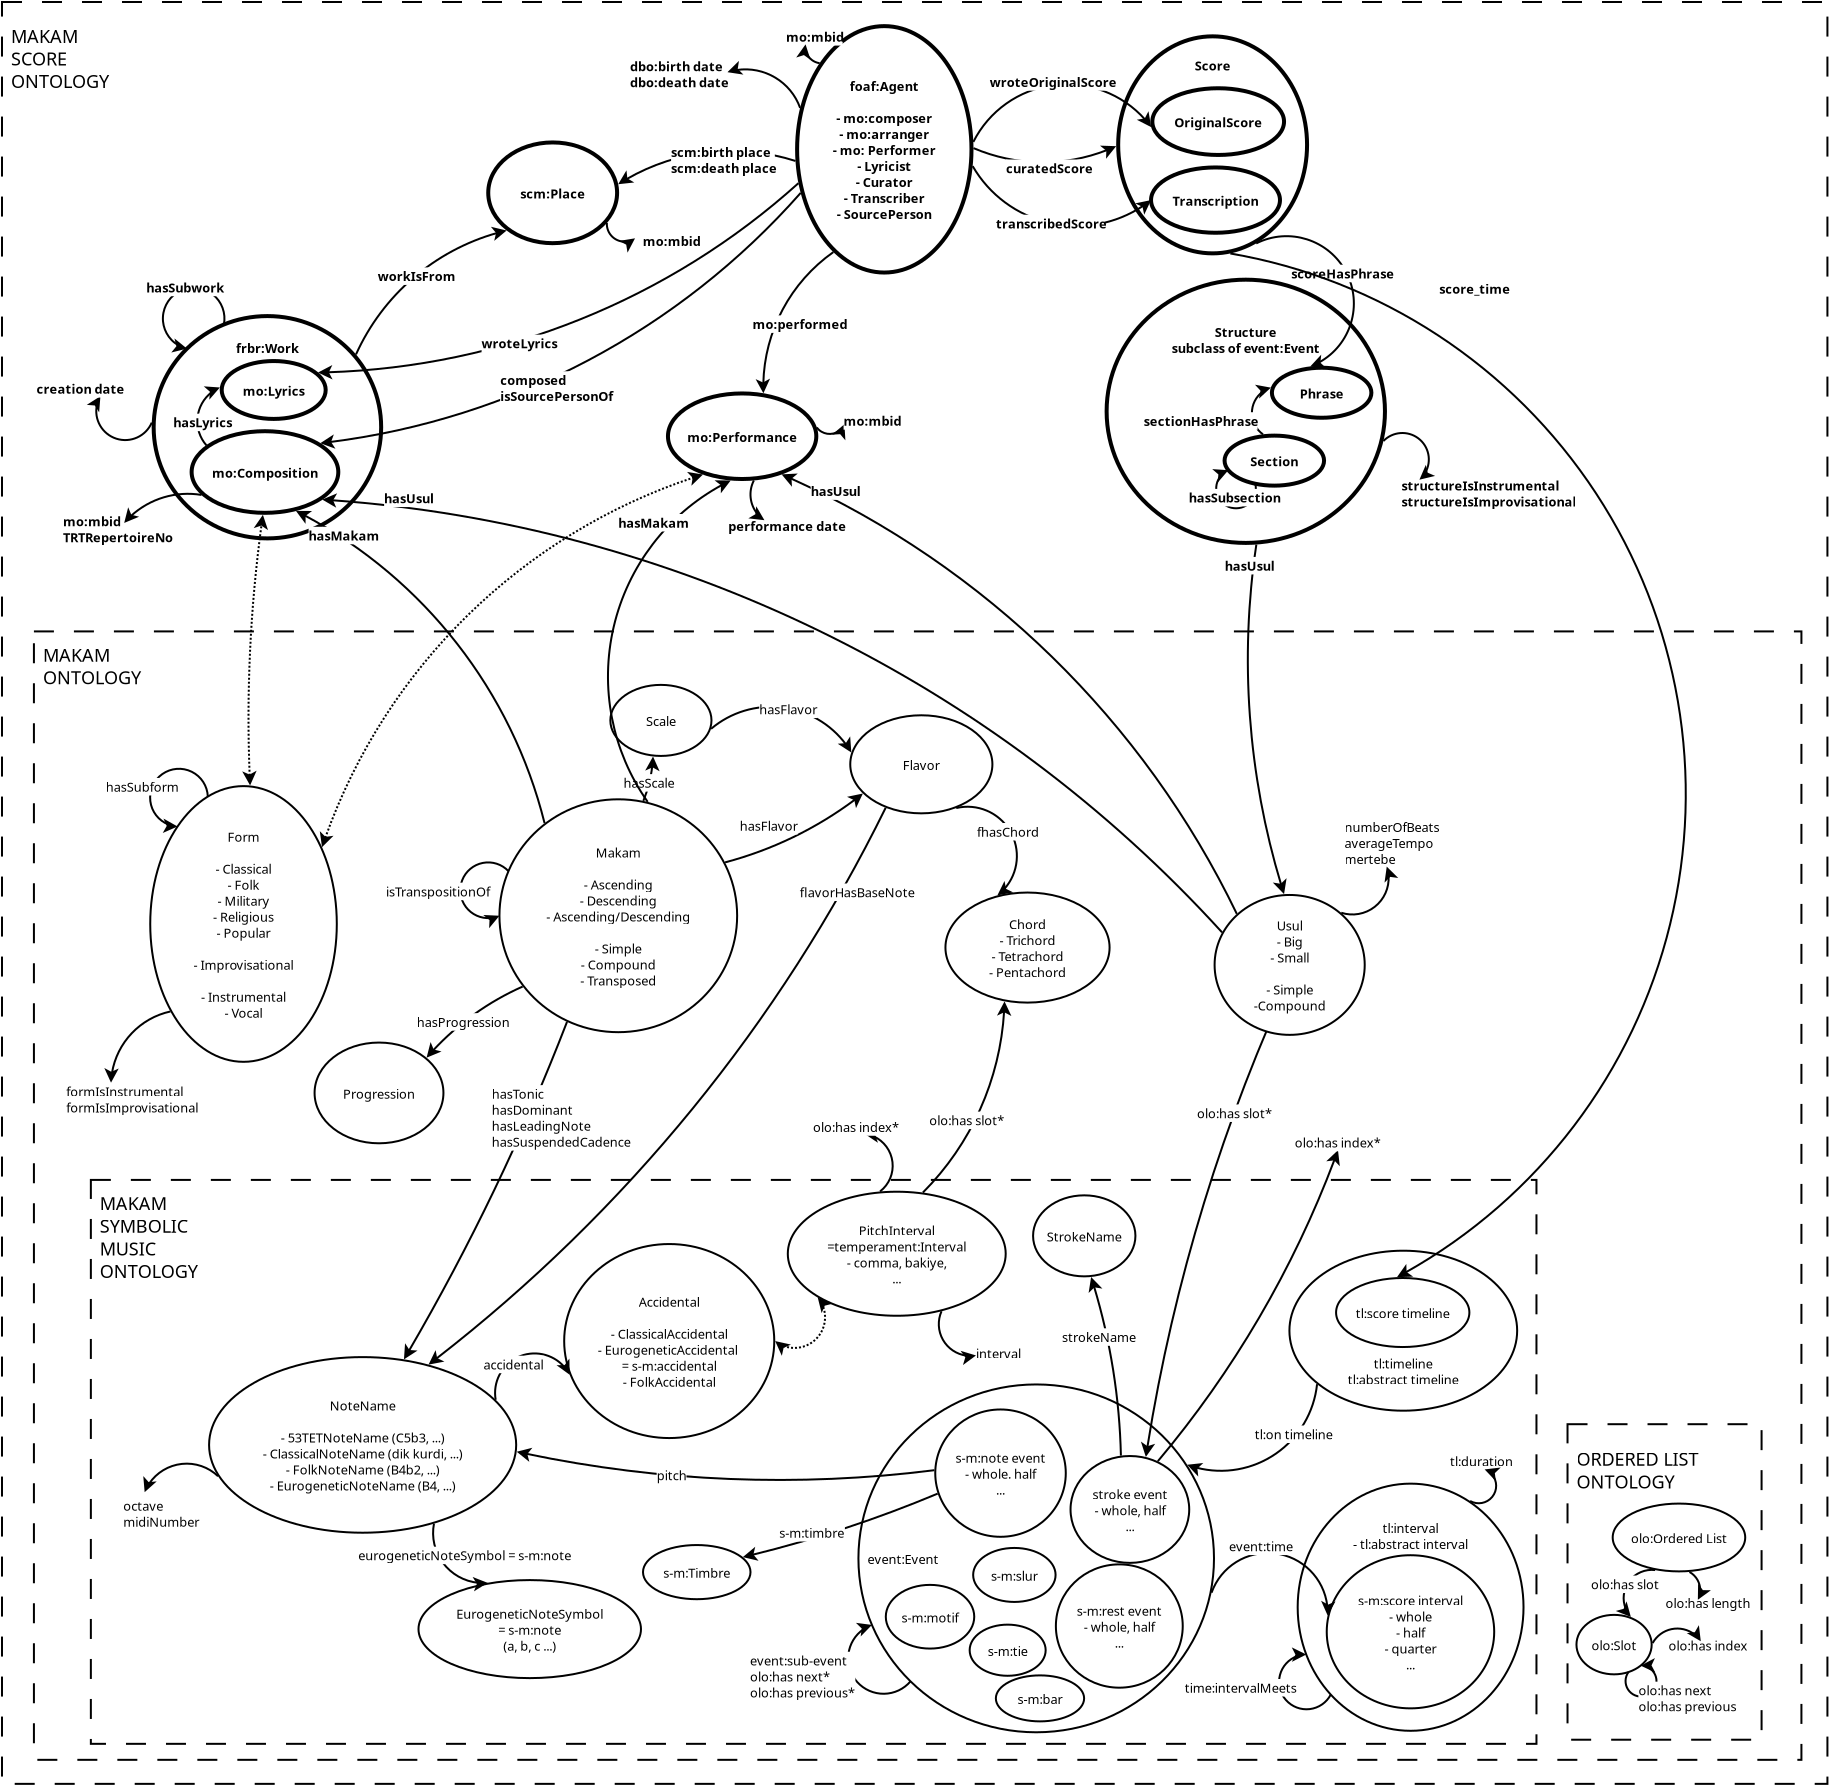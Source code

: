 <?xml version="1.0" encoding="UTF-8"?>
<dia:diagram xmlns:dia="http://www.lysator.liu.se/~alla/dia/">
  <dia:layer name="Background" visible="true" active="true">
    <dia:object type="Flowchart - Box" version="0" id="O0">
      <dia:attribute name="obj_pos">
        <dia:point val="1.229,5.54"/>
      </dia:attribute>
      <dia:attribute name="obj_bb">
        <dia:rectangle val="1.179,5.49;92.55,94.683"/>
      </dia:attribute>
      <dia:attribute name="elem_corner">
        <dia:point val="1.229,5.54"/>
      </dia:attribute>
      <dia:attribute name="elem_width">
        <dia:real val="91.271"/>
      </dia:attribute>
      <dia:attribute name="elem_height">
        <dia:real val="89.093"/>
      </dia:attribute>
      <dia:attribute name="border_width">
        <dia:real val="0.1"/>
      </dia:attribute>
      <dia:attribute name="show_background">
        <dia:boolean val="true"/>
      </dia:attribute>
      <dia:attribute name="line_style">
        <dia:enum val="1"/>
      </dia:attribute>
      <dia:attribute name="padding">
        <dia:real val="0.5"/>
      </dia:attribute>
      <dia:attribute name="text">
        <dia:composite type="text">
          <dia:attribute name="string">
            <dia:string>#MAKAM
SCORE
ONTOLOGY









































































#</dia:string>
          </dia:attribute>
          <dia:attribute name="font">
            <dia:font family="sans" style="0" name="Helvetica"/>
          </dia:attribute>
          <dia:attribute name="height">
            <dia:real val="1.129"/>
          </dia:attribute>
          <dia:attribute name="pos">
            <dia:point val="1.679,7.462"/>
          </dia:attribute>
          <dia:attribute name="color">
            <dia:color val="#000000"/>
          </dia:attribute>
          <dia:attribute name="alignment">
            <dia:enum val="0"/>
          </dia:attribute>
        </dia:composite>
      </dia:attribute>
    </dia:object>
    <dia:object type="Flowchart - Box" version="0" id="O1">
      <dia:attribute name="obj_pos">
        <dia:point val="2.825,37.013"/>
      </dia:attribute>
      <dia:attribute name="obj_bb">
        <dia:rectangle val="2.775,36.962;91.25,93.478"/>
      </dia:attribute>
      <dia:attribute name="elem_corner">
        <dia:point val="2.825,37.013"/>
      </dia:attribute>
      <dia:attribute name="elem_width">
        <dia:real val="88.375"/>
      </dia:attribute>
      <dia:attribute name="elem_height">
        <dia:real val="56.416"/>
      </dia:attribute>
      <dia:attribute name="border_width">
        <dia:real val="0.1"/>
      </dia:attribute>
      <dia:attribute name="show_background">
        <dia:boolean val="true"/>
      </dia:attribute>
      <dia:attribute name="line_style">
        <dia:enum val="1"/>
      </dia:attribute>
      <dia:attribute name="padding">
        <dia:real val="0.5"/>
      </dia:attribute>
      <dia:attribute name="text">
        <dia:composite type="text">
          <dia:attribute name="string">
            <dia:string>#MAKAM
ONTOLOGY














































#</dia:string>
          </dia:attribute>
          <dia:attribute name="font">
            <dia:font family="sans" style="0" name="Helvetica"/>
          </dia:attribute>
          <dia:attribute name="height">
            <dia:real val="1.129"/>
          </dia:attribute>
          <dia:attribute name="pos">
            <dia:point val="3.275,38.4"/>
          </dia:attribute>
          <dia:attribute name="color">
            <dia:color val="#000000"/>
          </dia:attribute>
          <dia:attribute name="alignment">
            <dia:enum val="0"/>
          </dia:attribute>
        </dia:composite>
      </dia:attribute>
    </dia:object>
    <dia:object type="Flowchart - Box" version="0" id="O2">
      <dia:attribute name="obj_pos">
        <dia:point val="5.672,64.437"/>
      </dia:attribute>
      <dia:attribute name="obj_bb">
        <dia:rectangle val="5.622,64.387;78.003,92.68"/>
      </dia:attribute>
      <dia:attribute name="elem_corner">
        <dia:point val="5.672,64.437"/>
      </dia:attribute>
      <dia:attribute name="elem_width">
        <dia:real val="72.28"/>
      </dia:attribute>
      <dia:attribute name="elem_height">
        <dia:real val="28.193"/>
      </dia:attribute>
      <dia:attribute name="border_width">
        <dia:real val="0.1"/>
      </dia:attribute>
      <dia:attribute name="show_background">
        <dia:boolean val="true"/>
      </dia:attribute>
      <dia:attribute name="line_style">
        <dia:enum val="1"/>
      </dia:attribute>
      <dia:attribute name="padding">
        <dia:real val="0.5"/>
      </dia:attribute>
      <dia:attribute name="text">
        <dia:composite type="text">
          <dia:attribute name="string">
            <dia:string>#MAKAM
SYMBOLIC
MUSIC
ONTOLOGY



















#</dia:string>
          </dia:attribute>
          <dia:attribute name="font">
            <dia:font family="sans" style="0" name="Helvetica"/>
          </dia:attribute>
          <dia:attribute name="height">
            <dia:real val="1.129"/>
          </dia:attribute>
          <dia:attribute name="pos">
            <dia:point val="6.122,65.824"/>
          </dia:attribute>
          <dia:attribute name="color">
            <dia:color val="#000000"/>
          </dia:attribute>
          <dia:attribute name="alignment">
            <dia:enum val="0"/>
          </dia:attribute>
        </dia:composite>
      </dia:attribute>
    </dia:object>
    <dia:object type="Flowchart - Ellipse" version="0" id="O3">
      <dia:attribute name="obj_pos">
        <dia:point val="44.05,74.662"/>
      </dia:attribute>
      <dia:attribute name="obj_bb">
        <dia:rectangle val="44.0,74.612;61.879,92.105"/>
      </dia:attribute>
      <dia:attribute name="elem_corner">
        <dia:point val="44.05,74.662"/>
      </dia:attribute>
      <dia:attribute name="elem_width">
        <dia:real val="17.779"/>
      </dia:attribute>
      <dia:attribute name="elem_height">
        <dia:real val="17.392"/>
      </dia:attribute>
      <dia:attribute name="border_width">
        <dia:real val="0.1"/>
      </dia:attribute>
      <dia:attribute name="show_background">
        <dia:boolean val="true"/>
      </dia:attribute>
      <dia:attribute name="padding">
        <dia:real val="0.354"/>
      </dia:attribute>
      <dia:attribute name="text">
        <dia:composite type="text">
          <dia:attribute name="string">
            <dia:string>#event:Event#</dia:string>
          </dia:attribute>
          <dia:attribute name="font">
            <dia:font family="sans" style="0" name="Helvetica"/>
          </dia:attribute>
          <dia:attribute name="height">
            <dia:real val="0.8"/>
          </dia:attribute>
          <dia:attribute name="pos">
            <dia:point val="44.504,83.553"/>
          </dia:attribute>
          <dia:attribute name="color">
            <dia:color val="#000000"/>
          </dia:attribute>
          <dia:attribute name="alignment">
            <dia:enum val="0"/>
          </dia:attribute>
        </dia:composite>
      </dia:attribute>
    </dia:object>
    <dia:object type="Flowchart - Ellipse" version="0" id="O4">
      <dia:attribute name="obj_pos">
        <dia:point val="54.656,78.241"/>
      </dia:attribute>
      <dia:attribute name="obj_bb">
        <dia:rectangle val="54.606,78.191;60.641,83.634"/>
      </dia:attribute>
      <dia:attribute name="elem_corner">
        <dia:point val="54.656,78.241"/>
      </dia:attribute>
      <dia:attribute name="elem_width">
        <dia:real val="5.934"/>
      </dia:attribute>
      <dia:attribute name="elem_height">
        <dia:real val="5.343"/>
      </dia:attribute>
      <dia:attribute name="show_background">
        <dia:boolean val="true"/>
      </dia:attribute>
      <dia:attribute name="padding">
        <dia:real val="0.354"/>
      </dia:attribute>
      <dia:attribute name="text">
        <dia:composite type="text">
          <dia:attribute name="string">
            <dia:string>#stroke event
- whole, half
...#</dia:string>
          </dia:attribute>
          <dia:attribute name="font">
            <dia:font family="sans" style="0" name="Helvetica"/>
          </dia:attribute>
          <dia:attribute name="height">
            <dia:real val="0.8"/>
          </dia:attribute>
          <dia:attribute name="pos">
            <dia:point val="57.623,80.308"/>
          </dia:attribute>
          <dia:attribute name="color">
            <dia:color val="#000000"/>
          </dia:attribute>
          <dia:attribute name="alignment">
            <dia:enum val="1"/>
          </dia:attribute>
        </dia:composite>
      </dia:attribute>
    </dia:object>
    <dia:object type="Flowchart - Ellipse" version="0" id="O5">
      <dia:attribute name="obj_pos">
        <dia:point val="47.892,75.914"/>
      </dia:attribute>
      <dia:attribute name="obj_bb">
        <dia:rectangle val="47.842,75.864;54.468,82.329"/>
      </dia:attribute>
      <dia:attribute name="elem_corner">
        <dia:point val="47.892,75.914"/>
      </dia:attribute>
      <dia:attribute name="elem_width">
        <dia:real val="6.526"/>
      </dia:attribute>
      <dia:attribute name="elem_height">
        <dia:real val="6.366"/>
      </dia:attribute>
      <dia:attribute name="show_background">
        <dia:boolean val="true"/>
      </dia:attribute>
      <dia:attribute name="padding">
        <dia:real val="0.354"/>
      </dia:attribute>
      <dia:attribute name="text">
        <dia:composite type="text">
          <dia:attribute name="string">
            <dia:string>#s-m:note event
- whole. half
...#</dia:string>
          </dia:attribute>
          <dia:attribute name="font">
            <dia:font family="sans" style="0" name="Helvetica"/>
          </dia:attribute>
          <dia:attribute name="height">
            <dia:real val="0.8"/>
          </dia:attribute>
          <dia:attribute name="pos">
            <dia:point val="51.155,78.492"/>
          </dia:attribute>
          <dia:attribute name="color">
            <dia:color val="#000000"/>
          </dia:attribute>
          <dia:attribute name="alignment">
            <dia:enum val="1"/>
          </dia:attribute>
        </dia:composite>
      </dia:attribute>
    </dia:object>
    <dia:object type="Flowchart - Ellipse" version="0" id="O6">
      <dia:attribute name="obj_pos">
        <dia:point val="53.923,83.659"/>
      </dia:attribute>
      <dia:attribute name="obj_bb">
        <dia:rectangle val="53.873,83.609;60.316,89.874"/>
      </dia:attribute>
      <dia:attribute name="elem_corner">
        <dia:point val="53.923,83.659"/>
      </dia:attribute>
      <dia:attribute name="elem_width">
        <dia:real val="6.343"/>
      </dia:attribute>
      <dia:attribute name="elem_height">
        <dia:real val="6.165"/>
      </dia:attribute>
      <dia:attribute name="show_background">
        <dia:boolean val="true"/>
      </dia:attribute>
      <dia:attribute name="padding">
        <dia:real val="0.354"/>
      </dia:attribute>
      <dia:attribute name="text">
        <dia:composite type="text">
          <dia:attribute name="string">
            <dia:string>#s-m:rest event
- whole, half
...#</dia:string>
          </dia:attribute>
          <dia:attribute name="font">
            <dia:font family="sans" style="0" name="Helvetica"/>
          </dia:attribute>
          <dia:attribute name="height">
            <dia:real val="0.8"/>
          </dia:attribute>
          <dia:attribute name="pos">
            <dia:point val="57.094,86.136"/>
          </dia:attribute>
          <dia:attribute name="color">
            <dia:color val="#000000"/>
          </dia:attribute>
          <dia:attribute name="alignment">
            <dia:enum val="1"/>
          </dia:attribute>
        </dia:composite>
      </dia:attribute>
    </dia:object>
    <dia:object type="Flowchart - Ellipse" version="0" id="O7">
      <dia:attribute name="obj_pos">
        <dia:point val="50.922,89.209"/>
      </dia:attribute>
      <dia:attribute name="obj_bb">
        <dia:rectangle val="50.872,89.159;55.384,91.559"/>
      </dia:attribute>
      <dia:attribute name="elem_corner">
        <dia:point val="50.922,89.209"/>
      </dia:attribute>
      <dia:attribute name="elem_width">
        <dia:real val="4.413"/>
      </dia:attribute>
      <dia:attribute name="elem_height">
        <dia:real val="2.3"/>
      </dia:attribute>
      <dia:attribute name="show_background">
        <dia:boolean val="true"/>
      </dia:attribute>
      <dia:attribute name="padding">
        <dia:real val="0.354"/>
      </dia:attribute>
      <dia:attribute name="text">
        <dia:composite type="text">
          <dia:attribute name="string">
            <dia:string>#s-m:bar#</dia:string>
          </dia:attribute>
          <dia:attribute name="font">
            <dia:font family="sans" style="0" name="Helvetica"/>
          </dia:attribute>
          <dia:attribute name="height">
            <dia:real val="0.8"/>
          </dia:attribute>
          <dia:attribute name="pos">
            <dia:point val="53.128,90.554"/>
          </dia:attribute>
          <dia:attribute name="color">
            <dia:color val="#000000"/>
          </dia:attribute>
          <dia:attribute name="alignment">
            <dia:enum val="1"/>
          </dia:attribute>
        </dia:composite>
      </dia:attribute>
    </dia:object>
    <dia:object type="Flowchart - Ellipse" version="0" id="O8">
      <dia:attribute name="obj_pos">
        <dia:point val="45.419,84.684"/>
      </dia:attribute>
      <dia:attribute name="obj_bb">
        <dia:rectangle val="45.369,84.634;49.891,87.919"/>
      </dia:attribute>
      <dia:attribute name="elem_corner">
        <dia:point val="45.419,84.684"/>
      </dia:attribute>
      <dia:attribute name="elem_width">
        <dia:real val="4.422"/>
      </dia:attribute>
      <dia:attribute name="elem_height">
        <dia:real val="3.185"/>
      </dia:attribute>
      <dia:attribute name="show_background">
        <dia:boolean val="true"/>
      </dia:attribute>
      <dia:attribute name="padding">
        <dia:real val="0.354"/>
      </dia:attribute>
      <dia:attribute name="text">
        <dia:composite type="text">
          <dia:attribute name="string">
            <dia:string>#s-m:motif#</dia:string>
          </dia:attribute>
          <dia:attribute name="font">
            <dia:font family="sans" style="0" name="Helvetica"/>
          </dia:attribute>
          <dia:attribute name="height">
            <dia:real val="0.8"/>
          </dia:attribute>
          <dia:attribute name="pos">
            <dia:point val="47.63,86.471"/>
          </dia:attribute>
          <dia:attribute name="color">
            <dia:color val="#000000"/>
          </dia:attribute>
          <dia:attribute name="alignment">
            <dia:enum val="1"/>
          </dia:attribute>
        </dia:composite>
      </dia:attribute>
    </dia:object>
    <dia:object type="Flowchart - Ellipse" version="0" id="O9">
      <dia:attribute name="obj_pos">
        <dia:point val="49.612,86.672"/>
      </dia:attribute>
      <dia:attribute name="obj_bb">
        <dia:rectangle val="49.562,86.622;53.462,89.279"/>
      </dia:attribute>
      <dia:attribute name="elem_corner">
        <dia:point val="49.612,86.672"/>
      </dia:attribute>
      <dia:attribute name="elem_width">
        <dia:real val="3.8"/>
      </dia:attribute>
      <dia:attribute name="elem_height">
        <dia:real val="2.557"/>
      </dia:attribute>
      <dia:attribute name="show_background">
        <dia:boolean val="true"/>
      </dia:attribute>
      <dia:attribute name="padding">
        <dia:real val="0.354"/>
      </dia:attribute>
      <dia:attribute name="text">
        <dia:composite type="text">
          <dia:attribute name="string">
            <dia:string>#s-m:tie#</dia:string>
          </dia:attribute>
          <dia:attribute name="font">
            <dia:font family="sans" style="0" name="Helvetica"/>
          </dia:attribute>
          <dia:attribute name="height">
            <dia:real val="0.8"/>
          </dia:attribute>
          <dia:attribute name="pos">
            <dia:point val="51.512,88.145"/>
          </dia:attribute>
          <dia:attribute name="color">
            <dia:color val="#000000"/>
          </dia:attribute>
          <dia:attribute name="alignment">
            <dia:enum val="1"/>
          </dia:attribute>
        </dia:composite>
      </dia:attribute>
    </dia:object>
    <dia:object type="Flowchart - Ellipse" version="0" id="O10">
      <dia:attribute name="obj_pos">
        <dia:point val="49.787,82.837"/>
      </dia:attribute>
      <dia:attribute name="obj_bb">
        <dia:rectangle val="49.737,82.787;53.958,85.587"/>
      </dia:attribute>
      <dia:attribute name="elem_corner">
        <dia:point val="49.787,82.837"/>
      </dia:attribute>
      <dia:attribute name="elem_width">
        <dia:real val="4.121"/>
      </dia:attribute>
      <dia:attribute name="elem_height">
        <dia:real val="2.7"/>
      </dia:attribute>
      <dia:attribute name="show_background">
        <dia:boolean val="true"/>
      </dia:attribute>
      <dia:attribute name="padding">
        <dia:real val="0.354"/>
      </dia:attribute>
      <dia:attribute name="text">
        <dia:composite type="text">
          <dia:attribute name="string">
            <dia:string>#s-m:slur#</dia:string>
          </dia:attribute>
          <dia:attribute name="font">
            <dia:font family="sans" style="0" name="Helvetica"/>
          </dia:attribute>
          <dia:attribute name="height">
            <dia:real val="0.8"/>
          </dia:attribute>
          <dia:attribute name="pos">
            <dia:point val="51.848,84.382"/>
          </dia:attribute>
          <dia:attribute name="color">
            <dia:color val="#000000"/>
          </dia:attribute>
          <dia:attribute name="alignment">
            <dia:enum val="1"/>
          </dia:attribute>
        </dia:composite>
      </dia:attribute>
    </dia:object>
    <dia:object type="Standard - Text" version="1" id="O11">
      <dia:attribute name="obj_pos">
        <dia:point val="17.09,51.705"/>
      </dia:attribute>
      <dia:attribute name="obj_bb">
        <dia:rectangle val="17.09,51.11;17.09,51.855"/>
      </dia:attribute>
      <dia:attribute name="text">
        <dia:composite type="text">
          <dia:attribute name="string">
            <dia:string>##</dia:string>
          </dia:attribute>
          <dia:attribute name="font">
            <dia:font family="sans" style="0" name="Helvetica"/>
          </dia:attribute>
          <dia:attribute name="height">
            <dia:real val="0.8"/>
          </dia:attribute>
          <dia:attribute name="pos">
            <dia:point val="17.09,51.705"/>
          </dia:attribute>
          <dia:attribute name="color">
            <dia:color val="#000000"/>
          </dia:attribute>
          <dia:attribute name="alignment">
            <dia:enum val="0"/>
          </dia:attribute>
        </dia:composite>
      </dia:attribute>
      <dia:attribute name="valign">
        <dia:enum val="3"/>
      </dia:attribute>
    </dia:object>
    <dia:object type="Standard - Text" version="1" id="O12">
      <dia:attribute name="obj_pos">
        <dia:point val="11.855,55.01"/>
      </dia:attribute>
      <dia:attribute name="obj_bb">
        <dia:rectangle val="11.855,54.415;11.855,55.16"/>
      </dia:attribute>
      <dia:attribute name="text">
        <dia:composite type="text">
          <dia:attribute name="string">
            <dia:string>##</dia:string>
          </dia:attribute>
          <dia:attribute name="font">
            <dia:font family="sans" style="0" name="Helvetica"/>
          </dia:attribute>
          <dia:attribute name="height">
            <dia:real val="0.8"/>
          </dia:attribute>
          <dia:attribute name="pos">
            <dia:point val="11.855,55.01"/>
          </dia:attribute>
          <dia:attribute name="color">
            <dia:color val="#000000"/>
          </dia:attribute>
          <dia:attribute name="alignment">
            <dia:enum val="0"/>
          </dia:attribute>
        </dia:composite>
      </dia:attribute>
      <dia:attribute name="valign">
        <dia:enum val="3"/>
      </dia:attribute>
    </dia:object>
    <dia:object type="Standard - Text" version="1" id="O13">
      <dia:attribute name="obj_pos">
        <dia:point val="44.683,41.922"/>
      </dia:attribute>
      <dia:attribute name="obj_bb">
        <dia:rectangle val="44.683,41.327;44.683,42.072"/>
      </dia:attribute>
      <dia:attribute name="text">
        <dia:composite type="text">
          <dia:attribute name="string">
            <dia:string>##</dia:string>
          </dia:attribute>
          <dia:attribute name="font">
            <dia:font family="sans" style="0" name="Helvetica"/>
          </dia:attribute>
          <dia:attribute name="height">
            <dia:real val="0.8"/>
          </dia:attribute>
          <dia:attribute name="pos">
            <dia:point val="44.683,41.922"/>
          </dia:attribute>
          <dia:attribute name="color">
            <dia:color val="#000000"/>
          </dia:attribute>
          <dia:attribute name="alignment">
            <dia:enum val="0"/>
          </dia:attribute>
        </dia:composite>
      </dia:attribute>
      <dia:attribute name="valign">
        <dia:enum val="3"/>
      </dia:attribute>
      <dia:connections>
        <dia:connection handle="0" to="O14" connection="6"/>
      </dia:connections>
    </dia:object>
    <dia:object type="Flowchart - Ellipse" version="0" id="O14">
      <dia:attribute name="obj_pos">
        <dia:point val="43.642,41.204"/>
      </dia:attribute>
      <dia:attribute name="obj_bb">
        <dia:rectangle val="43.592,41.154;50.799,46.158"/>
      </dia:attribute>
      <dia:attribute name="elem_corner">
        <dia:point val="43.642,41.204"/>
      </dia:attribute>
      <dia:attribute name="elem_width">
        <dia:real val="7.107"/>
      </dia:attribute>
      <dia:attribute name="elem_height">
        <dia:real val="4.903"/>
      </dia:attribute>
      <dia:attribute name="show_background">
        <dia:boolean val="true"/>
      </dia:attribute>
      <dia:attribute name="padding">
        <dia:real val="0.354"/>
      </dia:attribute>
      <dia:attribute name="text">
        <dia:composite type="text">
          <dia:attribute name="string">
            <dia:string>#Flavor#</dia:string>
          </dia:attribute>
          <dia:attribute name="font">
            <dia:font family="sans" style="0" name="Helvetica"/>
          </dia:attribute>
          <dia:attribute name="height">
            <dia:real val="0.8"/>
          </dia:attribute>
          <dia:attribute name="pos">
            <dia:point val="47.196,43.851"/>
          </dia:attribute>
          <dia:attribute name="color">
            <dia:color val="#000000"/>
          </dia:attribute>
          <dia:attribute name="alignment">
            <dia:enum val="1"/>
          </dia:attribute>
        </dia:composite>
      </dia:attribute>
    </dia:object>
    <dia:object type="Flowchart - Ellipse" version="0" id="O15">
      <dia:attribute name="obj_pos">
        <dia:point val="48.401,50.067"/>
      </dia:attribute>
      <dia:attribute name="obj_bb">
        <dia:rectangle val="48.351,50.017;56.658,55.62"/>
      </dia:attribute>
      <dia:attribute name="elem_corner">
        <dia:point val="48.401,50.067"/>
      </dia:attribute>
      <dia:attribute name="elem_width">
        <dia:real val="8.207"/>
      </dia:attribute>
      <dia:attribute name="elem_height">
        <dia:real val="5.503"/>
      </dia:attribute>
      <dia:attribute name="show_background">
        <dia:boolean val="true"/>
      </dia:attribute>
      <dia:attribute name="padding">
        <dia:real val="0.354"/>
      </dia:attribute>
      <dia:attribute name="text">
        <dia:composite type="text">
          <dia:attribute name="string">
            <dia:string>#Chord
- Trichord
- Tetrachord
- Pentachord#</dia:string>
          </dia:attribute>
          <dia:attribute name="font">
            <dia:font family="sans" style="0" name="Helvetica"/>
          </dia:attribute>
          <dia:attribute name="height">
            <dia:real val="0.8"/>
          </dia:attribute>
          <dia:attribute name="pos">
            <dia:point val="52.505,51.814"/>
          </dia:attribute>
          <dia:attribute name="color">
            <dia:color val="#000000"/>
          </dia:attribute>
          <dia:attribute name="alignment">
            <dia:enum val="1"/>
          </dia:attribute>
        </dia:composite>
      </dia:attribute>
    </dia:object>
    <dia:object type="Flowchart - Ellipse" version="0" id="O16">
      <dia:attribute name="obj_pos">
        <dia:point val="26.101,45.405"/>
      </dia:attribute>
      <dia:attribute name="obj_bb">
        <dia:rectangle val="26.05,45.355;38.035,57.099"/>
      </dia:attribute>
      <dia:attribute name="elem_corner">
        <dia:point val="26.101,45.405"/>
      </dia:attribute>
      <dia:attribute name="elem_width">
        <dia:real val="11.885"/>
      </dia:attribute>
      <dia:attribute name="elem_height">
        <dia:real val="11.644"/>
      </dia:attribute>
      <dia:attribute name="show_background">
        <dia:boolean val="true"/>
      </dia:attribute>
      <dia:attribute name="padding">
        <dia:real val="0.354"/>
      </dia:attribute>
      <dia:attribute name="text">
        <dia:composite type="text">
          <dia:attribute name="string">
            <dia:string>#Makam

- Ascending
- Descending
- Ascending/Descending

- Simple
- Compound
- Transposed#</dia:string>
          </dia:attribute>
          <dia:attribute name="font">
            <dia:font family="sans" style="0" name="Helvetica"/>
          </dia:attribute>
          <dia:attribute name="height">
            <dia:real val="0.8"/>
          </dia:attribute>
          <dia:attribute name="pos">
            <dia:point val="32.043,48.222"/>
          </dia:attribute>
          <dia:attribute name="color">
            <dia:color val="#000000"/>
          </dia:attribute>
          <dia:attribute name="alignment">
            <dia:enum val="1"/>
          </dia:attribute>
        </dia:composite>
      </dia:attribute>
    </dia:object>
    <dia:object type="Flowchart - Ellipse" version="0" id="O17">
      <dia:attribute name="obj_pos">
        <dia:point val="16.858,57.568"/>
      </dia:attribute>
      <dia:attribute name="obj_bb">
        <dia:rectangle val="16.808,57.518;23.351,62.655"/>
      </dia:attribute>
      <dia:attribute name="elem_corner">
        <dia:point val="16.858,57.568"/>
      </dia:attribute>
      <dia:attribute name="elem_width">
        <dia:real val="6.443"/>
      </dia:attribute>
      <dia:attribute name="elem_height">
        <dia:real val="5.037"/>
      </dia:attribute>
      <dia:attribute name="border_width">
        <dia:real val="0.1"/>
      </dia:attribute>
      <dia:attribute name="show_background">
        <dia:boolean val="true"/>
      </dia:attribute>
      <dia:attribute name="padding">
        <dia:real val="0.354"/>
      </dia:attribute>
      <dia:attribute name="text">
        <dia:composite type="text">
          <dia:attribute name="string">
            <dia:string>#Progression#</dia:string>
          </dia:attribute>
          <dia:attribute name="font">
            <dia:font family="sans" style="0" name="Helvetica"/>
          </dia:attribute>
          <dia:attribute name="height">
            <dia:real val="0.8"/>
          </dia:attribute>
          <dia:attribute name="pos">
            <dia:point val="20.079,60.282"/>
          </dia:attribute>
          <dia:attribute name="color">
            <dia:color val="#000000"/>
          </dia:attribute>
          <dia:attribute name="alignment">
            <dia:enum val="1"/>
          </dia:attribute>
        </dia:composite>
      </dia:attribute>
    </dia:object>
    <dia:object type="Flowchart - Ellipse" version="0" id="O18">
      <dia:attribute name="obj_pos">
        <dia:point val="31.646,39.684"/>
      </dia:attribute>
      <dia:attribute name="obj_bb">
        <dia:rectangle val="31.596,39.634;36.753,43.287"/>
      </dia:attribute>
      <dia:attribute name="elem_corner">
        <dia:point val="31.646,39.684"/>
      </dia:attribute>
      <dia:attribute name="elem_width">
        <dia:real val="5.057"/>
      </dia:attribute>
      <dia:attribute name="elem_height">
        <dia:real val="3.553"/>
      </dia:attribute>
      <dia:attribute name="show_background">
        <dia:boolean val="true"/>
      </dia:attribute>
      <dia:attribute name="padding">
        <dia:real val="0.354"/>
      </dia:attribute>
      <dia:attribute name="text">
        <dia:composite type="text">
          <dia:attribute name="string">
            <dia:string>#Scale#</dia:string>
          </dia:attribute>
          <dia:attribute name="font">
            <dia:font family="sans" style="0" name="Helvetica"/>
          </dia:attribute>
          <dia:attribute name="height">
            <dia:real val="0.8"/>
          </dia:attribute>
          <dia:attribute name="pos">
            <dia:point val="34.175,41.655"/>
          </dia:attribute>
          <dia:attribute name="color">
            <dia:color val="#000000"/>
          </dia:attribute>
          <dia:attribute name="alignment">
            <dia:enum val="1"/>
          </dia:attribute>
        </dia:composite>
      </dia:attribute>
    </dia:object>
    <dia:object type="Standard - Arc" version="0" id="O19">
      <dia:attribute name="obj_pos">
        <dia:point val="34.175,41.46"/>
      </dia:attribute>
      <dia:attribute name="obj_bb">
        <dia:rectangle val="34.117,40.683;47.253,43.714"/>
      </dia:attribute>
      <dia:attribute name="conn_endpoints">
        <dia:point val="34.175,41.46"/>
        <dia:point val="47.196,43.656"/>
      </dia:attribute>
      <dia:attribute name="curve_distance">
        <dia:real val="-1.653"/>
      </dia:attribute>
      <dia:attribute name="end_arrow">
        <dia:enum val="22"/>
      </dia:attribute>
      <dia:attribute name="end_arrow_length">
        <dia:real val="0.5"/>
      </dia:attribute>
      <dia:attribute name="end_arrow_width">
        <dia:real val="0.5"/>
      </dia:attribute>
      <dia:connections>
        <dia:connection handle="0" to="O18" connection="16"/>
        <dia:connection handle="1" to="O14" connection="16"/>
      </dia:connections>
    </dia:object>
    <dia:object type="Standard - Arc" version="0" id="O20">
      <dia:attribute name="obj_pos">
        <dia:point val="32.043,51.227"/>
      </dia:attribute>
      <dia:attribute name="obj_bb">
        <dia:rectangle val="31.976,43.589;47.263,51.294"/>
      </dia:attribute>
      <dia:attribute name="conn_endpoints">
        <dia:point val="32.043,51.227"/>
        <dia:point val="47.196,43.656"/>
      </dia:attribute>
      <dia:attribute name="curve_distance">
        <dia:real val="0.396"/>
      </dia:attribute>
      <dia:attribute name="end_arrow">
        <dia:enum val="22"/>
      </dia:attribute>
      <dia:attribute name="end_arrow_length">
        <dia:real val="0.5"/>
      </dia:attribute>
      <dia:attribute name="end_arrow_width">
        <dia:real val="0.5"/>
      </dia:attribute>
      <dia:connections>
        <dia:connection handle="0" to="O16" connection="16"/>
        <dia:connection handle="1" to="O14" connection="16"/>
      </dia:connections>
    </dia:object>
    <dia:object type="Standard - Text" version="1" id="O21">
      <dia:attribute name="obj_pos">
        <dia:point val="38.113,46.976"/>
      </dia:attribute>
      <dia:attribute name="obj_bb">
        <dia:rectangle val="38.113,46.381;41.215,47.126"/>
      </dia:attribute>
      <dia:attribute name="text">
        <dia:composite type="text">
          <dia:attribute name="string">
            <dia:string>#hasFlavor#</dia:string>
          </dia:attribute>
          <dia:attribute name="font">
            <dia:font family="sans" style="0" name="Helvetica"/>
          </dia:attribute>
          <dia:attribute name="height">
            <dia:real val="0.8"/>
          </dia:attribute>
          <dia:attribute name="pos">
            <dia:point val="38.113,46.976"/>
          </dia:attribute>
          <dia:attribute name="color">
            <dia:color val="#000000"/>
          </dia:attribute>
          <dia:attribute name="alignment">
            <dia:enum val="0"/>
          </dia:attribute>
        </dia:composite>
      </dia:attribute>
      <dia:attribute name="valign">
        <dia:enum val="3"/>
      </dia:attribute>
      <dia:attribute name="fill_color">
        <dia:color val="#ffffff"/>
      </dia:attribute>
      <dia:attribute name="show_background">
        <dia:boolean val="true"/>
      </dia:attribute>
    </dia:object>
    <dia:object type="Standard - Arc" version="0" id="O22">
      <dia:attribute name="obj_pos">
        <dia:point val="32.043,51.227"/>
      </dia:attribute>
      <dia:attribute name="obj_bb">
        <dia:rectangle val="19.194,51.16;32.11,77.752"/>
      </dia:attribute>
      <dia:attribute name="conn_endpoints">
        <dia:point val="32.043,51.227"/>
        <dia:point val="19.261,77.685"/>
      </dia:attribute>
      <dia:attribute name="curve_distance">
        <dia:real val="-0.382"/>
      </dia:attribute>
      <dia:attribute name="end_arrow">
        <dia:enum val="22"/>
      </dia:attribute>
      <dia:attribute name="end_arrow_length">
        <dia:real val="0.5"/>
      </dia:attribute>
      <dia:attribute name="end_arrow_width">
        <dia:real val="0.5"/>
      </dia:attribute>
      <dia:connections>
        <dia:connection handle="0" to="O16" connection="16"/>
        <dia:connection handle="1" to="O49" connection="16"/>
      </dia:connections>
    </dia:object>
    <dia:object type="Standard - Arc" version="0" id="O23">
      <dia:attribute name="obj_pos">
        <dia:point val="32.043,51.227"/>
      </dia:attribute>
      <dia:attribute name="obj_bb">
        <dia:rectangle val="20.009,51.157;32.113,60.157"/>
      </dia:attribute>
      <dia:attribute name="conn_endpoints">
        <dia:point val="32.043,51.227"/>
        <dia:point val="20.079,60.087"/>
      </dia:attribute>
      <dia:attribute name="curve_distance">
        <dia:real val="0.33"/>
      </dia:attribute>
      <dia:attribute name="end_arrow">
        <dia:enum val="22"/>
      </dia:attribute>
      <dia:attribute name="end_arrow_length">
        <dia:real val="0.5"/>
      </dia:attribute>
      <dia:attribute name="end_arrow_width">
        <dia:real val="0.5"/>
      </dia:attribute>
      <dia:connections>
        <dia:connection handle="0" to="O16" connection="16"/>
        <dia:connection handle="1" to="O17" connection="16"/>
      </dia:connections>
    </dia:object>
    <dia:object type="Standard - Text" version="1" id="O24">
      <dia:attribute name="obj_pos">
        <dia:point val="21.965,56.784"/>
      </dia:attribute>
      <dia:attribute name="obj_bb">
        <dia:rectangle val="21.965,56.189;26.8,56.934"/>
      </dia:attribute>
      <dia:attribute name="text">
        <dia:composite type="text">
          <dia:attribute name="string">
            <dia:string>#hasProgression#</dia:string>
          </dia:attribute>
          <dia:attribute name="font">
            <dia:font family="sans" style="0" name="Helvetica"/>
          </dia:attribute>
          <dia:attribute name="height">
            <dia:real val="0.8"/>
          </dia:attribute>
          <dia:attribute name="pos">
            <dia:point val="21.965,56.784"/>
          </dia:attribute>
          <dia:attribute name="color">
            <dia:color val="#000000"/>
          </dia:attribute>
          <dia:attribute name="alignment">
            <dia:enum val="0"/>
          </dia:attribute>
        </dia:composite>
      </dia:attribute>
      <dia:attribute name="valign">
        <dia:enum val="3"/>
      </dia:attribute>
      <dia:attribute name="fill_color">
        <dia:color val="#ffffff"/>
      </dia:attribute>
      <dia:attribute name="show_background">
        <dia:boolean val="true"/>
      </dia:attribute>
    </dia:object>
    <dia:object type="Standard - Arc" version="0" id="O25">
      <dia:attribute name="obj_pos">
        <dia:point val="32.043,51.227"/>
      </dia:attribute>
      <dia:attribute name="obj_bb">
        <dia:rectangle val="31.983,41.401;34.404,51.286"/>
      </dia:attribute>
      <dia:attribute name="conn_endpoints">
        <dia:point val="32.043,51.227"/>
        <dia:point val="34.175,41.46"/>
      </dia:attribute>
      <dia:attribute name="curve_distance">
        <dia:real val="0.097"/>
      </dia:attribute>
      <dia:attribute name="end_arrow">
        <dia:enum val="22"/>
      </dia:attribute>
      <dia:attribute name="end_arrow_length">
        <dia:real val="0.5"/>
      </dia:attribute>
      <dia:attribute name="end_arrow_width">
        <dia:real val="0.5"/>
      </dia:attribute>
      <dia:connections>
        <dia:connection handle="0" to="O16" connection="16"/>
        <dia:connection handle="1" to="O18" connection="16"/>
      </dia:connections>
    </dia:object>
    <dia:object type="Standard - Text" version="1" id="O26">
      <dia:attribute name="obj_pos">
        <dia:point val="32.303,44.831"/>
      </dia:attribute>
      <dia:attribute name="obj_bb">
        <dia:rectangle val="32.303,44.236;35.158,44.981"/>
      </dia:attribute>
      <dia:attribute name="text">
        <dia:composite type="text">
          <dia:attribute name="string">
            <dia:string>#hasScale#</dia:string>
          </dia:attribute>
          <dia:attribute name="font">
            <dia:font family="sans" style="0" name="Helvetica"/>
          </dia:attribute>
          <dia:attribute name="height">
            <dia:real val="0.8"/>
          </dia:attribute>
          <dia:attribute name="pos">
            <dia:point val="32.303,44.831"/>
          </dia:attribute>
          <dia:attribute name="color">
            <dia:color val="#000000"/>
          </dia:attribute>
          <dia:attribute name="alignment">
            <dia:enum val="0"/>
          </dia:attribute>
        </dia:composite>
      </dia:attribute>
      <dia:attribute name="valign">
        <dia:enum val="3"/>
      </dia:attribute>
      <dia:attribute name="fill_color">
        <dia:color val="#ffffff"/>
      </dia:attribute>
      <dia:attribute name="show_background">
        <dia:boolean val="true"/>
      </dia:attribute>
    </dia:object>
    <dia:object type="Standard - Arc" version="0" id="O27">
      <dia:attribute name="obj_pos">
        <dia:point val="26.553,48.999"/>
      </dia:attribute>
      <dia:attribute name="obj_bb">
        <dia:rectangle val="24.095,48.51;26.612,51.85"/>
      </dia:attribute>
      <dia:attribute name="conn_endpoints">
        <dia:point val="26.553,48.999"/>
        <dia:point val="26.101,51.227"/>
      </dia:attribute>
      <dia:attribute name="curve_distance">
        <dia:real val="2.198"/>
      </dia:attribute>
      <dia:attribute name="end_arrow">
        <dia:enum val="22"/>
      </dia:attribute>
      <dia:attribute name="end_arrow_length">
        <dia:real val="0.5"/>
      </dia:attribute>
      <dia:attribute name="end_arrow_width">
        <dia:real val="0.5"/>
      </dia:attribute>
      <dia:connections>
        <dia:connection handle="0" to="O16" connection="7"/>
        <dia:connection handle="1" to="O16" connection="8"/>
      </dia:connections>
    </dia:object>
    <dia:object type="Standard - Text" version="1" id="O28">
      <dia:attribute name="obj_pos">
        <dia:point val="26.201,59.96"/>
      </dia:attribute>
      <dia:attribute name="obj_bb">
        <dia:rectangle val="26.201,59.365;26.201,60.11"/>
      </dia:attribute>
      <dia:attribute name="text">
        <dia:composite type="text">
          <dia:attribute name="string">
            <dia:string>##</dia:string>
          </dia:attribute>
          <dia:attribute name="font">
            <dia:font family="sans" style="0" name="Helvetica"/>
          </dia:attribute>
          <dia:attribute name="height">
            <dia:real val="0.8"/>
          </dia:attribute>
          <dia:attribute name="pos">
            <dia:point val="26.201,59.96"/>
          </dia:attribute>
          <dia:attribute name="color">
            <dia:color val="#000000"/>
          </dia:attribute>
          <dia:attribute name="alignment">
            <dia:enum val="0"/>
          </dia:attribute>
        </dia:composite>
      </dia:attribute>
      <dia:attribute name="valign">
        <dia:enum val="3"/>
      </dia:attribute>
    </dia:object>
    <dia:object type="Flowchart - Ellipse" version="0" id="O29">
      <dia:attribute name="obj_pos">
        <dia:point val="8.641,44.745"/>
      </dia:attribute>
      <dia:attribute name="obj_bb">
        <dia:rectangle val="8.591,44.695;18.018,58.581"/>
      </dia:attribute>
      <dia:attribute name="elem_corner">
        <dia:point val="8.641,44.745"/>
      </dia:attribute>
      <dia:attribute name="elem_width">
        <dia:real val="9.328"/>
      </dia:attribute>
      <dia:attribute name="elem_height">
        <dia:real val="13.786"/>
      </dia:attribute>
      <dia:attribute name="show_background">
        <dia:boolean val="true"/>
      </dia:attribute>
      <dia:attribute name="padding">
        <dia:real val="0.354"/>
      </dia:attribute>
      <dia:attribute name="text">
        <dia:composite type="text">
          <dia:attribute name="string">
            <dia:string>#Form

- Classical
- Folk
- Military
- Religious
- Popular

- Improvisational

- Instrumental
- Vocal#</dia:string>
          </dia:attribute>
          <dia:attribute name="font">
            <dia:font family="sans" style="0" name="Helvetica"/>
          </dia:attribute>
          <dia:attribute name="height">
            <dia:real val="0.8"/>
          </dia:attribute>
          <dia:attribute name="pos">
            <dia:point val="13.305,47.433"/>
          </dia:attribute>
          <dia:attribute name="color">
            <dia:color val="#000000"/>
          </dia:attribute>
          <dia:attribute name="alignment">
            <dia:enum val="1"/>
          </dia:attribute>
        </dia:composite>
      </dia:attribute>
    </dia:object>
    <dia:object type="Standard - Text" version="1" id="O30">
      <dia:attribute name="obj_pos">
        <dia:point val="20.427,50.259"/>
      </dia:attribute>
      <dia:attribute name="obj_bb">
        <dia:rectangle val="20.427,49.664;25.889,50.409"/>
      </dia:attribute>
      <dia:attribute name="text">
        <dia:composite type="text">
          <dia:attribute name="string">
            <dia:string>#isTranspositionOf#</dia:string>
          </dia:attribute>
          <dia:attribute name="font">
            <dia:font family="sans" style="0" name="Helvetica"/>
          </dia:attribute>
          <dia:attribute name="height">
            <dia:real val="0.8"/>
          </dia:attribute>
          <dia:attribute name="pos">
            <dia:point val="20.427,50.259"/>
          </dia:attribute>
          <dia:attribute name="color">
            <dia:color val="#000000"/>
          </dia:attribute>
          <dia:attribute name="alignment">
            <dia:enum val="0"/>
          </dia:attribute>
        </dia:composite>
      </dia:attribute>
      <dia:attribute name="valign">
        <dia:enum val="3"/>
      </dia:attribute>
      <dia:attribute name="fill_color">
        <dia:color val="#ffffff"/>
      </dia:attribute>
      <dia:attribute name="show_background">
        <dia:boolean val="true"/>
      </dia:attribute>
    </dia:object>
    <dia:object type="Standard - Arc" version="0" id="O31">
      <dia:attribute name="obj_pos">
        <dia:point val="47.196,43.656"/>
      </dia:attribute>
      <dia:attribute name="obj_bb">
        <dia:rectangle val="47.127,43.588;53.035,52.887"/>
      </dia:attribute>
      <dia:attribute name="conn_endpoints">
        <dia:point val="47.196,43.656"/>
        <dia:point val="52.505,52.819"/>
      </dia:attribute>
      <dia:attribute name="curve_distance">
        <dia:real val="-2.166"/>
      </dia:attribute>
      <dia:attribute name="line_width">
        <dia:real val="0.1"/>
      </dia:attribute>
      <dia:attribute name="end_arrow">
        <dia:enum val="22"/>
      </dia:attribute>
      <dia:attribute name="end_arrow_length">
        <dia:real val="0.5"/>
      </dia:attribute>
      <dia:attribute name="end_arrow_width">
        <dia:real val="0.5"/>
      </dia:attribute>
      <dia:connections>
        <dia:connection handle="0" to="O14" connection="16"/>
        <dia:connection handle="1" to="O15" connection="16"/>
      </dia:connections>
    </dia:object>
    <dia:object type="Standard - Text" version="1" id="O32">
      <dia:attribute name="obj_pos">
        <dia:point val="39.089,41.152"/>
      </dia:attribute>
      <dia:attribute name="obj_bb">
        <dia:rectangle val="39.089,40.557;42.191,41.302"/>
      </dia:attribute>
      <dia:attribute name="text">
        <dia:composite type="text">
          <dia:attribute name="string">
            <dia:string>#hasFlavor#</dia:string>
          </dia:attribute>
          <dia:attribute name="font">
            <dia:font family="sans" style="0" name="Helvetica"/>
          </dia:attribute>
          <dia:attribute name="height">
            <dia:real val="0.8"/>
          </dia:attribute>
          <dia:attribute name="pos">
            <dia:point val="39.089,41.152"/>
          </dia:attribute>
          <dia:attribute name="color">
            <dia:color val="#000000"/>
          </dia:attribute>
          <dia:attribute name="alignment">
            <dia:enum val="0"/>
          </dia:attribute>
        </dia:composite>
      </dia:attribute>
      <dia:attribute name="valign">
        <dia:enum val="3"/>
      </dia:attribute>
      <dia:attribute name="fill_color">
        <dia:color val="#ffffff"/>
      </dia:attribute>
      <dia:attribute name="show_background">
        <dia:boolean val="true"/>
      </dia:attribute>
    </dia:object>
    <dia:object type="Standard - Text" version="1" id="O33">
      <dia:attribute name="obj_pos">
        <dia:point val="52.505,52.819"/>
      </dia:attribute>
      <dia:attribute name="obj_bb">
        <dia:rectangle val="52.505,52.224;52.505,52.969"/>
      </dia:attribute>
      <dia:attribute name="text">
        <dia:composite type="text">
          <dia:attribute name="string">
            <dia:string>##</dia:string>
          </dia:attribute>
          <dia:attribute name="font">
            <dia:font family="sans" style="0" name="Helvetica"/>
          </dia:attribute>
          <dia:attribute name="height">
            <dia:real val="0.8"/>
          </dia:attribute>
          <dia:attribute name="pos">
            <dia:point val="52.505,52.819"/>
          </dia:attribute>
          <dia:attribute name="color">
            <dia:color val="#000000"/>
          </dia:attribute>
          <dia:attribute name="alignment">
            <dia:enum val="0"/>
          </dia:attribute>
        </dia:composite>
      </dia:attribute>
      <dia:attribute name="valign">
        <dia:enum val="3"/>
      </dia:attribute>
      <dia:connections>
        <dia:connection handle="0" to="O15" connection="16"/>
      </dia:connections>
    </dia:object>
    <dia:object type="Standard - Text" version="1" id="O34">
      <dia:attribute name="obj_pos">
        <dia:point val="19.195,55.275"/>
      </dia:attribute>
      <dia:attribute name="obj_bb">
        <dia:rectangle val="19.195,54.68;19.195,55.425"/>
      </dia:attribute>
      <dia:attribute name="text">
        <dia:composite type="text">
          <dia:attribute name="string">
            <dia:string>##</dia:string>
          </dia:attribute>
          <dia:attribute name="font">
            <dia:font family="sans" style="0" name="Helvetica"/>
          </dia:attribute>
          <dia:attribute name="height">
            <dia:real val="0.8"/>
          </dia:attribute>
          <dia:attribute name="pos">
            <dia:point val="19.195,55.275"/>
          </dia:attribute>
          <dia:attribute name="color">
            <dia:color val="#ff0000"/>
          </dia:attribute>
          <dia:attribute name="alignment">
            <dia:enum val="0"/>
          </dia:attribute>
        </dia:composite>
      </dia:attribute>
      <dia:attribute name="valign">
        <dia:enum val="3"/>
      </dia:attribute>
      <dia:attribute name="fill_color">
        <dia:color val="#ffffff"/>
      </dia:attribute>
      <dia:attribute name="show_background">
        <dia:boolean val="true"/>
      </dia:attribute>
    </dia:object>
    <dia:object type="Standard - Arc" version="0" id="O35">
      <dia:attribute name="obj_pos">
        <dia:point val="13.305,51.638"/>
      </dia:attribute>
      <dia:attribute name="obj_bb">
        <dia:rectangle val="6.609,51.568;13.375,59.645"/>
      </dia:attribute>
      <dia:attribute name="conn_endpoints">
        <dia:point val="13.305,51.638"/>
        <dia:point val="6.68,59.574"/>
      </dia:attribute>
      <dia:attribute name="curve_distance">
        <dia:real val="0.796"/>
      </dia:attribute>
      <dia:attribute name="end_arrow">
        <dia:enum val="22"/>
      </dia:attribute>
      <dia:attribute name="end_arrow_length">
        <dia:real val="0.5"/>
      </dia:attribute>
      <dia:attribute name="end_arrow_width">
        <dia:real val="0.5"/>
      </dia:attribute>
      <dia:connections>
        <dia:connection handle="0" to="O29" connection="16"/>
      </dia:connections>
    </dia:object>
    <dia:object type="Standard - Text" version="1" id="O36">
      <dia:attribute name="obj_pos">
        <dia:point val="4.442,60.259"/>
      </dia:attribute>
      <dia:attribute name="obj_bb">
        <dia:rectangle val="4.442,59.664;11.394,61.209"/>
      </dia:attribute>
      <dia:attribute name="text">
        <dia:composite type="text">
          <dia:attribute name="string">
            <dia:string>#formIsInstrumental
formIsImprovisational#</dia:string>
          </dia:attribute>
          <dia:attribute name="font">
            <dia:font family="sans" style="0" name="Helvetica"/>
          </dia:attribute>
          <dia:attribute name="height">
            <dia:real val="0.8"/>
          </dia:attribute>
          <dia:attribute name="pos">
            <dia:point val="4.442,60.259"/>
          </dia:attribute>
          <dia:attribute name="color">
            <dia:color val="#000000"/>
          </dia:attribute>
          <dia:attribute name="alignment">
            <dia:enum val="0"/>
          </dia:attribute>
        </dia:composite>
      </dia:attribute>
      <dia:attribute name="valign">
        <dia:enum val="3"/>
      </dia:attribute>
    </dia:object>
    <dia:object type="Standard - Text" version="1" id="O37">
      <dia:attribute name="obj_pos">
        <dia:point val="33.986,46.58"/>
      </dia:attribute>
      <dia:attribute name="obj_bb">
        <dia:rectangle val="33.986,45.985;33.986,46.73"/>
      </dia:attribute>
      <dia:attribute name="text">
        <dia:composite type="text">
          <dia:attribute name="string">
            <dia:string>##</dia:string>
          </dia:attribute>
          <dia:attribute name="font">
            <dia:font family="sans" style="0" name="Helvetica"/>
          </dia:attribute>
          <dia:attribute name="height">
            <dia:real val="0.8"/>
          </dia:attribute>
          <dia:attribute name="pos">
            <dia:point val="33.986,46.58"/>
          </dia:attribute>
          <dia:attribute name="color">
            <dia:color val="#000000"/>
          </dia:attribute>
          <dia:attribute name="alignment">
            <dia:enum val="0"/>
          </dia:attribute>
        </dia:composite>
      </dia:attribute>
      <dia:attribute name="valign">
        <dia:enum val="3"/>
      </dia:attribute>
      <dia:attribute name="fill_color">
        <dia:color val="#ffffff"/>
      </dia:attribute>
      <dia:attribute name="show_background">
        <dia:boolean val="true"/>
      </dia:attribute>
    </dia:object>
    <dia:object type="Standard - Arc" version="0" id="O38">
      <dia:attribute name="obj_pos">
        <dia:point val="47.196,43.656"/>
      </dia:attribute>
      <dia:attribute name="obj_bb">
        <dia:rectangle val="19.19,43.586;47.266,77.756"/>
      </dia:attribute>
      <dia:attribute name="conn_endpoints">
        <dia:point val="47.196,43.656"/>
        <dia:point val="19.261,77.685"/>
      </dia:attribute>
      <dia:attribute name="curve_distance">
        <dia:real val="-2.084"/>
      </dia:attribute>
      <dia:attribute name="end_arrow">
        <dia:enum val="22"/>
      </dia:attribute>
      <dia:attribute name="end_arrow_length">
        <dia:real val="0.5"/>
      </dia:attribute>
      <dia:attribute name="end_arrow_width">
        <dia:real val="0.5"/>
      </dia:attribute>
      <dia:connections>
        <dia:connection handle="0" to="O14" connection="16"/>
        <dia:connection handle="1" to="O49" connection="16"/>
      </dia:connections>
    </dia:object>
    <dia:object type="Standard - Text" version="1" id="O39">
      <dia:attribute name="obj_pos">
        <dia:point val="41.114,50.3"/>
      </dia:attribute>
      <dia:attribute name="obj_bb">
        <dia:rectangle val="41.114,49.705;47.229,50.45"/>
      </dia:attribute>
      <dia:attribute name="text">
        <dia:composite type="text">
          <dia:attribute name="string">
            <dia:string>#flavorHasBaseNote#</dia:string>
          </dia:attribute>
          <dia:attribute name="font">
            <dia:font family="sans" style="0" name="Helvetica"/>
          </dia:attribute>
          <dia:attribute name="height">
            <dia:real val="0.8"/>
          </dia:attribute>
          <dia:attribute name="pos">
            <dia:point val="41.114,50.3"/>
          </dia:attribute>
          <dia:attribute name="color">
            <dia:color val="#000000"/>
          </dia:attribute>
          <dia:attribute name="alignment">
            <dia:enum val="0"/>
          </dia:attribute>
        </dia:composite>
      </dia:attribute>
      <dia:attribute name="valign">
        <dia:enum val="3"/>
      </dia:attribute>
      <dia:attribute name="fill_color">
        <dia:color val="#ffffff"/>
      </dia:attribute>
      <dia:attribute name="show_background">
        <dia:boolean val="true"/>
      </dia:attribute>
    </dia:object>
    <dia:object type="Standard - Text" version="1" id="O40">
      <dia:attribute name="obj_pos">
        <dia:point val="49.981,47.275"/>
      </dia:attribute>
      <dia:attribute name="obj_bb">
        <dia:rectangle val="49.981,46.68;53.241,47.425"/>
      </dia:attribute>
      <dia:attribute name="text">
        <dia:composite type="text">
          <dia:attribute name="string">
            <dia:string>#fhasChord#</dia:string>
          </dia:attribute>
          <dia:attribute name="font">
            <dia:font family="sans" style="0" name="Helvetica"/>
          </dia:attribute>
          <dia:attribute name="height">
            <dia:real val="0.8"/>
          </dia:attribute>
          <dia:attribute name="pos">
            <dia:point val="49.981,47.275"/>
          </dia:attribute>
          <dia:attribute name="color">
            <dia:color val="#000000"/>
          </dia:attribute>
          <dia:attribute name="alignment">
            <dia:enum val="0"/>
          </dia:attribute>
        </dia:composite>
      </dia:attribute>
      <dia:attribute name="valign">
        <dia:enum val="3"/>
      </dia:attribute>
      <dia:attribute name="fill_color">
        <dia:color val="#ffffff"/>
      </dia:attribute>
      <dia:attribute name="show_background">
        <dia:boolean val="true"/>
      </dia:attribute>
    </dia:object>
    <dia:object type="Standard - Arc" version="0" id="O41">
      <dia:attribute name="obj_pos">
        <dia:point val="11.52,45.27"/>
      </dia:attribute>
      <dia:attribute name="obj_bb">
        <dia:rectangle val="8.584,43.83;11.59,47.09"/>
      </dia:attribute>
      <dia:attribute name="conn_endpoints">
        <dia:point val="11.52,45.27"/>
        <dia:point val="10.007,46.764"/>
      </dia:attribute>
      <dia:attribute name="curve_distance">
        <dia:real val="2.419"/>
      </dia:attribute>
      <dia:attribute name="end_arrow">
        <dia:enum val="22"/>
      </dia:attribute>
      <dia:attribute name="end_arrow_length">
        <dia:real val="0.5"/>
      </dia:attribute>
      <dia:attribute name="end_arrow_width">
        <dia:real val="0.5"/>
      </dia:attribute>
      <dia:connections>
        <dia:connection handle="0" to="O29" connection="5"/>
        <dia:connection handle="1" to="O29" connection="6"/>
      </dia:connections>
    </dia:object>
    <dia:object type="Standard - Text" version="1" id="O42">
      <dia:attribute name="obj_pos">
        <dia:point val="6.413,45.023"/>
      </dia:attribute>
      <dia:attribute name="obj_bb">
        <dia:rectangle val="6.413,44.428;10.256,45.173"/>
      </dia:attribute>
      <dia:attribute name="text">
        <dia:composite type="text">
          <dia:attribute name="string">
            <dia:string>#hasSubform#</dia:string>
          </dia:attribute>
          <dia:attribute name="font">
            <dia:font family="sans" style="0" name="Helvetica"/>
          </dia:attribute>
          <dia:attribute name="height">
            <dia:real val="0.8"/>
          </dia:attribute>
          <dia:attribute name="pos">
            <dia:point val="6.413,45.023"/>
          </dia:attribute>
          <dia:attribute name="color">
            <dia:color val="#000000"/>
          </dia:attribute>
          <dia:attribute name="alignment">
            <dia:enum val="0"/>
          </dia:attribute>
        </dia:composite>
      </dia:attribute>
      <dia:attribute name="valign">
        <dia:enum val="3"/>
      </dia:attribute>
      <dia:attribute name="fill_color">
        <dia:color val="#ffffff"/>
      </dia:attribute>
      <dia:attribute name="show_background">
        <dia:boolean val="true"/>
      </dia:attribute>
    </dia:object>
    <dia:object type="Standard - Text" version="1" id="O43">
      <dia:attribute name="obj_pos">
        <dia:point val="25.721,60.382"/>
      </dia:attribute>
      <dia:attribute name="obj_bb">
        <dia:rectangle val="25.721,59.787;33.208,62.932"/>
      </dia:attribute>
      <dia:attribute name="text">
        <dia:composite type="text">
          <dia:attribute name="string">
            <dia:string>#hasTonic
hasDominant
hasLeadingNote
hasSuspendedCadence#</dia:string>
          </dia:attribute>
          <dia:attribute name="font">
            <dia:font family="sans" style="0" name="Helvetica"/>
          </dia:attribute>
          <dia:attribute name="height">
            <dia:real val="0.8"/>
          </dia:attribute>
          <dia:attribute name="pos">
            <dia:point val="25.721,60.382"/>
          </dia:attribute>
          <dia:attribute name="color">
            <dia:color val="#000000"/>
          </dia:attribute>
          <dia:attribute name="alignment">
            <dia:enum val="0"/>
          </dia:attribute>
        </dia:composite>
      </dia:attribute>
      <dia:attribute name="valign">
        <dia:enum val="3"/>
      </dia:attribute>
      <dia:attribute name="fill_color">
        <dia:color val="#ffffff"/>
      </dia:attribute>
      <dia:attribute name="show_background">
        <dia:boolean val="true"/>
      </dia:attribute>
    </dia:object>
    <dia:object type="Flowchart - Ellipse" version="0" id="O44">
      <dia:attribute name="obj_pos">
        <dia:point val="40.519,65.026"/>
      </dia:attribute>
      <dia:attribute name="obj_bb">
        <dia:rectangle val="40.469,64.976;51.464,71.278"/>
      </dia:attribute>
      <dia:attribute name="elem_corner">
        <dia:point val="40.519,65.026"/>
      </dia:attribute>
      <dia:attribute name="elem_width">
        <dia:real val="10.895"/>
      </dia:attribute>
      <dia:attribute name="elem_height">
        <dia:real val="6.202"/>
      </dia:attribute>
      <dia:attribute name="border_width">
        <dia:real val="0.1"/>
      </dia:attribute>
      <dia:attribute name="show_background">
        <dia:boolean val="false"/>
      </dia:attribute>
      <dia:attribute name="padding">
        <dia:real val="0.354"/>
      </dia:attribute>
      <dia:attribute name="text">
        <dia:composite type="text">
          <dia:attribute name="string">
            <dia:string>#PitchInterval
=temperament:Interval
- comma, bakiye,
...#</dia:string>
          </dia:attribute>
          <dia:attribute name="font">
            <dia:font family="sans" style="0" name="Helvetica"/>
          </dia:attribute>
          <dia:attribute name="height">
            <dia:real val="0.8"/>
          </dia:attribute>
          <dia:attribute name="pos">
            <dia:point val="45.966,67.122"/>
          </dia:attribute>
          <dia:attribute name="color">
            <dia:color val="#000000"/>
          </dia:attribute>
          <dia:attribute name="alignment">
            <dia:enum val="1"/>
          </dia:attribute>
        </dia:composite>
      </dia:attribute>
    </dia:object>
    <dia:object type="Flowchart - Ellipse" version="0" id="O45">
      <dia:attribute name="obj_pos">
        <dia:point val="52.783,65.207"/>
      </dia:attribute>
      <dia:attribute name="obj_bb">
        <dia:rectangle val="52.733,65.157;57.95,69.308"/>
      </dia:attribute>
      <dia:attribute name="elem_corner">
        <dia:point val="52.783,65.207"/>
      </dia:attribute>
      <dia:attribute name="elem_width">
        <dia:real val="5.117"/>
      </dia:attribute>
      <dia:attribute name="elem_height">
        <dia:real val="4.051"/>
      </dia:attribute>
      <dia:attribute name="show_background">
        <dia:boolean val="true"/>
      </dia:attribute>
      <dia:attribute name="padding">
        <dia:real val="0.354"/>
      </dia:attribute>
      <dia:attribute name="text">
        <dia:composite type="text">
          <dia:attribute name="string">
            <dia:string>#StrokeName#</dia:string>
          </dia:attribute>
          <dia:attribute name="font">
            <dia:font family="sans" style="0" name="Helvetica"/>
          </dia:attribute>
          <dia:attribute name="height">
            <dia:real val="0.8"/>
          </dia:attribute>
          <dia:attribute name="pos">
            <dia:point val="55.342,67.427"/>
          </dia:attribute>
          <dia:attribute name="color">
            <dia:color val="#000000"/>
          </dia:attribute>
          <dia:attribute name="alignment">
            <dia:enum val="1"/>
          </dia:attribute>
        </dia:composite>
      </dia:attribute>
    </dia:object>
    <dia:object type="Flowchart - Ellipse" version="0" id="O46">
      <dia:attribute name="obj_pos">
        <dia:point val="33.279,82.692"/>
      </dia:attribute>
      <dia:attribute name="obj_bb">
        <dia:rectangle val="33.229,82.642;38.704,85.451"/>
      </dia:attribute>
      <dia:attribute name="elem_corner">
        <dia:point val="33.279,82.692"/>
      </dia:attribute>
      <dia:attribute name="elem_width">
        <dia:real val="5.375"/>
      </dia:attribute>
      <dia:attribute name="elem_height">
        <dia:real val="2.708"/>
      </dia:attribute>
      <dia:attribute name="show_background">
        <dia:boolean val="true"/>
      </dia:attribute>
      <dia:attribute name="padding">
        <dia:real val="0.354"/>
      </dia:attribute>
      <dia:attribute name="text">
        <dia:composite type="text">
          <dia:attribute name="string">
            <dia:string>#s-m:Timbre#</dia:string>
          </dia:attribute>
          <dia:attribute name="font">
            <dia:font family="sans" style="0" name="Helvetica"/>
          </dia:attribute>
          <dia:attribute name="height">
            <dia:real val="0.8"/>
          </dia:attribute>
          <dia:attribute name="pos">
            <dia:point val="35.967,84.242"/>
          </dia:attribute>
          <dia:attribute name="color">
            <dia:color val="#000000"/>
          </dia:attribute>
          <dia:attribute name="alignment">
            <dia:enum val="1"/>
          </dia:attribute>
        </dia:composite>
      </dia:attribute>
    </dia:object>
    <dia:object type="Flowchart - Ellipse" version="0" id="O47">
      <dia:attribute name="obj_pos">
        <dia:point val="22.054,84.444"/>
      </dia:attribute>
      <dia:attribute name="obj_bb">
        <dia:rectangle val="22.004,84.394;33.228,89.396"/>
      </dia:attribute>
      <dia:attribute name="elem_corner">
        <dia:point val="22.054,84.444"/>
      </dia:attribute>
      <dia:attribute name="elem_width">
        <dia:real val="11.124"/>
      </dia:attribute>
      <dia:attribute name="elem_height">
        <dia:real val="4.902"/>
      </dia:attribute>
      <dia:attribute name="show_background">
        <dia:boolean val="true"/>
      </dia:attribute>
      <dia:attribute name="padding">
        <dia:real val="0.354"/>
      </dia:attribute>
      <dia:attribute name="text">
        <dia:composite type="text">
          <dia:attribute name="string">
            <dia:string>#EurogeneticNoteSymbol
= s-m:note
(a, b, c ...)#</dia:string>
          </dia:attribute>
          <dia:attribute name="font">
            <dia:font family="sans" style="0" name="Helvetica"/>
          </dia:attribute>
          <dia:attribute name="height">
            <dia:real val="0.8"/>
          </dia:attribute>
          <dia:attribute name="pos">
            <dia:point val="27.616,86.29"/>
          </dia:attribute>
          <dia:attribute name="color">
            <dia:color val="#000000"/>
          </dia:attribute>
          <dia:attribute name="alignment">
            <dia:enum val="1"/>
          </dia:attribute>
        </dia:composite>
      </dia:attribute>
    </dia:object>
    <dia:object type="Flowchart - Ellipse" version="0" id="O48">
      <dia:attribute name="obj_pos">
        <dia:point val="29.338,67.642"/>
      </dia:attribute>
      <dia:attribute name="obj_bb">
        <dia:rectangle val="29.288,67.592;39.892,77.393"/>
      </dia:attribute>
      <dia:attribute name="elem_corner">
        <dia:point val="29.338,67.642"/>
      </dia:attribute>
      <dia:attribute name="elem_width">
        <dia:real val="10.504"/>
      </dia:attribute>
      <dia:attribute name="elem_height">
        <dia:real val="9.701"/>
      </dia:attribute>
      <dia:attribute name="border_width">
        <dia:real val="0.1"/>
      </dia:attribute>
      <dia:attribute name="show_background">
        <dia:boolean val="false"/>
      </dia:attribute>
      <dia:attribute name="padding">
        <dia:real val="0.354"/>
      </dia:attribute>
      <dia:attribute name="text">
        <dia:composite type="text">
          <dia:attribute name="string">
            <dia:string>#Accidental

- ClassicalAccidental
- EurogeneticAccidental 
= s-m:accidental
- FolkAccidental#</dia:string>
          </dia:attribute>
          <dia:attribute name="font">
            <dia:font family="sans" style="0" name="Helvetica"/>
          </dia:attribute>
          <dia:attribute name="height">
            <dia:real val="0.8"/>
          </dia:attribute>
          <dia:attribute name="pos">
            <dia:point val="34.59,70.687"/>
          </dia:attribute>
          <dia:attribute name="color">
            <dia:color val="#000000"/>
          </dia:attribute>
          <dia:attribute name="alignment">
            <dia:enum val="1"/>
          </dia:attribute>
        </dia:composite>
      </dia:attribute>
    </dia:object>
    <dia:object type="Flowchart - Ellipse" version="0" id="O49">
      <dia:attribute name="obj_pos">
        <dia:point val="11.583,73.295"/>
      </dia:attribute>
      <dia:attribute name="obj_bb">
        <dia:rectangle val="11.533,73.245;26.989,82.126"/>
      </dia:attribute>
      <dia:attribute name="elem_corner">
        <dia:point val="11.583,73.295"/>
      </dia:attribute>
      <dia:attribute name="elem_width">
        <dia:real val="15.355"/>
      </dia:attribute>
      <dia:attribute name="elem_height">
        <dia:real val="8.781"/>
      </dia:attribute>
      <dia:attribute name="border_width">
        <dia:real val="0.1"/>
      </dia:attribute>
      <dia:attribute name="show_background">
        <dia:boolean val="true"/>
      </dia:attribute>
      <dia:attribute name="padding">
        <dia:real val="0.354"/>
      </dia:attribute>
      <dia:attribute name="text">
        <dia:composite type="text">
          <dia:attribute name="string">
            <dia:string>#NoteName

- 53TETNoteName (C5b3, ...)
- ClassicalNoteName (dik kurdi, ...)
- FolkNoteName (B4b2, ...)
- EurogeneticNoteName (B4, ...)#</dia:string>
          </dia:attribute>
          <dia:attribute name="font">
            <dia:font family="sans" style="0" name="Helvetica"/>
          </dia:attribute>
          <dia:attribute name="height">
            <dia:real val="0.8"/>
          </dia:attribute>
          <dia:attribute name="pos">
            <dia:point val="19.261,75.88"/>
          </dia:attribute>
          <dia:attribute name="color">
            <dia:color val="#000000"/>
          </dia:attribute>
          <dia:attribute name="alignment">
            <dia:enum val="1"/>
          </dia:attribute>
        </dia:composite>
      </dia:attribute>
    </dia:object>
    <dia:object type="Standard - Arc" version="0" id="O50">
      <dia:attribute name="obj_pos">
        <dia:point val="45.966,68.127"/>
      </dia:attribute>
      <dia:attribute name="obj_bb">
        <dia:rectangle val="45.896,68.057;49.999,73.283"/>
      </dia:attribute>
      <dia:attribute name="conn_endpoints">
        <dia:point val="45.966,68.127"/>
        <dia:point val="49.929,73.213"/>
      </dia:attribute>
      <dia:attribute name="curve_distance">
        <dia:real val="0.84"/>
      </dia:attribute>
      <dia:attribute name="end_arrow">
        <dia:enum val="22"/>
      </dia:attribute>
      <dia:attribute name="end_arrow_length">
        <dia:real val="0.5"/>
      </dia:attribute>
      <dia:attribute name="end_arrow_width">
        <dia:real val="0.5"/>
      </dia:attribute>
      <dia:connections>
        <dia:connection handle="0" to="O44" connection="16"/>
      </dia:connections>
    </dia:object>
    <dia:object type="Standard - Text" version="1" id="O51">
      <dia:attribute name="obj_pos">
        <dia:point val="49.927,73.361"/>
      </dia:attribute>
      <dia:attribute name="obj_bb">
        <dia:rectangle val="49.927,72.766;52.367,73.511"/>
      </dia:attribute>
      <dia:attribute name="text">
        <dia:composite type="text">
          <dia:attribute name="string">
            <dia:string>#interval#</dia:string>
          </dia:attribute>
          <dia:attribute name="font">
            <dia:font family="sans" style="0" name="Helvetica"/>
          </dia:attribute>
          <dia:attribute name="height">
            <dia:real val="0.8"/>
          </dia:attribute>
          <dia:attribute name="pos">
            <dia:point val="49.927,73.361"/>
          </dia:attribute>
          <dia:attribute name="color">
            <dia:color val="#000000"/>
          </dia:attribute>
          <dia:attribute name="alignment">
            <dia:enum val="0"/>
          </dia:attribute>
        </dia:composite>
      </dia:attribute>
      <dia:attribute name="valign">
        <dia:enum val="3"/>
      </dia:attribute>
      <dia:attribute name="fill_color">
        <dia:color val="#ffffff"/>
      </dia:attribute>
      <dia:attribute name="show_background">
        <dia:boolean val="true"/>
      </dia:attribute>
    </dia:object>
    <dia:object type="Standard - Arc" version="0" id="O52">
      <dia:attribute name="obj_pos">
        <dia:point val="19.261,77.685"/>
      </dia:attribute>
      <dia:attribute name="obj_bb">
        <dia:rectangle val="8.302,77.475;19.32,80.108"/>
      </dia:attribute>
      <dia:attribute name="conn_endpoints">
        <dia:point val="19.261,77.685"/>
        <dia:point val="8.361,80.049"/>
      </dia:attribute>
      <dia:attribute name="curve_distance">
        <dia:real val="1"/>
      </dia:attribute>
      <dia:attribute name="end_arrow">
        <dia:enum val="22"/>
      </dia:attribute>
      <dia:attribute name="end_arrow_length">
        <dia:real val="0.5"/>
      </dia:attribute>
      <dia:attribute name="end_arrow_width">
        <dia:real val="0.5"/>
      </dia:attribute>
      <dia:connections>
        <dia:connection handle="0" to="O49" connection="16"/>
      </dia:connections>
    </dia:object>
    <dia:object type="Standard - Text" version="1" id="O53">
      <dia:attribute name="obj_pos">
        <dia:point val="7.293,80.975"/>
      </dia:attribute>
      <dia:attribute name="obj_bb">
        <dia:rectangle val="7.293,80.379;11.251,81.924"/>
      </dia:attribute>
      <dia:attribute name="text">
        <dia:composite type="text">
          <dia:attribute name="string">
            <dia:string>#octave
midiNumber#</dia:string>
          </dia:attribute>
          <dia:attribute name="font">
            <dia:font family="sans" style="0" name="Helvetica"/>
          </dia:attribute>
          <dia:attribute name="height">
            <dia:real val="0.8"/>
          </dia:attribute>
          <dia:attribute name="pos">
            <dia:point val="7.293,80.975"/>
          </dia:attribute>
          <dia:attribute name="color">
            <dia:color val="#000000"/>
          </dia:attribute>
          <dia:attribute name="alignment">
            <dia:enum val="0"/>
          </dia:attribute>
        </dia:composite>
      </dia:attribute>
      <dia:attribute name="valign">
        <dia:enum val="3"/>
      </dia:attribute>
      <dia:attribute name="fill_color">
        <dia:color val="#ffffff"/>
      </dia:attribute>
      <dia:attribute name="show_background">
        <dia:boolean val="true"/>
      </dia:attribute>
    </dia:object>
    <dia:object type="Standard - Arc" version="0" id="O54">
      <dia:attribute name="obj_pos">
        <dia:point val="51.155,79.097"/>
      </dia:attribute>
      <dia:attribute name="obj_bb">
        <dia:rectangle val="19.209,77.44;51.207,79.471"/>
      </dia:attribute>
      <dia:attribute name="conn_endpoints">
        <dia:point val="51.155,79.097"/>
        <dia:point val="19.261,77.685"/>
      </dia:attribute>
      <dia:attribute name="curve_distance">
        <dia:real val="-0.89"/>
      </dia:attribute>
      <dia:attribute name="end_arrow">
        <dia:enum val="22"/>
      </dia:attribute>
      <dia:attribute name="end_arrow_length">
        <dia:real val="0.5"/>
      </dia:attribute>
      <dia:attribute name="end_arrow_width">
        <dia:real val="0.5"/>
      </dia:attribute>
      <dia:connections>
        <dia:connection handle="0" to="O5" connection="16"/>
        <dia:connection handle="1" to="O49" connection="16"/>
      </dia:connections>
    </dia:object>
    <dia:object type="Standard - Arc" version="0" id="O55">
      <dia:attribute name="obj_pos">
        <dia:point val="57.623,80.913"/>
      </dia:attribute>
      <dia:attribute name="obj_bb">
        <dia:rectangle val="55.177,67.175;57.681,80.97"/>
      </dia:attribute>
      <dia:attribute name="conn_endpoints">
        <dia:point val="57.623,80.913"/>
        <dia:point val="55.342,67.233"/>
      </dia:attribute>
      <dia:attribute name="curve_distance">
        <dia:real val="0.323"/>
      </dia:attribute>
      <dia:attribute name="end_arrow">
        <dia:enum val="22"/>
      </dia:attribute>
      <dia:attribute name="end_arrow_length">
        <dia:real val="0.5"/>
      </dia:attribute>
      <dia:attribute name="end_arrow_width">
        <dia:real val="0.5"/>
      </dia:attribute>
      <dia:connections>
        <dia:connection handle="0" to="O4" connection="16"/>
        <dia:connection handle="1" to="O45" connection="16"/>
      </dia:connections>
    </dia:object>
    <dia:object type="Standard - Text" version="1" id="O56">
      <dia:attribute name="obj_pos">
        <dia:point val="54.229,72.541"/>
      </dia:attribute>
      <dia:attribute name="obj_bb">
        <dia:rectangle val="54.229,71.946;58.084,72.691"/>
      </dia:attribute>
      <dia:attribute name="text">
        <dia:composite type="text">
          <dia:attribute name="string">
            <dia:string>#strokeName#</dia:string>
          </dia:attribute>
          <dia:attribute name="font">
            <dia:font family="sans" style="0" name="Helvetica"/>
          </dia:attribute>
          <dia:attribute name="height">
            <dia:real val="0.8"/>
          </dia:attribute>
          <dia:attribute name="pos">
            <dia:point val="54.229,72.541"/>
          </dia:attribute>
          <dia:attribute name="color">
            <dia:color val="#000000"/>
          </dia:attribute>
          <dia:attribute name="alignment">
            <dia:enum val="0"/>
          </dia:attribute>
        </dia:composite>
      </dia:attribute>
      <dia:attribute name="valign">
        <dia:enum val="3"/>
      </dia:attribute>
      <dia:attribute name="fill_color">
        <dia:color val="#ffffff"/>
      </dia:attribute>
      <dia:attribute name="show_background">
        <dia:boolean val="true"/>
      </dia:attribute>
    </dia:object>
    <dia:object type="Standard - Text" version="1" id="O57">
      <dia:attribute name="obj_pos">
        <dia:point val="33.962,79.453"/>
      </dia:attribute>
      <dia:attribute name="obj_bb">
        <dia:rectangle val="33.962,78.858;35.555,79.603"/>
      </dia:attribute>
      <dia:attribute name="text">
        <dia:composite type="text">
          <dia:attribute name="string">
            <dia:string>#pitch#</dia:string>
          </dia:attribute>
          <dia:attribute name="font">
            <dia:font family="sans" style="0" name="Helvetica"/>
          </dia:attribute>
          <dia:attribute name="height">
            <dia:real val="0.8"/>
          </dia:attribute>
          <dia:attribute name="pos">
            <dia:point val="33.962,79.453"/>
          </dia:attribute>
          <dia:attribute name="color">
            <dia:color val="#000000"/>
          </dia:attribute>
          <dia:attribute name="alignment">
            <dia:enum val="0"/>
          </dia:attribute>
        </dia:composite>
      </dia:attribute>
      <dia:attribute name="valign">
        <dia:enum val="3"/>
      </dia:attribute>
      <dia:attribute name="fill_color">
        <dia:color val="#ffffff"/>
      </dia:attribute>
      <dia:attribute name="show_background">
        <dia:boolean val="true"/>
      </dia:attribute>
    </dia:object>
    <dia:object type="Standard - Arc" version="0" id="O58">
      <dia:attribute name="obj_pos">
        <dia:point val="51.155,79.097"/>
      </dia:attribute>
      <dia:attribute name="obj_bb">
        <dia:rectangle val="35.904,79.034;51.218,84.208"/>
      </dia:attribute>
      <dia:attribute name="conn_endpoints">
        <dia:point val="51.155,79.097"/>
        <dia:point val="35.967,84.046"/>
      </dia:attribute>
      <dia:attribute name="curve_distance">
        <dia:real val="-0.21"/>
      </dia:attribute>
      <dia:attribute name="end_arrow">
        <dia:enum val="22"/>
      </dia:attribute>
      <dia:attribute name="end_arrow_length">
        <dia:real val="0.5"/>
      </dia:attribute>
      <dia:attribute name="end_arrow_width">
        <dia:real val="0.5"/>
      </dia:attribute>
      <dia:connections>
        <dia:connection handle="0" to="O5" connection="16"/>
        <dia:connection handle="1" to="O46" connection="16"/>
      </dia:connections>
    </dia:object>
    <dia:object type="Standard - Text" version="1" id="O59">
      <dia:attribute name="obj_pos">
        <dia:point val="40.094,82.325"/>
      </dia:attribute>
      <dia:attribute name="obj_bb">
        <dia:rectangle val="40.094,81.73;43.594,82.475"/>
      </dia:attribute>
      <dia:attribute name="text">
        <dia:composite type="text">
          <dia:attribute name="string">
            <dia:string>#s-m:timbre#</dia:string>
          </dia:attribute>
          <dia:attribute name="font">
            <dia:font family="sans" style="0" name="Helvetica"/>
          </dia:attribute>
          <dia:attribute name="height">
            <dia:real val="0.8"/>
          </dia:attribute>
          <dia:attribute name="pos">
            <dia:point val="40.094,82.325"/>
          </dia:attribute>
          <dia:attribute name="color">
            <dia:color val="#000000"/>
          </dia:attribute>
          <dia:attribute name="alignment">
            <dia:enum val="0"/>
          </dia:attribute>
        </dia:composite>
      </dia:attribute>
      <dia:attribute name="valign">
        <dia:enum val="3"/>
      </dia:attribute>
      <dia:attribute name="fill_color">
        <dia:color val="#ffffff"/>
      </dia:attribute>
      <dia:attribute name="show_background">
        <dia:boolean val="true"/>
      </dia:attribute>
    </dia:object>
    <dia:object type="Standard - Arc" version="0" id="O60">
      <dia:attribute name="obj_pos">
        <dia:point val="19.261,77.685"/>
      </dia:attribute>
      <dia:attribute name="obj_bb">
        <dia:rectangle val="19.19,77.615;27.686,86.966"/>
      </dia:attribute>
      <dia:attribute name="conn_endpoints">
        <dia:point val="19.261,77.685"/>
        <dia:point val="27.616,86.895"/>
      </dia:attribute>
      <dia:attribute name="curve_distance">
        <dia:real val="1"/>
      </dia:attribute>
      <dia:attribute name="end_arrow">
        <dia:enum val="22"/>
      </dia:attribute>
      <dia:attribute name="end_arrow_length">
        <dia:real val="0.5"/>
      </dia:attribute>
      <dia:attribute name="end_arrow_width">
        <dia:real val="0.5"/>
      </dia:attribute>
      <dia:connections>
        <dia:connection handle="0" to="O49" connection="16"/>
        <dia:connection handle="1" to="O47" connection="16"/>
      </dia:connections>
    </dia:object>
    <dia:object type="Standard - Arc" version="0" id="O61">
      <dia:attribute name="obj_pos">
        <dia:point val="19.261,77.685"/>
      </dia:attribute>
      <dia:attribute name="obj_bb">
        <dia:rectangle val="19.197,72.072;34.654,77.749"/>
      </dia:attribute>
      <dia:attribute name="conn_endpoints">
        <dia:point val="19.261,77.685"/>
        <dia:point val="34.59,72.492"/>
      </dia:attribute>
      <dia:attribute name="curve_distance">
        <dia:real val="-1.678"/>
      </dia:attribute>
      <dia:attribute name="end_arrow">
        <dia:enum val="22"/>
      </dia:attribute>
      <dia:attribute name="end_arrow_length">
        <dia:real val="0.5"/>
      </dia:attribute>
      <dia:attribute name="end_arrow_width">
        <dia:real val="0.5"/>
      </dia:attribute>
      <dia:connections>
        <dia:connection handle="0" to="O49" connection="16"/>
        <dia:connection handle="1" to="O48" connection="16"/>
      </dia:connections>
    </dia:object>
    <dia:object type="Standard - Text" version="1" id="O62">
      <dia:attribute name="obj_pos">
        <dia:point val="25.302,73.91"/>
      </dia:attribute>
      <dia:attribute name="obj_bb">
        <dia:rectangle val="25.302,73.315;28.605,74.06"/>
      </dia:attribute>
      <dia:attribute name="text">
        <dia:composite type="text">
          <dia:attribute name="string">
            <dia:string>#accidental#</dia:string>
          </dia:attribute>
          <dia:attribute name="font">
            <dia:font family="sans" style="0" name="Helvetica"/>
          </dia:attribute>
          <dia:attribute name="height">
            <dia:real val="0.8"/>
          </dia:attribute>
          <dia:attribute name="pos">
            <dia:point val="25.302,73.91"/>
          </dia:attribute>
          <dia:attribute name="color">
            <dia:color val="#000000"/>
          </dia:attribute>
          <dia:attribute name="alignment">
            <dia:enum val="0"/>
          </dia:attribute>
        </dia:composite>
      </dia:attribute>
      <dia:attribute name="valign">
        <dia:enum val="3"/>
      </dia:attribute>
      <dia:attribute name="fill_color">
        <dia:color val="#ffffff"/>
      </dia:attribute>
      <dia:attribute name="show_background">
        <dia:boolean val="true"/>
      </dia:attribute>
    </dia:object>
    <dia:object type="Standard - Text" version="1" id="O63">
      <dia:attribute name="obj_pos">
        <dia:point val="19.036,83.458"/>
      </dia:attribute>
      <dia:attribute name="obj_bb">
        <dia:rectangle val="19.036,82.863;30.548,83.608"/>
      </dia:attribute>
      <dia:attribute name="text">
        <dia:composite type="text">
          <dia:attribute name="string">
            <dia:string>#eurogeneticNoteSymbol = s-m:note#</dia:string>
          </dia:attribute>
          <dia:attribute name="font">
            <dia:font family="sans" style="0" name="Helvetica"/>
          </dia:attribute>
          <dia:attribute name="height">
            <dia:real val="0.8"/>
          </dia:attribute>
          <dia:attribute name="pos">
            <dia:point val="19.036,83.458"/>
          </dia:attribute>
          <dia:attribute name="color">
            <dia:color val="#000000"/>
          </dia:attribute>
          <dia:attribute name="alignment">
            <dia:enum val="0"/>
          </dia:attribute>
        </dia:composite>
      </dia:attribute>
      <dia:attribute name="valign">
        <dia:enum val="3"/>
      </dia:attribute>
      <dia:attribute name="fill_color">
        <dia:color val="#ffffff"/>
      </dia:attribute>
      <dia:attribute name="show_background">
        <dia:boolean val="true"/>
      </dia:attribute>
    </dia:object>
    <dia:object type="Standard - Arc" version="0" id="O64">
      <dia:attribute name="obj_pos">
        <dia:point val="65.855,53.841"/>
      </dia:attribute>
      <dia:attribute name="obj_bb">
        <dia:rectangle val="57.386,53.779;65.918,80.975"/>
      </dia:attribute>
      <dia:attribute name="conn_endpoints">
        <dia:point val="65.855,53.841"/>
        <dia:point val="57.623,80.913"/>
      </dia:attribute>
      <dia:attribute name="curve_distance">
        <dia:real val="0.912"/>
      </dia:attribute>
      <dia:attribute name="end_arrow">
        <dia:enum val="22"/>
      </dia:attribute>
      <dia:attribute name="end_arrow_length">
        <dia:real val="0.5"/>
      </dia:attribute>
      <dia:attribute name="end_arrow_width">
        <dia:real val="0.5"/>
      </dia:attribute>
      <dia:connections>
        <dia:connection handle="1" to="O4" connection="16"/>
      </dia:connections>
    </dia:object>
    <dia:object type="Flowchart - Ellipse" version="0" id="O65">
      <dia:attribute name="obj_pos">
        <dia:point val="61.859,50.188"/>
      </dia:attribute>
      <dia:attribute name="obj_bb">
        <dia:rectangle val="61.809,50.138;69.415,57.233"/>
      </dia:attribute>
      <dia:attribute name="elem_corner">
        <dia:point val="61.859,50.188"/>
      </dia:attribute>
      <dia:attribute name="elem_width">
        <dia:real val="7.506"/>
      </dia:attribute>
      <dia:attribute name="elem_height">
        <dia:real val="6.995"/>
      </dia:attribute>
      <dia:attribute name="show_background">
        <dia:boolean val="true"/>
      </dia:attribute>
      <dia:attribute name="padding">
        <dia:real val="0.354"/>
      </dia:attribute>
      <dia:attribute name="text">
        <dia:composite type="text">
          <dia:attribute name="string">
            <dia:string>#Usul
- Big
- Small

- Simple
-Compound#</dia:string>
          </dia:attribute>
          <dia:attribute name="font">
            <dia:font family="sans" style="0" name="Helvetica"/>
          </dia:attribute>
          <dia:attribute name="height">
            <dia:real val="0.8"/>
          </dia:attribute>
          <dia:attribute name="pos">
            <dia:point val="65.612,51.88"/>
          </dia:attribute>
          <dia:attribute name="color">
            <dia:color val="#000000"/>
          </dia:attribute>
          <dia:attribute name="alignment">
            <dia:enum val="1"/>
          </dia:attribute>
        </dia:composite>
      </dia:attribute>
    </dia:object>
    <dia:object type="Standard - Text" version="1" id="O66">
      <dia:attribute name="obj_pos">
        <dia:point val="60.983,61.348"/>
      </dia:attribute>
      <dia:attribute name="obj_bb">
        <dia:rectangle val="60.983,60.753;64.966,61.498"/>
      </dia:attribute>
      <dia:attribute name="text">
        <dia:composite type="text">
          <dia:attribute name="string">
            <dia:string>#olo:has slot*#</dia:string>
          </dia:attribute>
          <dia:attribute name="font">
            <dia:font family="sans" style="0" name="Helvetica"/>
          </dia:attribute>
          <dia:attribute name="height">
            <dia:real val="0.8"/>
          </dia:attribute>
          <dia:attribute name="pos">
            <dia:point val="60.983,61.348"/>
          </dia:attribute>
          <dia:attribute name="color">
            <dia:color val="#000000"/>
          </dia:attribute>
          <dia:attribute name="alignment">
            <dia:enum val="0"/>
          </dia:attribute>
        </dia:composite>
      </dia:attribute>
      <dia:attribute name="valign">
        <dia:enum val="3"/>
      </dia:attribute>
      <dia:attribute name="fill_color">
        <dia:color val="#ffffff"/>
      </dia:attribute>
      <dia:attribute name="show_background">
        <dia:boolean val="true"/>
      </dia:attribute>
    </dia:object>
    <dia:object type="Standard - Arc" version="0" id="O67">
      <dia:attribute name="obj_pos">
        <dia:point val="45.966,68.127"/>
      </dia:attribute>
      <dia:attribute name="obj_bb">
        <dia:rectangle val="45.901,52.753;52.743,68.193"/>
      </dia:attribute>
      <dia:attribute name="conn_endpoints">
        <dia:point val="45.966,68.127"/>
        <dia:point val="52.505,52.819"/>
      </dia:attribute>
      <dia:attribute name="curve_distance">
        <dia:real val="1"/>
      </dia:attribute>
      <dia:attribute name="end_arrow">
        <dia:enum val="22"/>
      </dia:attribute>
      <dia:attribute name="end_arrow_length">
        <dia:real val="0.5"/>
      </dia:attribute>
      <dia:attribute name="end_arrow_width">
        <dia:real val="0.5"/>
      </dia:attribute>
      <dia:connections>
        <dia:connection handle="0" to="O44" connection="16"/>
        <dia:connection handle="1" to="O15" connection="16"/>
      </dia:connections>
    </dia:object>
    <dia:object type="Standard - Text" version="1" id="O68">
      <dia:attribute name="obj_pos">
        <dia:point val="47.588,61.704"/>
      </dia:attribute>
      <dia:attribute name="obj_bb">
        <dia:rectangle val="47.588,61.109;51.57,61.854"/>
      </dia:attribute>
      <dia:attribute name="text">
        <dia:composite type="text">
          <dia:attribute name="string">
            <dia:string>#olo:has slot*#</dia:string>
          </dia:attribute>
          <dia:attribute name="font">
            <dia:font family="sans" style="0" name="Helvetica"/>
          </dia:attribute>
          <dia:attribute name="height">
            <dia:real val="0.8"/>
          </dia:attribute>
          <dia:attribute name="pos">
            <dia:point val="47.588,61.704"/>
          </dia:attribute>
          <dia:attribute name="color">
            <dia:color val="#000000"/>
          </dia:attribute>
          <dia:attribute name="alignment">
            <dia:enum val="0"/>
          </dia:attribute>
        </dia:composite>
      </dia:attribute>
      <dia:attribute name="valign">
        <dia:enum val="3"/>
      </dia:attribute>
      <dia:attribute name="fill_color">
        <dia:color val="#ffffff"/>
      </dia:attribute>
      <dia:attribute name="show_background">
        <dia:boolean val="true"/>
      </dia:attribute>
    </dia:object>
    <dia:object type="Standard - Arc" version="0" id="O69">
      <dia:attribute name="obj_pos">
        <dia:point val="45.966,68.127"/>
      </dia:attribute>
      <dia:attribute name="obj_bb">
        <dia:rectangle val="44.294,62.067;46.359,68.188"/>
      </dia:attribute>
      <dia:attribute name="conn_endpoints">
        <dia:point val="45.966,68.127"/>
        <dia:point val="44.355,62.129"/>
      </dia:attribute>
      <dia:attribute name="curve_distance">
        <dia:real val="1"/>
      </dia:attribute>
      <dia:attribute name="end_arrow">
        <dia:enum val="22"/>
      </dia:attribute>
      <dia:attribute name="end_arrow_length">
        <dia:real val="0.5"/>
      </dia:attribute>
      <dia:attribute name="end_arrow_width">
        <dia:real val="0.5"/>
      </dia:attribute>
      <dia:connections>
        <dia:connection handle="0" to="O44" connection="16"/>
      </dia:connections>
    </dia:object>
    <dia:object type="Standard - Text" version="1" id="O70">
      <dia:attribute name="obj_pos">
        <dia:point val="41.774,62.038"/>
      </dia:attribute>
      <dia:attribute name="obj_bb">
        <dia:rectangle val="41.774,61.443;46.359,62.188"/>
      </dia:attribute>
      <dia:attribute name="text">
        <dia:composite type="text">
          <dia:attribute name="string">
            <dia:string>#olo:has index*#</dia:string>
          </dia:attribute>
          <dia:attribute name="font">
            <dia:font family="sans" style="0" name="Helvetica"/>
          </dia:attribute>
          <dia:attribute name="height">
            <dia:real val="0.8"/>
          </dia:attribute>
          <dia:attribute name="pos">
            <dia:point val="41.774,62.038"/>
          </dia:attribute>
          <dia:attribute name="color">
            <dia:color val="#000000"/>
          </dia:attribute>
          <dia:attribute name="alignment">
            <dia:enum val="0"/>
          </dia:attribute>
        </dia:composite>
      </dia:attribute>
      <dia:attribute name="valign">
        <dia:enum val="3"/>
      </dia:attribute>
      <dia:attribute name="fill_color">
        <dia:color val="#ffffff"/>
      </dia:attribute>
      <dia:attribute name="show_background">
        <dia:boolean val="true"/>
      </dia:attribute>
    </dia:object>
    <dia:object type="Standard - Arc" version="0" id="O71">
      <dia:attribute name="obj_pos">
        <dia:point val="57.623,80.913"/>
      </dia:attribute>
      <dia:attribute name="obj_bb">
        <dia:rectangle val="57.555,62.882;68.109,80.981"/>
      </dia:attribute>
      <dia:attribute name="conn_endpoints">
        <dia:point val="57.623,80.913"/>
        <dia:point val="68.029,62.95"/>
      </dia:attribute>
      <dia:attribute name="curve_distance">
        <dia:real val="0.785"/>
      </dia:attribute>
      <dia:attribute name="end_arrow">
        <dia:enum val="22"/>
      </dia:attribute>
      <dia:attribute name="end_arrow_length">
        <dia:real val="0.5"/>
      </dia:attribute>
      <dia:attribute name="end_arrow_width">
        <dia:real val="0.5"/>
      </dia:attribute>
      <dia:connections>
        <dia:connection handle="0" to="O4" connection="16"/>
      </dia:connections>
    </dia:object>
    <dia:object type="Standard - Text" version="1" id="O72">
      <dia:attribute name="obj_pos">
        <dia:point val="65.861,62.812"/>
      </dia:attribute>
      <dia:attribute name="obj_bb">
        <dia:rectangle val="65.861,62.217;70.446,62.962"/>
      </dia:attribute>
      <dia:attribute name="text">
        <dia:composite type="text">
          <dia:attribute name="string">
            <dia:string>#olo:has index*#</dia:string>
          </dia:attribute>
          <dia:attribute name="font">
            <dia:font family="sans" style="0" name="Helvetica"/>
          </dia:attribute>
          <dia:attribute name="height">
            <dia:real val="0.8"/>
          </dia:attribute>
          <dia:attribute name="pos">
            <dia:point val="65.861,62.812"/>
          </dia:attribute>
          <dia:attribute name="color">
            <dia:color val="#000000"/>
          </dia:attribute>
          <dia:attribute name="alignment">
            <dia:enum val="0"/>
          </dia:attribute>
        </dia:composite>
      </dia:attribute>
      <dia:attribute name="valign">
        <dia:enum val="3"/>
      </dia:attribute>
      <dia:attribute name="fill_color">
        <dia:color val="#ffffff"/>
      </dia:attribute>
      <dia:attribute name="show_background">
        <dia:boolean val="true"/>
      </dia:attribute>
    </dia:object>
    <dia:object type="Standard - Text" version="1" id="O73">
      <dia:attribute name="obj_pos">
        <dia:point val="47.735,61.531"/>
      </dia:attribute>
      <dia:attribute name="obj_bb">
        <dia:rectangle val="47.735,60.936;47.735,61.681"/>
      </dia:attribute>
      <dia:attribute name="text">
        <dia:composite type="text">
          <dia:attribute name="string">
            <dia:string>##</dia:string>
          </dia:attribute>
          <dia:attribute name="font">
            <dia:font family="sans" style="0" name="Helvetica"/>
          </dia:attribute>
          <dia:attribute name="height">
            <dia:real val="0.8"/>
          </dia:attribute>
          <dia:attribute name="pos">
            <dia:point val="47.735,61.531"/>
          </dia:attribute>
          <dia:attribute name="color">
            <dia:color val="#000000"/>
          </dia:attribute>
          <dia:attribute name="alignment">
            <dia:enum val="0"/>
          </dia:attribute>
        </dia:composite>
      </dia:attribute>
      <dia:attribute name="valign">
        <dia:enum val="3"/>
      </dia:attribute>
    </dia:object>
    <dia:object type="Flowchart - Ellipse" version="0" id="O74">
      <dia:attribute name="obj_pos">
        <dia:point val="40.984,6.746"/>
      </dia:attribute>
      <dia:attribute name="obj_bb">
        <dia:rectangle val="40.884,6.646;49.802,19.167"/>
      </dia:attribute>
      <dia:attribute name="elem_corner">
        <dia:point val="40.984,6.746"/>
      </dia:attribute>
      <dia:attribute name="elem_width">
        <dia:real val="8.719"/>
      </dia:attribute>
      <dia:attribute name="elem_height">
        <dia:real val="12.321"/>
      </dia:attribute>
      <dia:attribute name="border_width">
        <dia:real val="0.2"/>
      </dia:attribute>
      <dia:attribute name="show_background">
        <dia:boolean val="true"/>
      </dia:attribute>
      <dia:attribute name="padding">
        <dia:real val="0.354"/>
      </dia:attribute>
      <dia:attribute name="text">
        <dia:composite type="text">
          <dia:attribute name="string">
            <dia:string>#foaf:Agent

- mo:composer
- mo:arranger
- mo: Performer
- Lyricist
- Curator
- Transcriber
- SourcePerson#</dia:string>
          </dia:attribute>
          <dia:attribute name="font">
            <dia:font family="sans" style="80" name="Helvetica-Bold"/>
          </dia:attribute>
          <dia:attribute name="height">
            <dia:real val="0.8"/>
          </dia:attribute>
          <dia:attribute name="pos">
            <dia:point val="45.343,9.901"/>
          </dia:attribute>
          <dia:attribute name="color">
            <dia:color val="#000000"/>
          </dia:attribute>
          <dia:attribute name="alignment">
            <dia:enum val="1"/>
          </dia:attribute>
        </dia:composite>
      </dia:attribute>
    </dia:object>
    <dia:object type="Flowchart - Ellipse" version="0" id="O75">
      <dia:attribute name="obj_pos">
        <dia:point val="34.527,25.112"/>
      </dia:attribute>
      <dia:attribute name="obj_bb">
        <dia:rectangle val="34.427,25.012;42.043,29.492"/>
      </dia:attribute>
      <dia:attribute name="elem_corner">
        <dia:point val="34.527,25.112"/>
      </dia:attribute>
      <dia:attribute name="elem_width">
        <dia:real val="7.417"/>
      </dia:attribute>
      <dia:attribute name="elem_height">
        <dia:real val="4.279"/>
      </dia:attribute>
      <dia:attribute name="border_width">
        <dia:real val="0.2"/>
      </dia:attribute>
      <dia:attribute name="show_background">
        <dia:boolean val="true"/>
      </dia:attribute>
      <dia:attribute name="padding">
        <dia:real val="0.354"/>
      </dia:attribute>
      <dia:attribute name="text">
        <dia:composite type="text">
          <dia:attribute name="string">
            <dia:string>#mo:Performance#</dia:string>
          </dia:attribute>
          <dia:attribute name="font">
            <dia:font family="sans" style="80" name="Helvetica-Bold"/>
          </dia:attribute>
          <dia:attribute name="height">
            <dia:real val="0.8"/>
          </dia:attribute>
          <dia:attribute name="pos">
            <dia:point val="38.235,27.447"/>
          </dia:attribute>
          <dia:attribute name="color">
            <dia:color val="#000000"/>
          </dia:attribute>
          <dia:attribute name="alignment">
            <dia:enum val="1"/>
          </dia:attribute>
        </dia:composite>
      </dia:attribute>
    </dia:object>
    <dia:object type="Flowchart - Ellipse" version="0" id="O76">
      <dia:attribute name="obj_pos">
        <dia:point val="25.541,12.562"/>
      </dia:attribute>
      <dia:attribute name="obj_bb">
        <dia:rectangle val="25.441,12.461;32.084,17.699"/>
      </dia:attribute>
      <dia:attribute name="elem_corner">
        <dia:point val="25.541,12.562"/>
      </dia:attribute>
      <dia:attribute name="elem_width">
        <dia:real val="6.443"/>
      </dia:attribute>
      <dia:attribute name="elem_height">
        <dia:real val="5.037"/>
      </dia:attribute>
      <dia:attribute name="border_width">
        <dia:real val="0.2"/>
      </dia:attribute>
      <dia:attribute name="show_background">
        <dia:boolean val="true"/>
      </dia:attribute>
      <dia:attribute name="padding">
        <dia:real val="0.354"/>
      </dia:attribute>
      <dia:attribute name="text">
        <dia:composite type="text">
          <dia:attribute name="string">
            <dia:string>#scm:Place#</dia:string>
          </dia:attribute>
          <dia:attribute name="font">
            <dia:font family="sans" style="80" name="Helvetica-Bold"/>
          </dia:attribute>
          <dia:attribute name="height">
            <dia:real val="0.8"/>
          </dia:attribute>
          <dia:attribute name="pos">
            <dia:point val="28.763,15.275"/>
          </dia:attribute>
          <dia:attribute name="color">
            <dia:color val="#000000"/>
          </dia:attribute>
          <dia:attribute name="alignment">
            <dia:enum val="1"/>
          </dia:attribute>
        </dia:composite>
      </dia:attribute>
    </dia:object>
    <dia:object type="Flowchart - Ellipse" version="0" id="O77">
      <dia:attribute name="obj_pos">
        <dia:point val="57.038,7.257"/>
      </dia:attribute>
      <dia:attribute name="obj_bb">
        <dia:rectangle val="56.938,7.157;66.582,18.208"/>
      </dia:attribute>
      <dia:attribute name="elem_corner">
        <dia:point val="57.038,7.257"/>
      </dia:attribute>
      <dia:attribute name="elem_width">
        <dia:real val="9.444"/>
      </dia:attribute>
      <dia:attribute name="elem_height">
        <dia:real val="10.851"/>
      </dia:attribute>
      <dia:attribute name="border_width">
        <dia:real val="0.2"/>
      </dia:attribute>
      <dia:attribute name="show_background">
        <dia:boolean val="true"/>
      </dia:attribute>
      <dia:attribute name="padding">
        <dia:real val="0.354"/>
      </dia:attribute>
      <dia:attribute name="text">
        <dia:composite type="text">
          <dia:attribute name="string">
            <dia:string>#Score









#</dia:string>
          </dia:attribute>
          <dia:attribute name="font">
            <dia:font family="sans" style="80" name="Helvetica-Bold"/>
          </dia:attribute>
          <dia:attribute name="height">
            <dia:real val="0.8"/>
          </dia:attribute>
          <dia:attribute name="pos">
            <dia:point val="61.76,8.877"/>
          </dia:attribute>
          <dia:attribute name="color">
            <dia:color val="#000000"/>
          </dia:attribute>
          <dia:attribute name="alignment">
            <dia:enum val="1"/>
          </dia:attribute>
        </dia:composite>
      </dia:attribute>
    </dia:object>
    <dia:object type="Flowchart - Ellipse" version="0" id="O78">
      <dia:attribute name="obj_pos">
        <dia:point val="56.46,19.424"/>
      </dia:attribute>
      <dia:attribute name="obj_bb">
        <dia:rectangle val="56.36,19.324;70.477,32.687"/>
      </dia:attribute>
      <dia:attribute name="elem_corner">
        <dia:point val="56.46,19.424"/>
      </dia:attribute>
      <dia:attribute name="elem_width">
        <dia:real val="13.917"/>
      </dia:attribute>
      <dia:attribute name="elem_height">
        <dia:real val="13.162"/>
      </dia:attribute>
      <dia:attribute name="border_width">
        <dia:real val="0.2"/>
      </dia:attribute>
      <dia:attribute name="show_background">
        <dia:boolean val="true"/>
      </dia:attribute>
      <dia:attribute name="padding">
        <dia:real val="0.354"/>
      </dia:attribute>
      <dia:attribute name="text">
        <dia:composite type="text">
          <dia:attribute name="string">
            <dia:string>#Structure
subclass of event:Event








#</dia:string>
          </dia:attribute>
          <dia:attribute name="font">
            <dia:font family="sans" style="80" name="Helvetica-Bold"/>
          </dia:attribute>
          <dia:attribute name="height">
            <dia:real val="0.8"/>
          </dia:attribute>
          <dia:attribute name="pos">
            <dia:point val="63.418,22.2"/>
          </dia:attribute>
          <dia:attribute name="color">
            <dia:color val="#000000"/>
          </dia:attribute>
          <dia:attribute name="alignment">
            <dia:enum val="1"/>
          </dia:attribute>
        </dia:composite>
      </dia:attribute>
    </dia:object>
    <dia:object type="Flowchart - Ellipse" version="0" id="O79">
      <dia:attribute name="obj_pos">
        <dia:point val="64.724,23.827"/>
      </dia:attribute>
      <dia:attribute name="obj_bb">
        <dia:rectangle val="64.624,23.727;69.798,26.427"/>
      </dia:attribute>
      <dia:attribute name="elem_corner">
        <dia:point val="64.724,23.827"/>
      </dia:attribute>
      <dia:attribute name="elem_width">
        <dia:real val="4.974"/>
      </dia:attribute>
      <dia:attribute name="elem_height">
        <dia:real val="2.501"/>
      </dia:attribute>
      <dia:attribute name="border_width">
        <dia:real val="0.2"/>
      </dia:attribute>
      <dia:attribute name="show_background">
        <dia:boolean val="true"/>
      </dia:attribute>
      <dia:attribute name="padding">
        <dia:real val="0.354"/>
      </dia:attribute>
      <dia:attribute name="text">
        <dia:composite type="text">
          <dia:attribute name="string">
            <dia:string>#Phrase#</dia:string>
          </dia:attribute>
          <dia:attribute name="font">
            <dia:font family="sans" style="80" name="Helvetica-Bold"/>
          </dia:attribute>
          <dia:attribute name="height">
            <dia:real val="0.8"/>
          </dia:attribute>
          <dia:attribute name="pos">
            <dia:point val="67.211,25.272"/>
          </dia:attribute>
          <dia:attribute name="color">
            <dia:color val="#000000"/>
          </dia:attribute>
          <dia:attribute name="alignment">
            <dia:enum val="1"/>
          </dia:attribute>
        </dia:composite>
      </dia:attribute>
    </dia:object>
    <dia:object type="Flowchart - Ellipse" version="0" id="O80">
      <dia:attribute name="obj_pos">
        <dia:point val="62.358,27.221"/>
      </dia:attribute>
      <dia:attribute name="obj_bb">
        <dia:rectangle val="62.258,27.12;67.432,29.821"/>
      </dia:attribute>
      <dia:attribute name="elem_corner">
        <dia:point val="62.358,27.221"/>
      </dia:attribute>
      <dia:attribute name="elem_width">
        <dia:real val="4.974"/>
      </dia:attribute>
      <dia:attribute name="elem_height">
        <dia:real val="2.501"/>
      </dia:attribute>
      <dia:attribute name="border_width">
        <dia:real val="0.2"/>
      </dia:attribute>
      <dia:attribute name="show_background">
        <dia:boolean val="true"/>
      </dia:attribute>
      <dia:attribute name="padding">
        <dia:real val="0.354"/>
      </dia:attribute>
      <dia:attribute name="text">
        <dia:composite type="text">
          <dia:attribute name="string">
            <dia:string>#Section#</dia:string>
          </dia:attribute>
          <dia:attribute name="font">
            <dia:font family="sans" style="80" name="Helvetica-Bold"/>
          </dia:attribute>
          <dia:attribute name="height">
            <dia:real val="0.8"/>
          </dia:attribute>
          <dia:attribute name="pos">
            <dia:point val="64.845,28.666"/>
          </dia:attribute>
          <dia:attribute name="color">
            <dia:color val="#000000"/>
          </dia:attribute>
          <dia:attribute name="alignment">
            <dia:enum val="1"/>
          </dia:attribute>
        </dia:composite>
      </dia:attribute>
    </dia:object>
    <dia:object type="Flowchart - Ellipse" version="0" id="O81">
      <dia:attribute name="obj_pos">
        <dia:point val="8.812,21.244"/>
      </dia:attribute>
      <dia:attribute name="obj_bb">
        <dia:rectangle val="8.712,21.143;20.288,32.459"/>
      </dia:attribute>
      <dia:attribute name="elem_corner">
        <dia:point val="8.812,21.244"/>
      </dia:attribute>
      <dia:attribute name="elem_width">
        <dia:real val="11.375"/>
      </dia:attribute>
      <dia:attribute name="elem_height">
        <dia:real val="11.116"/>
      </dia:attribute>
      <dia:attribute name="border_width">
        <dia:real val="0.2"/>
      </dia:attribute>
      <dia:attribute name="show_background">
        <dia:boolean val="true"/>
      </dia:attribute>
      <dia:attribute name="padding">
        <dia:real val="0.354"/>
      </dia:attribute>
      <dia:attribute name="text">
        <dia:composite type="text">
          <dia:attribute name="string">
            <dia:string>#frbr:Work









#</dia:string>
          </dia:attribute>
          <dia:attribute name="font">
            <dia:font family="sans" style="80" name="Helvetica-Bold"/>
          </dia:attribute>
          <dia:attribute name="height">
            <dia:real val="0.8"/>
          </dia:attribute>
          <dia:attribute name="pos">
            <dia:point val="14.5,22.996"/>
          </dia:attribute>
          <dia:attribute name="color">
            <dia:color val="#000000"/>
          </dia:attribute>
          <dia:attribute name="alignment">
            <dia:enum val="1"/>
          </dia:attribute>
        </dia:composite>
      </dia:attribute>
    </dia:object>
    <dia:object type="Flowchart - Ellipse" version="0" id="O82">
      <dia:attribute name="obj_pos">
        <dia:point val="12.214,23.492"/>
      </dia:attribute>
      <dia:attribute name="obj_bb">
        <dia:rectangle val="12.114,23.392;17.514,26.486"/>
      </dia:attribute>
      <dia:attribute name="elem_corner">
        <dia:point val="12.214,23.492"/>
      </dia:attribute>
      <dia:attribute name="elem_width">
        <dia:real val="5.199"/>
      </dia:attribute>
      <dia:attribute name="elem_height">
        <dia:real val="2.894"/>
      </dia:attribute>
      <dia:attribute name="border_width">
        <dia:real val="0.2"/>
      </dia:attribute>
      <dia:attribute name="show_background">
        <dia:boolean val="true"/>
      </dia:attribute>
      <dia:attribute name="padding">
        <dia:real val="0.354"/>
      </dia:attribute>
      <dia:attribute name="text">
        <dia:composite type="text">
          <dia:attribute name="string">
            <dia:string>#mo:Lyrics#</dia:string>
          </dia:attribute>
          <dia:attribute name="font">
            <dia:font family="sans" style="80" name="Helvetica-Bold"/>
          </dia:attribute>
          <dia:attribute name="height">
            <dia:real val="0.8"/>
          </dia:attribute>
          <dia:attribute name="pos">
            <dia:point val="14.814,25.134"/>
          </dia:attribute>
          <dia:attribute name="color">
            <dia:color val="#000000"/>
          </dia:attribute>
          <dia:attribute name="alignment">
            <dia:enum val="1"/>
          </dia:attribute>
        </dia:composite>
      </dia:attribute>
    </dia:object>
    <dia:object type="Flowchart - Ellipse" version="0" id="O83">
      <dia:attribute name="obj_pos">
        <dia:point val="10.71,27.0"/>
      </dia:attribute>
      <dia:attribute name="obj_bb">
        <dia:rectangle val="10.61,26.9;18.144,31.183"/>
      </dia:attribute>
      <dia:attribute name="elem_corner">
        <dia:point val="10.71,27.0"/>
      </dia:attribute>
      <dia:attribute name="elem_width">
        <dia:real val="7.334"/>
      </dia:attribute>
      <dia:attribute name="elem_height">
        <dia:real val="4.082"/>
      </dia:attribute>
      <dia:attribute name="border_width">
        <dia:real val="0.2"/>
      </dia:attribute>
      <dia:attribute name="show_background">
        <dia:boolean val="true"/>
      </dia:attribute>
      <dia:attribute name="padding">
        <dia:real val="0.354"/>
      </dia:attribute>
      <dia:attribute name="text">
        <dia:composite type="text">
          <dia:attribute name="string">
            <dia:string>#mo:Composition#</dia:string>
          </dia:attribute>
          <dia:attribute name="font">
            <dia:font family="sans" style="80" name="Helvetica-Bold"/>
          </dia:attribute>
          <dia:attribute name="height">
            <dia:real val="0.8"/>
          </dia:attribute>
          <dia:attribute name="pos">
            <dia:point val="14.377,29.236"/>
          </dia:attribute>
          <dia:attribute name="color">
            <dia:color val="#000000"/>
          </dia:attribute>
          <dia:attribute name="alignment">
            <dia:enum val="1"/>
          </dia:attribute>
        </dia:composite>
      </dia:attribute>
    </dia:object>
    <dia:object type="Flowchart - Ellipse" version="0" id="O84">
      <dia:attribute name="obj_pos">
        <dia:point val="58.746,9.852"/>
      </dia:attribute>
      <dia:attribute name="obj_bb">
        <dia:rectangle val="58.646,9.752;65.432,13.287"/>
      </dia:attribute>
      <dia:attribute name="elem_corner">
        <dia:point val="58.746,9.852"/>
      </dia:attribute>
      <dia:attribute name="elem_width">
        <dia:real val="6.585"/>
      </dia:attribute>
      <dia:attribute name="elem_height">
        <dia:real val="3.336"/>
      </dia:attribute>
      <dia:attribute name="border_width">
        <dia:real val="0.2"/>
      </dia:attribute>
      <dia:attribute name="show_background">
        <dia:boolean val="true"/>
      </dia:attribute>
      <dia:attribute name="padding">
        <dia:real val="0.354"/>
      </dia:attribute>
      <dia:attribute name="text">
        <dia:composite type="text">
          <dia:attribute name="string">
            <dia:string>#OriginalScore#</dia:string>
          </dia:attribute>
          <dia:attribute name="font">
            <dia:font family="sans" style="80" name="Helvetica-Bold"/>
          </dia:attribute>
          <dia:attribute name="height">
            <dia:real val="0.8"/>
          </dia:attribute>
          <dia:attribute name="pos">
            <dia:point val="62.039,11.714"/>
          </dia:attribute>
          <dia:attribute name="color">
            <dia:color val="#000000"/>
          </dia:attribute>
          <dia:attribute name="alignment">
            <dia:enum val="1"/>
          </dia:attribute>
        </dia:composite>
      </dia:attribute>
    </dia:object>
    <dia:object type="Flowchart - Ellipse" version="0" id="O85">
      <dia:attribute name="obj_pos">
        <dia:point val="58.681,13.812"/>
      </dia:attribute>
      <dia:attribute name="obj_bb">
        <dia:rectangle val="58.581,13.712;65.228,17.177"/>
      </dia:attribute>
      <dia:attribute name="elem_corner">
        <dia:point val="58.681,13.812"/>
      </dia:attribute>
      <dia:attribute name="elem_width">
        <dia:real val="6.447"/>
      </dia:attribute>
      <dia:attribute name="elem_height">
        <dia:real val="3.266"/>
      </dia:attribute>
      <dia:attribute name="border_width">
        <dia:real val="0.2"/>
      </dia:attribute>
      <dia:attribute name="show_background">
        <dia:boolean val="true"/>
      </dia:attribute>
      <dia:attribute name="padding">
        <dia:real val="0.354"/>
      </dia:attribute>
      <dia:attribute name="text">
        <dia:composite type="text">
          <dia:attribute name="string">
            <dia:string>#Transcription#</dia:string>
          </dia:attribute>
          <dia:attribute name="font">
            <dia:font family="sans" style="80" name="Helvetica-Bold"/>
          </dia:attribute>
          <dia:attribute name="height">
            <dia:real val="0.8"/>
          </dia:attribute>
          <dia:attribute name="pos">
            <dia:point val="61.904,15.64"/>
          </dia:attribute>
          <dia:attribute name="color">
            <dia:color val="#000000"/>
          </dia:attribute>
          <dia:attribute name="alignment">
            <dia:enum val="1"/>
          </dia:attribute>
        </dia:composite>
      </dia:attribute>
    </dia:object>
    <dia:object type="Standard - Arc" version="0" id="O86">
      <dia:attribute name="obj_pos">
        <dia:point val="45.343,12.906"/>
      </dia:attribute>
      <dia:attribute name="obj_bb">
        <dia:rectangle val="28.706,12.651;45.399,15.164"/>
      </dia:attribute>
      <dia:attribute name="conn_endpoints">
        <dia:point val="45.343,12.906"/>
        <dia:point val="28.763,15.08"/>
      </dia:attribute>
      <dia:attribute name="curve_distance">
        <dia:real val="1"/>
      </dia:attribute>
      <dia:attribute name="end_arrow">
        <dia:enum val="22"/>
      </dia:attribute>
      <dia:attribute name="end_arrow_length">
        <dia:real val="0.5"/>
      </dia:attribute>
      <dia:attribute name="end_arrow_width">
        <dia:real val="0.5"/>
      </dia:attribute>
      <dia:connections>
        <dia:connection handle="0" to="O74" connection="16"/>
        <dia:connection handle="1" to="O76" connection="16"/>
      </dia:connections>
    </dia:object>
    <dia:object type="Standard - Text" version="1" id="O87">
      <dia:attribute name="obj_pos">
        <dia:point val="34.683,13.287"/>
      </dia:attribute>
      <dia:attribute name="obj_bb">
        <dia:rectangle val="34.683,12.692;40.598,14.237"/>
      </dia:attribute>
      <dia:attribute name="text">
        <dia:composite type="text">
          <dia:attribute name="string">
            <dia:string>#scm:birth place
scm:death place#</dia:string>
          </dia:attribute>
          <dia:attribute name="font">
            <dia:font family="sans" style="80" name="Helvetica-Bold"/>
          </dia:attribute>
          <dia:attribute name="height">
            <dia:real val="0.8"/>
          </dia:attribute>
          <dia:attribute name="pos">
            <dia:point val="34.683,13.287"/>
          </dia:attribute>
          <dia:attribute name="color">
            <dia:color val="#000000"/>
          </dia:attribute>
          <dia:attribute name="alignment">
            <dia:enum val="0"/>
          </dia:attribute>
        </dia:composite>
      </dia:attribute>
      <dia:attribute name="valign">
        <dia:enum val="3"/>
      </dia:attribute>
      <dia:attribute name="fill_color">
        <dia:color val="#ffffff"/>
      </dia:attribute>
      <dia:attribute name="show_background">
        <dia:boolean val="true"/>
      </dia:attribute>
    </dia:object>
    <dia:object type="Standard - Arc" version="0" id="O88">
      <dia:attribute name="obj_pos">
        <dia:point val="45.343,12.906"/>
      </dia:attribute>
      <dia:attribute name="obj_bb">
        <dia:rectangle val="14.309,12.839;45.41,29.257"/>
      </dia:attribute>
      <dia:attribute name="conn_endpoints">
        <dia:point val="45.343,12.906"/>
        <dia:point val="14.377,29.041"/>
      </dia:attribute>
      <dia:attribute name="curve_distance">
        <dia:real val="-2.516"/>
      </dia:attribute>
      <dia:attribute name="end_arrow">
        <dia:enum val="22"/>
      </dia:attribute>
      <dia:attribute name="end_arrow_length">
        <dia:real val="0.5"/>
      </dia:attribute>
      <dia:attribute name="end_arrow_width">
        <dia:real val="0.5"/>
      </dia:attribute>
      <dia:connections>
        <dia:connection handle="0" to="O74" connection="16"/>
        <dia:connection handle="1" to="O83" connection="16"/>
      </dia:connections>
    </dia:object>
    <dia:object type="Standard - Text" version="1" id="O89">
      <dia:attribute name="obj_pos">
        <dia:point val="26.136,24.688"/>
      </dia:attribute>
      <dia:attribute name="obj_bb">
        <dia:rectangle val="26.136,24.093;32.538,25.638"/>
      </dia:attribute>
      <dia:attribute name="text">
        <dia:composite type="text">
          <dia:attribute name="string">
            <dia:string>#composed
isSourcePersonOf#</dia:string>
          </dia:attribute>
          <dia:attribute name="font">
            <dia:font family="sans" style="80" name="Helvetica-Bold"/>
          </dia:attribute>
          <dia:attribute name="height">
            <dia:real val="0.8"/>
          </dia:attribute>
          <dia:attribute name="pos">
            <dia:point val="26.136,24.688"/>
          </dia:attribute>
          <dia:attribute name="color">
            <dia:color val="#000000"/>
          </dia:attribute>
          <dia:attribute name="alignment">
            <dia:enum val="0"/>
          </dia:attribute>
        </dia:composite>
      </dia:attribute>
      <dia:attribute name="valign">
        <dia:enum val="3"/>
      </dia:attribute>
      <dia:attribute name="fill_color">
        <dia:color val="#ffffff"/>
      </dia:attribute>
      <dia:attribute name="show_background">
        <dia:boolean val="true"/>
      </dia:attribute>
    </dia:object>
    <dia:object type="Standard - Arc" version="0" id="O90">
      <dia:attribute name="obj_pos">
        <dia:point val="14.5,26.801"/>
      </dia:attribute>
      <dia:attribute name="obj_bb">
        <dia:rectangle val="6.092,25.192;14.558,28.092"/>
      </dia:attribute>
      <dia:attribute name="conn_endpoints">
        <dia:point val="14.5,26.801"/>
        <dia:point val="6.15,25.25"/>
      </dia:attribute>
      <dia:attribute name="curve_distance">
        <dia:real val="-1.955"/>
      </dia:attribute>
      <dia:attribute name="end_arrow">
        <dia:enum val="22"/>
      </dia:attribute>
      <dia:attribute name="end_arrow_length">
        <dia:real val="0.5"/>
      </dia:attribute>
      <dia:attribute name="end_arrow_width">
        <dia:real val="0.5"/>
      </dia:attribute>
      <dia:connections>
        <dia:connection handle="0" to="O81" connection="16"/>
      </dia:connections>
    </dia:object>
    <dia:object type="Standard - Text" version="1" id="O91">
      <dia:attribute name="obj_pos">
        <dia:point val="2.954,25.128"/>
      </dia:attribute>
      <dia:attribute name="obj_bb">
        <dia:rectangle val="2.954,24.533;7.789,25.278"/>
      </dia:attribute>
      <dia:attribute name="text">
        <dia:composite type="text">
          <dia:attribute name="string">
            <dia:string>#creation date#</dia:string>
          </dia:attribute>
          <dia:attribute name="font">
            <dia:font family="sans" style="80" name="Helvetica-Bold"/>
          </dia:attribute>
          <dia:attribute name="height">
            <dia:real val="0.8"/>
          </dia:attribute>
          <dia:attribute name="pos">
            <dia:point val="2.954,25.128"/>
          </dia:attribute>
          <dia:attribute name="color">
            <dia:color val="#000000"/>
          </dia:attribute>
          <dia:attribute name="alignment">
            <dia:enum val="0"/>
          </dia:attribute>
        </dia:composite>
      </dia:attribute>
      <dia:attribute name="valign">
        <dia:enum val="3"/>
      </dia:attribute>
      <dia:attribute name="fill_color">
        <dia:color val="#ffffff"/>
      </dia:attribute>
      <dia:attribute name="show_background">
        <dia:boolean val="true"/>
      </dia:attribute>
    </dia:object>
    <dia:object type="Standard - Arc" version="0" id="O92">
      <dia:attribute name="obj_pos">
        <dia:point val="45.343,12.906"/>
      </dia:attribute>
      <dia:attribute name="obj_bb">
        <dia:rectangle val="37.433,8.751;45.41,12.973"/>
      </dia:attribute>
      <dia:attribute name="conn_endpoints">
        <dia:point val="45.343,12.906"/>
        <dia:point val="37.5,9.05"/>
      </dia:attribute>
      <dia:attribute name="curve_distance">
        <dia:real val="0.822"/>
      </dia:attribute>
      <dia:attribute name="end_arrow">
        <dia:enum val="22"/>
      </dia:attribute>
      <dia:attribute name="end_arrow_length">
        <dia:real val="0.5"/>
      </dia:attribute>
      <dia:attribute name="end_arrow_width">
        <dia:real val="0.5"/>
      </dia:attribute>
      <dia:connections>
        <dia:connection handle="0" to="O74" connection="16"/>
      </dia:connections>
    </dia:object>
    <dia:object type="Standard - Text" version="1" id="O93">
      <dia:attribute name="obj_pos">
        <dia:point val="32.623,9.007"/>
      </dia:attribute>
      <dia:attribute name="obj_bb">
        <dia:rectangle val="32.623,8.412;38.17,9.957"/>
      </dia:attribute>
      <dia:attribute name="text">
        <dia:composite type="text">
          <dia:attribute name="string">
            <dia:string>#dbo:birth date
dbo:death date#</dia:string>
          </dia:attribute>
          <dia:attribute name="font">
            <dia:font family="sans" style="80" name="Helvetica-Bold"/>
          </dia:attribute>
          <dia:attribute name="height">
            <dia:real val="0.8"/>
          </dia:attribute>
          <dia:attribute name="pos">
            <dia:point val="32.623,9.007"/>
          </dia:attribute>
          <dia:attribute name="color">
            <dia:color val="#000000"/>
          </dia:attribute>
          <dia:attribute name="alignment">
            <dia:enum val="0"/>
          </dia:attribute>
        </dia:composite>
      </dia:attribute>
      <dia:attribute name="valign">
        <dia:enum val="3"/>
      </dia:attribute>
      <dia:attribute name="fill_color">
        <dia:color val="#ffffff"/>
      </dia:attribute>
      <dia:attribute name="show_background">
        <dia:boolean val="true"/>
      </dia:attribute>
    </dia:object>
    <dia:object type="Standard - Arc" version="0" id="O94">
      <dia:attribute name="obj_pos">
        <dia:point val="13.305,51.638"/>
      </dia:attribute>
      <dia:attribute name="obj_bb">
        <dia:rectangle val="13.234,27.181;38.306,51.709"/>
      </dia:attribute>
      <dia:attribute name="conn_endpoints">
        <dia:point val="13.305,51.638"/>
        <dia:point val="38.235,27.252"/>
      </dia:attribute>
      <dia:attribute name="curve_distance">
        <dia:real val="-3.195"/>
      </dia:attribute>
      <dia:attribute name="line_width">
        <dia:real val="0.1"/>
      </dia:attribute>
      <dia:attribute name="line_style">
        <dia:enum val="4"/>
      </dia:attribute>
      <dia:attribute name="start_arrow">
        <dia:enum val="22"/>
      </dia:attribute>
      <dia:attribute name="start_arrow_length">
        <dia:real val="0.5"/>
      </dia:attribute>
      <dia:attribute name="start_arrow_width">
        <dia:real val="0.5"/>
      </dia:attribute>
      <dia:attribute name="end_arrow">
        <dia:enum val="22"/>
      </dia:attribute>
      <dia:attribute name="end_arrow_length">
        <dia:real val="0.5"/>
      </dia:attribute>
      <dia:attribute name="end_arrow_width">
        <dia:real val="0.5"/>
      </dia:attribute>
      <dia:connections>
        <dia:connection handle="0" to="O29" connection="16"/>
        <dia:connection handle="1" to="O75" connection="16"/>
      </dia:connections>
    </dia:object>
    <dia:object type="Standard - Arc" version="0" id="O95">
      <dia:attribute name="obj_pos">
        <dia:point val="13.305,51.638"/>
      </dia:attribute>
      <dia:attribute name="obj_bb">
        <dia:rectangle val="12.936,28.989;14.662,51.69"/>
      </dia:attribute>
      <dia:attribute name="conn_endpoints">
        <dia:point val="13.305,51.638"/>
        <dia:point val="14.377,29.041"/>
      </dia:attribute>
      <dia:attribute name="curve_distance">
        <dia:real val="-0.32"/>
      </dia:attribute>
      <dia:attribute name="line_width">
        <dia:real val="0.1"/>
      </dia:attribute>
      <dia:attribute name="line_style">
        <dia:enum val="4"/>
      </dia:attribute>
      <dia:attribute name="start_arrow">
        <dia:enum val="22"/>
      </dia:attribute>
      <dia:attribute name="start_arrow_length">
        <dia:real val="0.5"/>
      </dia:attribute>
      <dia:attribute name="start_arrow_width">
        <dia:real val="0.5"/>
      </dia:attribute>
      <dia:attribute name="end_arrow">
        <dia:enum val="22"/>
      </dia:attribute>
      <dia:attribute name="end_arrow_length">
        <dia:real val="0.5"/>
      </dia:attribute>
      <dia:attribute name="end_arrow_width">
        <dia:real val="0.5"/>
      </dia:attribute>
      <dia:connections>
        <dia:connection handle="0" to="O29" connection="16"/>
        <dia:connection handle="1" to="O83" connection="16"/>
      </dia:connections>
    </dia:object>
    <dia:object type="Standard - Arc" version="0" id="O96">
      <dia:attribute name="obj_pos">
        <dia:point val="14.377,29.041"/>
      </dia:attribute>
      <dia:attribute name="obj_bb">
        <dia:rectangle val="10.911,24.214;14.869,29.314"/>
      </dia:attribute>
      <dia:attribute name="conn_endpoints">
        <dia:point val="14.377,29.041"/>
        <dia:point val="14.814,24.939"/>
      </dia:attribute>
      <dia:attribute name="curve_distance">
        <dia:real val="-3.641"/>
      </dia:attribute>
      <dia:attribute name="end_arrow">
        <dia:enum val="22"/>
      </dia:attribute>
      <dia:attribute name="end_arrow_length">
        <dia:real val="0.5"/>
      </dia:attribute>
      <dia:attribute name="end_arrow_width">
        <dia:real val="0.5"/>
      </dia:attribute>
      <dia:connections>
        <dia:connection handle="0" to="O83" connection="16"/>
        <dia:connection handle="1" to="O82" connection="16"/>
      </dia:connections>
    </dia:object>
    <dia:object type="Standard - Text" version="1" id="O97">
      <dia:attribute name="obj_pos">
        <dia:point val="-8.509,24.33"/>
      </dia:attribute>
      <dia:attribute name="obj_bb">
        <dia:rectangle val="-8.509,23.735;-8.509,24.48"/>
      </dia:attribute>
      <dia:attribute name="text">
        <dia:composite type="text">
          <dia:attribute name="string">
            <dia:string>##</dia:string>
          </dia:attribute>
          <dia:attribute name="font">
            <dia:font family="sans" style="0" name="Helvetica"/>
          </dia:attribute>
          <dia:attribute name="height">
            <dia:real val="0.8"/>
          </dia:attribute>
          <dia:attribute name="pos">
            <dia:point val="-8.509,24.33"/>
          </dia:attribute>
          <dia:attribute name="color">
            <dia:color val="#000000"/>
          </dia:attribute>
          <dia:attribute name="alignment">
            <dia:enum val="0"/>
          </dia:attribute>
        </dia:composite>
      </dia:attribute>
      <dia:attribute name="valign">
        <dia:enum val="3"/>
      </dia:attribute>
    </dia:object>
    <dia:object type="Standard - Text" version="1" id="O98">
      <dia:attribute name="obj_pos">
        <dia:point val="9.786,26.807"/>
      </dia:attribute>
      <dia:attribute name="obj_bb">
        <dia:rectangle val="9.786,26.212;13.131,26.957"/>
      </dia:attribute>
      <dia:attribute name="text">
        <dia:composite type="text">
          <dia:attribute name="string">
            <dia:string>#hasLyrics#</dia:string>
          </dia:attribute>
          <dia:attribute name="font">
            <dia:font family="sans" style="80" name="Helvetica-Bold"/>
          </dia:attribute>
          <dia:attribute name="height">
            <dia:real val="0.8"/>
          </dia:attribute>
          <dia:attribute name="pos">
            <dia:point val="9.786,26.807"/>
          </dia:attribute>
          <dia:attribute name="color">
            <dia:color val="#000000"/>
          </dia:attribute>
          <dia:attribute name="alignment">
            <dia:enum val="0"/>
          </dia:attribute>
        </dia:composite>
      </dia:attribute>
      <dia:attribute name="valign">
        <dia:enum val="3"/>
      </dia:attribute>
      <dia:attribute name="fill_color">
        <dia:color val="#ffffff"/>
      </dia:attribute>
      <dia:attribute name="show_background">
        <dia:boolean val="true"/>
      </dia:attribute>
    </dia:object>
    <dia:object type="Standard - Arc" version="0" id="O99">
      <dia:attribute name="obj_pos">
        <dia:point val="32.043,51.227"/>
      </dia:attribute>
      <dia:attribute name="obj_bb">
        <dia:rectangle val="30.678,27.191;38.296,51.288"/>
      </dia:attribute>
      <dia:attribute name="conn_endpoints">
        <dia:point val="32.043,51.227"/>
        <dia:point val="38.235,27.252"/>
      </dia:attribute>
      <dia:attribute name="curve_distance">
        <dia:real val="-3.837"/>
      </dia:attribute>
      <dia:attribute name="end_arrow">
        <dia:enum val="22"/>
      </dia:attribute>
      <dia:attribute name="end_arrow_length">
        <dia:real val="0.5"/>
      </dia:attribute>
      <dia:attribute name="end_arrow_width">
        <dia:real val="0.5"/>
      </dia:attribute>
      <dia:connections>
        <dia:connection handle="0" to="O16" connection="16"/>
        <dia:connection handle="1" to="O75" connection="16"/>
      </dia:connections>
    </dia:object>
    <dia:object type="Standard - Text" version="1" id="O100">
      <dia:attribute name="obj_pos">
        <dia:point val="32.047,31.825"/>
      </dia:attribute>
      <dia:attribute name="obj_bb">
        <dia:rectangle val="32.047,31.23;35.91,31.975"/>
      </dia:attribute>
      <dia:attribute name="text">
        <dia:composite type="text">
          <dia:attribute name="string">
            <dia:string>#hasMakam#</dia:string>
          </dia:attribute>
          <dia:attribute name="font">
            <dia:font family="sans" style="80" name="Helvetica-Bold"/>
          </dia:attribute>
          <dia:attribute name="height">
            <dia:real val="0.8"/>
          </dia:attribute>
          <dia:attribute name="pos">
            <dia:point val="32.047,31.825"/>
          </dia:attribute>
          <dia:attribute name="color">
            <dia:color val="#000000"/>
          </dia:attribute>
          <dia:attribute name="alignment">
            <dia:enum val="0"/>
          </dia:attribute>
        </dia:composite>
      </dia:attribute>
      <dia:attribute name="valign">
        <dia:enum val="3"/>
      </dia:attribute>
      <dia:attribute name="fill_color">
        <dia:color val="#ffffff"/>
      </dia:attribute>
      <dia:attribute name="show_background">
        <dia:boolean val="true"/>
      </dia:attribute>
    </dia:object>
    <dia:object type="Standard - Arc" version="0" id="O101">
      <dia:attribute name="obj_pos">
        <dia:point val="32.043,51.227"/>
      </dia:attribute>
      <dia:attribute name="obj_bb">
        <dia:rectangle val="14.306,28.971;32.113,51.297"/>
      </dia:attribute>
      <dia:attribute name="conn_endpoints">
        <dia:point val="32.043,51.227"/>
        <dia:point val="14.377,29.041"/>
      </dia:attribute>
      <dia:attribute name="curve_distance">
        <dia:real val="2.169"/>
      </dia:attribute>
      <dia:attribute name="end_arrow">
        <dia:enum val="22"/>
      </dia:attribute>
      <dia:attribute name="end_arrow_length">
        <dia:real val="0.5"/>
      </dia:attribute>
      <dia:attribute name="end_arrow_width">
        <dia:real val="0.5"/>
      </dia:attribute>
      <dia:connections>
        <dia:connection handle="0" to="O16" connection="16"/>
        <dia:connection handle="1" to="O83" connection="16"/>
      </dia:connections>
    </dia:object>
    <dia:object type="Standard - Text" version="1" id="O102">
      <dia:attribute name="obj_pos">
        <dia:point val="16.559,32.464"/>
      </dia:attribute>
      <dia:attribute name="obj_bb">
        <dia:rectangle val="16.559,31.869;20.422,32.614"/>
      </dia:attribute>
      <dia:attribute name="text">
        <dia:composite type="text">
          <dia:attribute name="string">
            <dia:string>#hasMakam#</dia:string>
          </dia:attribute>
          <dia:attribute name="font">
            <dia:font family="sans" style="80" name="Helvetica-Bold"/>
          </dia:attribute>
          <dia:attribute name="height">
            <dia:real val="0.8"/>
          </dia:attribute>
          <dia:attribute name="pos">
            <dia:point val="16.559,32.464"/>
          </dia:attribute>
          <dia:attribute name="color">
            <dia:color val="#000000"/>
          </dia:attribute>
          <dia:attribute name="alignment">
            <dia:enum val="0"/>
          </dia:attribute>
        </dia:composite>
      </dia:attribute>
      <dia:attribute name="valign">
        <dia:enum val="3"/>
      </dia:attribute>
      <dia:attribute name="fill_color">
        <dia:color val="#ffffff"/>
      </dia:attribute>
      <dia:attribute name="show_background">
        <dia:boolean val="true"/>
      </dia:attribute>
    </dia:object>
    <dia:object type="Standard - Arc" version="0" id="O103">
      <dia:attribute name="obj_pos">
        <dia:point val="61.76,12.682"/>
      </dia:attribute>
      <dia:attribute name="obj_bb">
        <dia:rectangle val="61.694,12.616;68.487,25.143"/>
      </dia:attribute>
      <dia:attribute name="conn_endpoints">
        <dia:point val="61.76,12.682"/>
        <dia:point val="67.211,25.077"/>
      </dia:attribute>
      <dia:attribute name="curve_distance">
        <dia:real val="-3.556"/>
      </dia:attribute>
      <dia:attribute name="end_arrow">
        <dia:enum val="22"/>
      </dia:attribute>
      <dia:attribute name="end_arrow_length">
        <dia:real val="0.5"/>
      </dia:attribute>
      <dia:attribute name="end_arrow_width">
        <dia:real val="0.5"/>
      </dia:attribute>
      <dia:connections>
        <dia:connection handle="0" to="O77" connection="16"/>
        <dia:connection handle="1" to="O79" connection="16"/>
      </dia:connections>
    </dia:object>
    <dia:object type="Standard - Text" version="1" id="O104">
      <dia:attribute name="obj_pos">
        <dia:point val="65.692,19.362"/>
      </dia:attribute>
      <dia:attribute name="obj_bb">
        <dia:rectangle val="65.692,18.767;71.477,19.512"/>
      </dia:attribute>
      <dia:attribute name="text">
        <dia:composite type="text">
          <dia:attribute name="string">
            <dia:string>#scoreHasPhrase#</dia:string>
          </dia:attribute>
          <dia:attribute name="font">
            <dia:font family="sans" style="80" name="Helvetica-Bold"/>
          </dia:attribute>
          <dia:attribute name="height">
            <dia:real val="0.8"/>
          </dia:attribute>
          <dia:attribute name="pos">
            <dia:point val="65.692,19.362"/>
          </dia:attribute>
          <dia:attribute name="color">
            <dia:color val="#000000"/>
          </dia:attribute>
          <dia:attribute name="alignment">
            <dia:enum val="0"/>
          </dia:attribute>
        </dia:composite>
      </dia:attribute>
      <dia:attribute name="valign">
        <dia:enum val="3"/>
      </dia:attribute>
      <dia:attribute name="fill_color">
        <dia:color val="#ffffff"/>
      </dia:attribute>
      <dia:attribute name="show_background">
        <dia:boolean val="true"/>
      </dia:attribute>
    </dia:object>
    <dia:object type="Standard - Arc" version="0" id="O105">
      <dia:attribute name="obj_pos">
        <dia:point val="63.893,29.626"/>
      </dia:attribute>
      <dia:attribute name="obj_bb">
        <dia:rectangle val="61.74,28.882;63.972,30.905"/>
      </dia:attribute>
      <dia:attribute name="conn_endpoints">
        <dia:point val="63.893,29.626"/>
        <dia:point val="62.547,28.949"/>
      </dia:attribute>
      <dia:attribute name="curve_distance">
        <dia:real val="-1.636"/>
      </dia:attribute>
      <dia:attribute name="end_arrow">
        <dia:enum val="22"/>
      </dia:attribute>
      <dia:attribute name="end_arrow_length">
        <dia:real val="0.5"/>
      </dia:attribute>
      <dia:attribute name="end_arrow_width">
        <dia:real val="0.5"/>
      </dia:attribute>
      <dia:connections>
        <dia:connection handle="0" to="O80" connection="11"/>
        <dia:connection handle="1" to="O80" connection="9"/>
      </dia:connections>
    </dia:object>
    <dia:object type="Standard - Text" version="1" id="O106">
      <dia:attribute name="obj_pos">
        <dia:point val="60.563,30.57"/>
      </dia:attribute>
      <dia:attribute name="obj_bb">
        <dia:rectangle val="60.563,29.975;65.818,30.72"/>
      </dia:attribute>
      <dia:attribute name="text">
        <dia:composite type="text">
          <dia:attribute name="string">
            <dia:string>#hasSubsection#</dia:string>
          </dia:attribute>
          <dia:attribute name="font">
            <dia:font family="sans" style="80" name="Helvetica-Bold"/>
          </dia:attribute>
          <dia:attribute name="height">
            <dia:real val="0.8"/>
          </dia:attribute>
          <dia:attribute name="pos">
            <dia:point val="60.563,30.57"/>
          </dia:attribute>
          <dia:attribute name="color">
            <dia:color val="#000000"/>
          </dia:attribute>
          <dia:attribute name="alignment">
            <dia:enum val="0"/>
          </dia:attribute>
        </dia:composite>
      </dia:attribute>
      <dia:attribute name="valign">
        <dia:enum val="3"/>
      </dia:attribute>
      <dia:attribute name="fill_color">
        <dia:color val="#ffffff"/>
      </dia:attribute>
      <dia:attribute name="show_background">
        <dia:boolean val="true"/>
      </dia:attribute>
    </dia:object>
    <dia:object type="Standard - Arc" version="0" id="O107">
      <dia:attribute name="obj_pos">
        <dia:point val="64.845,28.471"/>
      </dia:attribute>
      <dia:attribute name="obj_bb">
        <dia:rectangle val="63.532,24.305;67.281,28.541"/>
      </dia:attribute>
      <dia:attribute name="conn_endpoints">
        <dia:point val="64.845,28.471"/>
        <dia:point val="67.211,25.077"/>
      </dia:attribute>
      <dia:attribute name="curve_distance">
        <dia:real val="-2.52"/>
      </dia:attribute>
      <dia:attribute name="end_arrow">
        <dia:enum val="22"/>
      </dia:attribute>
      <dia:attribute name="end_arrow_length">
        <dia:real val="0.5"/>
      </dia:attribute>
      <dia:attribute name="end_arrow_width">
        <dia:real val="0.5"/>
      </dia:attribute>
      <dia:connections>
        <dia:connection handle="0" to="O80" connection="16"/>
        <dia:connection handle="1" to="O79" connection="16"/>
      </dia:connections>
    </dia:object>
    <dia:object type="Standard - Text" version="1" id="O108">
      <dia:attribute name="obj_pos">
        <dia:point val="58.319,26.736"/>
      </dia:attribute>
      <dia:attribute name="obj_bb">
        <dia:rectangle val="58.319,26.141;64.769,26.886"/>
      </dia:attribute>
      <dia:attribute name="text">
        <dia:composite type="text">
          <dia:attribute name="string">
            <dia:string>#sectionHasPhrase#</dia:string>
          </dia:attribute>
          <dia:attribute name="font">
            <dia:font family="sans" style="80" name="Helvetica-Bold"/>
          </dia:attribute>
          <dia:attribute name="height">
            <dia:real val="0.8"/>
          </dia:attribute>
          <dia:attribute name="pos">
            <dia:point val="58.319,26.736"/>
          </dia:attribute>
          <dia:attribute name="color">
            <dia:color val="#000000"/>
          </dia:attribute>
          <dia:attribute name="alignment">
            <dia:enum val="0"/>
          </dia:attribute>
        </dia:composite>
      </dia:attribute>
      <dia:attribute name="valign">
        <dia:enum val="3"/>
      </dia:attribute>
      <dia:attribute name="fill_color">
        <dia:color val="#ffffff"/>
      </dia:attribute>
      <dia:attribute name="show_background">
        <dia:boolean val="true"/>
      </dia:attribute>
    </dia:object>
    <dia:object type="Standard - Arc" version="0" id="O109">
      <dia:attribute name="obj_pos">
        <dia:point val="12.323,21.667"/>
      </dia:attribute>
      <dia:attribute name="obj_bb">
        <dia:rectangle val="9.223,19.779;12.402,23.067"/>
      </dia:attribute>
      <dia:attribute name="conn_endpoints">
        <dia:point val="12.323,21.667"/>
        <dia:point val="10.478,22.871"/>
      </dia:attribute>
      <dia:attribute name="curve_distance">
        <dia:real val="2.615"/>
      </dia:attribute>
      <dia:attribute name="end_arrow">
        <dia:enum val="22"/>
      </dia:attribute>
      <dia:attribute name="end_arrow_length">
        <dia:real val="0.5"/>
      </dia:attribute>
      <dia:attribute name="end_arrow_width">
        <dia:real val="0.5"/>
      </dia:attribute>
      <dia:connections>
        <dia:connection handle="0" to="O81" connection="5"/>
        <dia:connection handle="1" to="O81" connection="6"/>
      </dia:connections>
    </dia:object>
    <dia:object type="Standard - Text" version="1" id="O110">
      <dia:attribute name="obj_pos">
        <dia:point val="8.441,20.06"/>
      </dia:attribute>
      <dia:attribute name="obj_bb">
        <dia:rectangle val="8.441,19.465;12.854,20.21"/>
      </dia:attribute>
      <dia:attribute name="text">
        <dia:composite type="text">
          <dia:attribute name="string">
            <dia:string>#hasSubwork#</dia:string>
          </dia:attribute>
          <dia:attribute name="font">
            <dia:font family="sans" style="80" name="Helvetica-Bold"/>
          </dia:attribute>
          <dia:attribute name="height">
            <dia:real val="0.8"/>
          </dia:attribute>
          <dia:attribute name="pos">
            <dia:point val="8.441,20.06"/>
          </dia:attribute>
          <dia:attribute name="color">
            <dia:color val="#000000"/>
          </dia:attribute>
          <dia:attribute name="alignment">
            <dia:enum val="0"/>
          </dia:attribute>
        </dia:composite>
      </dia:attribute>
      <dia:attribute name="valign">
        <dia:enum val="3"/>
      </dia:attribute>
      <dia:attribute name="fill_color">
        <dia:color val="#ffffff"/>
      </dia:attribute>
      <dia:attribute name="show_background">
        <dia:boolean val="true"/>
      </dia:attribute>
    </dia:object>
    <dia:object type="Standard - Arc" version="0" id="O111">
      <dia:attribute name="obj_pos">
        <dia:point val="45.343,12.906"/>
      </dia:attribute>
      <dia:attribute name="obj_bb">
        <dia:rectangle val="38.033,12.839;45.41,27.319"/>
      </dia:attribute>
      <dia:attribute name="conn_endpoints">
        <dia:point val="45.343,12.906"/>
        <dia:point val="38.235,27.252"/>
      </dia:attribute>
      <dia:attribute name="curve_distance">
        <dia:real val="1"/>
      </dia:attribute>
      <dia:attribute name="end_arrow">
        <dia:enum val="22"/>
      </dia:attribute>
      <dia:attribute name="end_arrow_length">
        <dia:real val="0.5"/>
      </dia:attribute>
      <dia:attribute name="end_arrow_width">
        <dia:real val="0.5"/>
      </dia:attribute>
      <dia:connections>
        <dia:connection handle="0" to="O74" connection="16"/>
        <dia:connection handle="1" to="O75" connection="16"/>
      </dia:connections>
    </dia:object>
    <dia:object type="Standard - Text" version="1" id="O112">
      <dia:attribute name="obj_pos">
        <dia:point val="38.749,21.895"/>
      </dia:attribute>
      <dia:attribute name="obj_bb">
        <dia:rectangle val="38.749,21.282;43.93,22.083"/>
      </dia:attribute>
      <dia:attribute name="text">
        <dia:composite type="text">
          <dia:attribute name="string">
            <dia:string>#mo:performed#</dia:string>
          </dia:attribute>
          <dia:attribute name="font">
            <dia:font family="sans" style="80" name="Helvetica-Bold"/>
          </dia:attribute>
          <dia:attribute name="height">
            <dia:real val="0.8"/>
          </dia:attribute>
          <dia:attribute name="pos">
            <dia:point val="38.749,21.895"/>
          </dia:attribute>
          <dia:attribute name="color">
            <dia:color val="#000000"/>
          </dia:attribute>
          <dia:attribute name="alignment">
            <dia:enum val="0"/>
          </dia:attribute>
        </dia:composite>
      </dia:attribute>
      <dia:attribute name="valign">
        <dia:enum val="3"/>
      </dia:attribute>
      <dia:attribute name="fill_color">
        <dia:color val="#ffffff"/>
      </dia:attribute>
      <dia:attribute name="show_background">
        <dia:boolean val="true"/>
      </dia:attribute>
    </dia:object>
    <dia:object type="Standard - Arc" version="0" id="O113">
      <dia:attribute name="obj_pos">
        <dia:point val="45.343,12.906"/>
      </dia:attribute>
      <dia:attribute name="obj_bb">
        <dia:rectangle val="45.289,9.617;62.093,12.96"/>
      </dia:attribute>
      <dia:attribute name="conn_endpoints">
        <dia:point val="45.343,12.906"/>
        <dia:point val="62.039,11.52"/>
      </dia:attribute>
      <dia:attribute name="curve_distance">
        <dia:real val="-2.502"/>
      </dia:attribute>
      <dia:attribute name="end_arrow">
        <dia:enum val="22"/>
      </dia:attribute>
      <dia:attribute name="end_arrow_length">
        <dia:real val="0.5"/>
      </dia:attribute>
      <dia:attribute name="end_arrow_width">
        <dia:real val="0.5"/>
      </dia:attribute>
      <dia:connections>
        <dia:connection handle="0" to="O74" connection="16"/>
        <dia:connection handle="1" to="O84" connection="16"/>
      </dia:connections>
    </dia:object>
    <dia:object type="Standard - Arc" version="0" id="O114">
      <dia:attribute name="obj_pos">
        <dia:point val="45.343,12.906"/>
      </dia:attribute>
      <dia:attribute name="obj_bb">
        <dia:rectangle val="14.749,12.841;45.408,25.232"/>
      </dia:attribute>
      <dia:attribute name="conn_endpoints">
        <dia:point val="45.343,12.906"/>
        <dia:point val="14.814,24.939"/>
      </dia:attribute>
      <dia:attribute name="curve_distance">
        <dia:real val="-2.335"/>
      </dia:attribute>
      <dia:attribute name="end_arrow">
        <dia:enum val="22"/>
      </dia:attribute>
      <dia:attribute name="end_arrow_length">
        <dia:real val="0.5"/>
      </dia:attribute>
      <dia:attribute name="end_arrow_width">
        <dia:real val="0.5"/>
      </dia:attribute>
      <dia:connections>
        <dia:connection handle="0" to="O74" connection="16"/>
        <dia:connection handle="1" to="O82" connection="16"/>
      </dia:connections>
    </dia:object>
    <dia:object type="Standard - Text" version="1" id="O115">
      <dia:attribute name="obj_pos">
        <dia:point val="25.207,22.857"/>
      </dia:attribute>
      <dia:attribute name="obj_bb">
        <dia:rectangle val="25.207,22.262;29.372,23.007"/>
      </dia:attribute>
      <dia:attribute name="text">
        <dia:composite type="text">
          <dia:attribute name="string">
            <dia:string>#wroteLyrics#</dia:string>
          </dia:attribute>
          <dia:attribute name="font">
            <dia:font family="sans" style="80" name="Helvetica-Bold"/>
          </dia:attribute>
          <dia:attribute name="height">
            <dia:real val="0.8"/>
          </dia:attribute>
          <dia:attribute name="pos">
            <dia:point val="25.207,22.857"/>
          </dia:attribute>
          <dia:attribute name="color">
            <dia:color val="#000000"/>
          </dia:attribute>
          <dia:attribute name="alignment">
            <dia:enum val="0"/>
          </dia:attribute>
        </dia:composite>
      </dia:attribute>
      <dia:attribute name="valign">
        <dia:enum val="3"/>
      </dia:attribute>
      <dia:attribute name="fill_color">
        <dia:color val="#ffffff"/>
      </dia:attribute>
      <dia:attribute name="show_background">
        <dia:boolean val="true"/>
      </dia:attribute>
    </dia:object>
    <dia:object type="Standard - Arc" version="0" id="O116">
      <dia:attribute name="obj_pos">
        <dia:point val="45.343,12.906"/>
      </dia:attribute>
      <dia:attribute name="obj_bb">
        <dia:rectangle val="45.285,12.848;58.739,16.479"/>
      </dia:attribute>
      <dia:attribute name="conn_endpoints">
        <dia:point val="45.343,12.906"/>
        <dia:point val="58.681,15.444"/>
      </dia:attribute>
      <dia:attribute name="curve_distance">
        <dia:real val="2.077"/>
      </dia:attribute>
      <dia:attribute name="end_arrow">
        <dia:enum val="22"/>
      </dia:attribute>
      <dia:attribute name="end_arrow_length">
        <dia:real val="0.5"/>
      </dia:attribute>
      <dia:attribute name="end_arrow_width">
        <dia:real val="0.5"/>
      </dia:attribute>
      <dia:connections>
        <dia:connection handle="0" to="O74" connection="16"/>
        <dia:connection handle="1" to="O85" connection="8"/>
      </dia:connections>
    </dia:object>
    <dia:object type="Standard - Arc" version="0" id="O117">
      <dia:attribute name="obj_pos">
        <dia:point val="45.343,12.906"/>
      </dia:attribute>
      <dia:attribute name="obj_bb">
        <dia:rectangle val="45.292,12.469;61.811,13.605"/>
      </dia:attribute>
      <dia:attribute name="conn_endpoints">
        <dia:point val="45.343,12.906"/>
        <dia:point val="61.76,12.682"/>
      </dia:attribute>
      <dia:attribute name="curve_distance">
        <dia:real val="0.756"/>
      </dia:attribute>
      <dia:attribute name="end_arrow">
        <dia:enum val="22"/>
      </dia:attribute>
      <dia:attribute name="end_arrow_length">
        <dia:real val="0.5"/>
      </dia:attribute>
      <dia:attribute name="end_arrow_width">
        <dia:real val="0.5"/>
      </dia:attribute>
      <dia:connections>
        <dia:connection handle="0" to="O74" connection="16"/>
        <dia:connection handle="1" to="O77" connection="16"/>
      </dia:connections>
    </dia:object>
    <dia:object type="Standard - Text" version="1" id="O118">
      <dia:attribute name="obj_pos">
        <dia:point val="50.615,9.784"/>
      </dia:attribute>
      <dia:attribute name="obj_bb">
        <dia:rectangle val="50.615,9.189;57.598,9.934"/>
      </dia:attribute>
      <dia:attribute name="text">
        <dia:composite type="text">
          <dia:attribute name="string">
            <dia:string>#wroteOriginalScore#</dia:string>
          </dia:attribute>
          <dia:attribute name="font">
            <dia:font family="sans" style="80" name="Helvetica-Bold"/>
          </dia:attribute>
          <dia:attribute name="height">
            <dia:real val="0.8"/>
          </dia:attribute>
          <dia:attribute name="pos">
            <dia:point val="50.615,9.784"/>
          </dia:attribute>
          <dia:attribute name="color">
            <dia:color val="#000000"/>
          </dia:attribute>
          <dia:attribute name="alignment">
            <dia:enum val="0"/>
          </dia:attribute>
        </dia:composite>
      </dia:attribute>
      <dia:attribute name="valign">
        <dia:enum val="3"/>
      </dia:attribute>
      <dia:attribute name="fill_color">
        <dia:color val="#ffffff"/>
      </dia:attribute>
      <dia:attribute name="show_background">
        <dia:boolean val="true"/>
      </dia:attribute>
    </dia:object>
    <dia:object type="Standard - Text" version="1" id="O119">
      <dia:attribute name="obj_pos">
        <dia:point val="51.425,14.1"/>
      </dia:attribute>
      <dia:attribute name="obj_bb">
        <dia:rectangle val="51.425,13.505;56.235,14.25"/>
      </dia:attribute>
      <dia:attribute name="text">
        <dia:composite type="text">
          <dia:attribute name="string">
            <dia:string>#curatedScore#</dia:string>
          </dia:attribute>
          <dia:attribute name="font">
            <dia:font family="sans" style="80" name="Helvetica-Bold"/>
          </dia:attribute>
          <dia:attribute name="height">
            <dia:real val="0.8"/>
          </dia:attribute>
          <dia:attribute name="pos">
            <dia:point val="51.425,14.1"/>
          </dia:attribute>
          <dia:attribute name="color">
            <dia:color val="#000000"/>
          </dia:attribute>
          <dia:attribute name="alignment">
            <dia:enum val="0"/>
          </dia:attribute>
        </dia:composite>
      </dia:attribute>
      <dia:attribute name="valign">
        <dia:enum val="3"/>
      </dia:attribute>
      <dia:attribute name="fill_color">
        <dia:color val="#ffffff"/>
      </dia:attribute>
      <dia:attribute name="show_background">
        <dia:boolean val="true"/>
      </dia:attribute>
    </dia:object>
    <dia:object type="Standard - Text" version="1" id="O120">
      <dia:attribute name="obj_pos">
        <dia:point val="50.927,16.861"/>
      </dia:attribute>
      <dia:attribute name="obj_bb">
        <dia:rectangle val="50.927,16.267;57.11,17.012"/>
      </dia:attribute>
      <dia:attribute name="text">
        <dia:composite type="text">
          <dia:attribute name="string">
            <dia:string>#transcribedScore#</dia:string>
          </dia:attribute>
          <dia:attribute name="font">
            <dia:font family="sans" style="80" name="Helvetica-Bold"/>
          </dia:attribute>
          <dia:attribute name="height">
            <dia:real val="0.8"/>
          </dia:attribute>
          <dia:attribute name="pos">
            <dia:point val="50.927,16.861"/>
          </dia:attribute>
          <dia:attribute name="color">
            <dia:color val="#000000"/>
          </dia:attribute>
          <dia:attribute name="alignment">
            <dia:enum val="0"/>
          </dia:attribute>
        </dia:composite>
      </dia:attribute>
      <dia:attribute name="valign">
        <dia:enum val="3"/>
      </dia:attribute>
      <dia:attribute name="fill_color">
        <dia:color val="#ffffff"/>
      </dia:attribute>
      <dia:attribute name="show_background">
        <dia:boolean val="true"/>
      </dia:attribute>
    </dia:object>
    <dia:object type="Standard - Arc" version="0" id="O121">
      <dia:attribute name="obj_pos">
        <dia:point val="14.5,26.801"/>
      </dia:attribute>
      <dia:attribute name="obj_bb">
        <dia:rectangle val="14.43,15.01;28.833,26.872"/>
      </dia:attribute>
      <dia:attribute name="conn_endpoints">
        <dia:point val="14.5,26.801"/>
        <dia:point val="28.763,15.08"/>
      </dia:attribute>
      <dia:attribute name="curve_distance">
        <dia:real val="-1.14"/>
      </dia:attribute>
      <dia:attribute name="end_arrow">
        <dia:enum val="22"/>
      </dia:attribute>
      <dia:attribute name="end_arrow_length">
        <dia:real val="0.5"/>
      </dia:attribute>
      <dia:attribute name="end_arrow_width">
        <dia:real val="0.5"/>
      </dia:attribute>
      <dia:connections>
        <dia:connection handle="0" to="O81" connection="16"/>
        <dia:connection handle="1" to="O76" connection="16"/>
      </dia:connections>
    </dia:object>
    <dia:object type="Standard - Text" version="1" id="O122">
      <dia:attribute name="obj_pos">
        <dia:point val="20.021,19.496"/>
      </dia:attribute>
      <dia:attribute name="obj_bb">
        <dia:rectangle val="20.021,18.901;24.231,19.646"/>
      </dia:attribute>
      <dia:attribute name="text">
        <dia:composite type="text">
          <dia:attribute name="string">
            <dia:string>#workIsFrom#</dia:string>
          </dia:attribute>
          <dia:attribute name="font">
            <dia:font family="sans" style="80" name="Helvetica-Bold"/>
          </dia:attribute>
          <dia:attribute name="height">
            <dia:real val="0.8"/>
          </dia:attribute>
          <dia:attribute name="pos">
            <dia:point val="20.021,19.496"/>
          </dia:attribute>
          <dia:attribute name="color">
            <dia:color val="#000000"/>
          </dia:attribute>
          <dia:attribute name="alignment">
            <dia:enum val="0"/>
          </dia:attribute>
        </dia:composite>
      </dia:attribute>
      <dia:attribute name="valign">
        <dia:enum val="3"/>
      </dia:attribute>
      <dia:attribute name="fill_color">
        <dia:color val="#ffffff"/>
      </dia:attribute>
      <dia:attribute name="show_background">
        <dia:boolean val="true"/>
      </dia:attribute>
    </dia:object>
    <dia:object type="Standard - Text" version="1" id="O123">
      <dia:attribute name="obj_pos">
        <dia:point val="4.285,31.758"/>
      </dia:attribute>
      <dia:attribute name="obj_bb">
        <dia:rectangle val="4.285,31.163;10.45,32.708"/>
      </dia:attribute>
      <dia:attribute name="text">
        <dia:composite type="text">
          <dia:attribute name="string">
            <dia:string>#mo:mbid
TRTRepertoireNo#</dia:string>
          </dia:attribute>
          <dia:attribute name="font">
            <dia:font family="sans" style="80" name="Helvetica-Bold"/>
          </dia:attribute>
          <dia:attribute name="height">
            <dia:real val="0.8"/>
          </dia:attribute>
          <dia:attribute name="pos">
            <dia:point val="4.285,31.758"/>
          </dia:attribute>
          <dia:attribute name="color">
            <dia:color val="#000000"/>
          </dia:attribute>
          <dia:attribute name="alignment">
            <dia:enum val="0"/>
          </dia:attribute>
        </dia:composite>
      </dia:attribute>
      <dia:attribute name="valign">
        <dia:enum val="3"/>
      </dia:attribute>
      <dia:attribute name="fill_color">
        <dia:color val="#ffffff"/>
      </dia:attribute>
      <dia:attribute name="show_background">
        <dia:boolean val="true"/>
      </dia:attribute>
    </dia:object>
    <dia:object type="Standard - Arc" version="0" id="O124">
      <dia:attribute name="obj_pos">
        <dia:point val="14.377,29.041"/>
      </dia:attribute>
      <dia:attribute name="obj_bb">
        <dia:rectangle val="7.275,28.977;14.441,31.651"/>
      </dia:attribute>
      <dia:attribute name="conn_endpoints">
        <dia:point val="14.377,29.041"/>
        <dia:point val="7.339,31.587"/>
      </dia:attribute>
      <dia:attribute name="curve_distance">
        <dia:real val="0.538"/>
      </dia:attribute>
      <dia:attribute name="end_arrow">
        <dia:enum val="22"/>
      </dia:attribute>
      <dia:attribute name="end_arrow_length">
        <dia:real val="0.5"/>
      </dia:attribute>
      <dia:attribute name="end_arrow_width">
        <dia:real val="0.5"/>
      </dia:attribute>
      <dia:connections>
        <dia:connection handle="0" to="O83" connection="16"/>
      </dia:connections>
    </dia:object>
    <dia:object type="Standard - Arc" version="0" id="O125">
      <dia:attribute name="obj_pos">
        <dia:point val="63.418,26.005"/>
      </dia:attribute>
      <dia:attribute name="obj_bb">
        <dia:rectangle val="63.353,25.393;72.165,29.49"/>
      </dia:attribute>
      <dia:attribute name="conn_endpoints">
        <dia:point val="63.418,26.005"/>
        <dia:point val="72.1,29.425"/>
      </dia:attribute>
      <dia:attribute name="curve_distance">
        <dia:real val="-1.952"/>
      </dia:attribute>
      <dia:attribute name="end_arrow">
        <dia:enum val="22"/>
      </dia:attribute>
      <dia:attribute name="end_arrow_length">
        <dia:real val="0.5"/>
      </dia:attribute>
      <dia:attribute name="end_arrow_width">
        <dia:real val="0.5"/>
      </dia:attribute>
      <dia:connections>
        <dia:connection handle="0" to="O78" connection="16"/>
      </dia:connections>
    </dia:object>
    <dia:object type="Standard - Text" version="1" id="O126">
      <dia:attribute name="obj_pos">
        <dia:point val="71.201,29.96"/>
      </dia:attribute>
      <dia:attribute name="obj_bb">
        <dia:rectangle val="71.201,29.365;80.804,30.91"/>
      </dia:attribute>
      <dia:attribute name="text">
        <dia:composite type="text">
          <dia:attribute name="string">
            <dia:string>#structureIsInstrumental
structureIsImprovisational#</dia:string>
          </dia:attribute>
          <dia:attribute name="font">
            <dia:font family="sans" style="80" name="Helvetica-Bold"/>
          </dia:attribute>
          <dia:attribute name="height">
            <dia:real val="0.8"/>
          </dia:attribute>
          <dia:attribute name="pos">
            <dia:point val="71.201,29.96"/>
          </dia:attribute>
          <dia:attribute name="color">
            <dia:color val="#000000"/>
          </dia:attribute>
          <dia:attribute name="alignment">
            <dia:enum val="0"/>
          </dia:attribute>
        </dia:composite>
      </dia:attribute>
      <dia:attribute name="valign">
        <dia:enum val="3"/>
      </dia:attribute>
    </dia:object>
    <dia:object type="Standard - Text" version="1" id="O127">
      <dia:attribute name="obj_pos">
        <dia:point val="68.357,47.042"/>
      </dia:attribute>
      <dia:attribute name="obj_bb">
        <dia:rectangle val="68.357,46.447;73.394,48.792"/>
      </dia:attribute>
      <dia:attribute name="text">
        <dia:composite type="text">
          <dia:attribute name="string">
            <dia:string>#numberOfBeats
averageTempo
mertebe#</dia:string>
          </dia:attribute>
          <dia:attribute name="font">
            <dia:font family="sans" style="0" name="Helvetica"/>
          </dia:attribute>
          <dia:attribute name="height">
            <dia:real val="0.8"/>
          </dia:attribute>
          <dia:attribute name="pos">
            <dia:point val="68.357,47.042"/>
          </dia:attribute>
          <dia:attribute name="color">
            <dia:color val="#000000"/>
          </dia:attribute>
          <dia:attribute name="alignment">
            <dia:enum val="0"/>
          </dia:attribute>
        </dia:composite>
      </dia:attribute>
      <dia:attribute name="valign">
        <dia:enum val="3"/>
      </dia:attribute>
    </dia:object>
    <dia:object type="Standard - Arc" version="0" id="O128">
      <dia:attribute name="obj_pos">
        <dia:point val="65.612,53.685"/>
      </dia:attribute>
      <dia:attribute name="obj_bb">
        <dia:rectangle val="65.541,48.699;70.665,53.756"/>
      </dia:attribute>
      <dia:attribute name="conn_endpoints">
        <dia:point val="65.612,53.685"/>
        <dia:point val="70.466,48.77"/>
      </dia:attribute>
      <dia:attribute name="curve_distance">
        <dia:real val="1"/>
      </dia:attribute>
      <dia:attribute name="end_arrow">
        <dia:enum val="22"/>
      </dia:attribute>
      <dia:attribute name="end_arrow_length">
        <dia:real val="0.5"/>
      </dia:attribute>
      <dia:attribute name="end_arrow_width">
        <dia:real val="0.5"/>
      </dia:attribute>
      <dia:connections>
        <dia:connection handle="0" to="O65" connection="16"/>
      </dia:connections>
    </dia:object>
    <dia:object type="Standard - Arc" version="0" id="O129">
      <dia:attribute name="obj_pos">
        <dia:point val="65.612,53.685"/>
      </dia:attribute>
      <dia:attribute name="obj_bb">
        <dia:rectangle val="14.31,28.761;65.679,53.752"/>
      </dia:attribute>
      <dia:attribute name="conn_endpoints">
        <dia:point val="65.612,53.685"/>
        <dia:point val="14.377,29.041"/>
      </dia:attribute>
      <dia:attribute name="curve_distance">
        <dia:real val="4.856"/>
      </dia:attribute>
      <dia:attribute name="end_arrow">
        <dia:enum val="22"/>
      </dia:attribute>
      <dia:attribute name="end_arrow_length">
        <dia:real val="0.5"/>
      </dia:attribute>
      <dia:attribute name="end_arrow_width">
        <dia:real val="0.5"/>
      </dia:attribute>
      <dia:connections>
        <dia:connection handle="0" to="O65" connection="16"/>
        <dia:connection handle="1" to="O83" connection="16"/>
      </dia:connections>
    </dia:object>
    <dia:object type="Standard - Text" version="1" id="O130">
      <dia:attribute name="obj_pos">
        <dia:point val="20.335,30.603"/>
      </dia:attribute>
      <dia:attribute name="obj_bb">
        <dia:rectangle val="20.335,30.008;23.177,30.753"/>
      </dia:attribute>
      <dia:attribute name="text">
        <dia:composite type="text">
          <dia:attribute name="string">
            <dia:string>#hasUsul#</dia:string>
          </dia:attribute>
          <dia:attribute name="font">
            <dia:font family="sans" style="80" name="Helvetica-Bold"/>
          </dia:attribute>
          <dia:attribute name="height">
            <dia:real val="0.8"/>
          </dia:attribute>
          <dia:attribute name="pos">
            <dia:point val="20.335,30.603"/>
          </dia:attribute>
          <dia:attribute name="color">
            <dia:color val="#000000"/>
          </dia:attribute>
          <dia:attribute name="alignment">
            <dia:enum val="0"/>
          </dia:attribute>
        </dia:composite>
      </dia:attribute>
      <dia:attribute name="valign">
        <dia:enum val="3"/>
      </dia:attribute>
      <dia:attribute name="fill_color">
        <dia:color val="#ffffff"/>
      </dia:attribute>
      <dia:attribute name="show_background">
        <dia:boolean val="true"/>
      </dia:attribute>
    </dia:object>
    <dia:object type="Standard - Arc" version="0" id="O131">
      <dia:attribute name="obj_pos">
        <dia:point val="65.612,53.685"/>
      </dia:attribute>
      <dia:attribute name="obj_bb">
        <dia:rectangle val="38.164,27.181;65.683,53.756"/>
      </dia:attribute>
      <dia:attribute name="conn_endpoints">
        <dia:point val="65.612,53.685"/>
        <dia:point val="38.235,27.252"/>
      </dia:attribute>
      <dia:attribute name="curve_distance">
        <dia:real val="2.826"/>
      </dia:attribute>
      <dia:attribute name="end_arrow">
        <dia:enum val="22"/>
      </dia:attribute>
      <dia:attribute name="end_arrow_length">
        <dia:real val="0.5"/>
      </dia:attribute>
      <dia:attribute name="end_arrow_width">
        <dia:real val="0.5"/>
      </dia:attribute>
      <dia:connections>
        <dia:connection handle="0" to="O65" connection="16"/>
        <dia:connection handle="1" to="O75" connection="16"/>
      </dia:connections>
    </dia:object>
    <dia:object type="Standard - Text" version="1" id="O132">
      <dia:attribute name="obj_pos">
        <dia:point val="41.663,30.244"/>
      </dia:attribute>
      <dia:attribute name="obj_bb">
        <dia:rectangle val="41.663,29.649;44.505,30.394"/>
      </dia:attribute>
      <dia:attribute name="text">
        <dia:composite type="text">
          <dia:attribute name="string">
            <dia:string>#hasUsul#</dia:string>
          </dia:attribute>
          <dia:attribute name="font">
            <dia:font family="sans" style="80" name="Helvetica-Bold"/>
          </dia:attribute>
          <dia:attribute name="height">
            <dia:real val="0.8"/>
          </dia:attribute>
          <dia:attribute name="pos">
            <dia:point val="41.663,30.244"/>
          </dia:attribute>
          <dia:attribute name="color">
            <dia:color val="#000000"/>
          </dia:attribute>
          <dia:attribute name="alignment">
            <dia:enum val="0"/>
          </dia:attribute>
        </dia:composite>
      </dia:attribute>
      <dia:attribute name="valign">
        <dia:enum val="3"/>
      </dia:attribute>
      <dia:attribute name="fill_color">
        <dia:color val="#ffffff"/>
      </dia:attribute>
      <dia:attribute name="show_background">
        <dia:boolean val="true"/>
      </dia:attribute>
    </dia:object>
    <dia:object type="Standard - Arc" version="0" id="O133">
      <dia:attribute name="obj_pos">
        <dia:point val="38.235,27.252"/>
      </dia:attribute>
      <dia:attribute name="obj_bb">
        <dia:rectangle val="38.179,26.595;43.406,27.459"/>
      </dia:attribute>
      <dia:attribute name="conn_endpoints">
        <dia:point val="38.235,27.252"/>
        <dia:point val="43.35,26.65"/>
      </dia:attribute>
      <dia:attribute name="curve_distance">
        <dia:real val="0.403"/>
      </dia:attribute>
      <dia:attribute name="end_arrow">
        <dia:enum val="22"/>
      </dia:attribute>
      <dia:attribute name="end_arrow_length">
        <dia:real val="0.5"/>
      </dia:attribute>
      <dia:attribute name="end_arrow_width">
        <dia:real val="0.5"/>
      </dia:attribute>
      <dia:connections>
        <dia:connection handle="0" to="O75" connection="16"/>
      </dia:connections>
    </dia:object>
    <dia:object type="Standard - Text" version="1" id="O134">
      <dia:attribute name="obj_pos">
        <dia:point val="43.308,26.733"/>
      </dia:attribute>
      <dia:attribute name="obj_bb">
        <dia:rectangle val="43.308,26.138;46.473,26.883"/>
      </dia:attribute>
      <dia:attribute name="text">
        <dia:composite type="text">
          <dia:attribute name="string">
            <dia:string>#mo:mbid#</dia:string>
          </dia:attribute>
          <dia:attribute name="font">
            <dia:font family="sans" style="80" name="Helvetica-Bold"/>
          </dia:attribute>
          <dia:attribute name="height">
            <dia:real val="0.8"/>
          </dia:attribute>
          <dia:attribute name="pos">
            <dia:point val="43.308,26.733"/>
          </dia:attribute>
          <dia:attribute name="color">
            <dia:color val="#000000"/>
          </dia:attribute>
          <dia:attribute name="alignment">
            <dia:enum val="0"/>
          </dia:attribute>
        </dia:composite>
      </dia:attribute>
      <dia:attribute name="valign">
        <dia:enum val="3"/>
      </dia:attribute>
      <dia:attribute name="fill_color">
        <dia:color val="#ffffff"/>
      </dia:attribute>
      <dia:attribute name="show_background">
        <dia:boolean val="true"/>
      </dia:attribute>
    </dia:object>
    <dia:object type="Standard - Text" version="1" id="O135">
      <dia:attribute name="obj_pos">
        <dia:point val="40.425,7.529"/>
      </dia:attribute>
      <dia:attribute name="obj_bb">
        <dia:rectangle val="40.425,6.934;43.59,7.679"/>
      </dia:attribute>
      <dia:attribute name="text">
        <dia:composite type="text">
          <dia:attribute name="string">
            <dia:string>#mo:mbid#</dia:string>
          </dia:attribute>
          <dia:attribute name="font">
            <dia:font family="sans" style="80" name="Helvetica-Bold"/>
          </dia:attribute>
          <dia:attribute name="height">
            <dia:real val="0.8"/>
          </dia:attribute>
          <dia:attribute name="pos">
            <dia:point val="40.425,7.529"/>
          </dia:attribute>
          <dia:attribute name="color">
            <dia:color val="#000000"/>
          </dia:attribute>
          <dia:attribute name="alignment">
            <dia:enum val="0"/>
          </dia:attribute>
        </dia:composite>
      </dia:attribute>
      <dia:attribute name="valign">
        <dia:enum val="3"/>
      </dia:attribute>
      <dia:attribute name="fill_color">
        <dia:color val="#ffffff"/>
      </dia:attribute>
      <dia:attribute name="show_background">
        <dia:boolean val="true"/>
      </dia:attribute>
    </dia:object>
    <dia:object type="Standard - Arc" version="0" id="O136">
      <dia:attribute name="obj_pos">
        <dia:point val="45.343,12.906"/>
      </dia:attribute>
      <dia:attribute name="obj_bb">
        <dia:rectangle val="41.337,7.588;45.413,12.976"/>
      </dia:attribute>
      <dia:attribute name="conn_endpoints">
        <dia:point val="45.343,12.906"/>
        <dia:point val="41.407,7.658"/>
      </dia:attribute>
      <dia:attribute name="curve_distance">
        <dia:real val="-0.248"/>
      </dia:attribute>
      <dia:attribute name="end_arrow">
        <dia:enum val="22"/>
      </dia:attribute>
      <dia:attribute name="end_arrow_length">
        <dia:real val="0.5"/>
      </dia:attribute>
      <dia:attribute name="end_arrow_width">
        <dia:real val="0.5"/>
      </dia:attribute>
      <dia:connections>
        <dia:connection handle="0" to="O74" connection="16"/>
      </dia:connections>
    </dia:object>
    <dia:object type="Standard - Text" version="1" id="O137">
      <dia:attribute name="obj_pos">
        <dia:point val="33.271,17.743"/>
      </dia:attribute>
      <dia:attribute name="obj_bb">
        <dia:rectangle val="33.271,17.148;36.436,17.893"/>
      </dia:attribute>
      <dia:attribute name="text">
        <dia:composite type="text">
          <dia:attribute name="string">
            <dia:string>#mo:mbid#</dia:string>
          </dia:attribute>
          <dia:attribute name="font">
            <dia:font family="sans" style="80" name="Helvetica-Bold"/>
          </dia:attribute>
          <dia:attribute name="height">
            <dia:real val="0.8"/>
          </dia:attribute>
          <dia:attribute name="pos">
            <dia:point val="33.271,17.743"/>
          </dia:attribute>
          <dia:attribute name="color">
            <dia:color val="#000000"/>
          </dia:attribute>
          <dia:attribute name="alignment">
            <dia:enum val="0"/>
          </dia:attribute>
        </dia:composite>
      </dia:attribute>
      <dia:attribute name="valign">
        <dia:enum val="3"/>
      </dia:attribute>
      <dia:attribute name="fill_color">
        <dia:color val="#ffffff"/>
      </dia:attribute>
      <dia:attribute name="show_background">
        <dia:boolean val="true"/>
      </dia:attribute>
    </dia:object>
    <dia:object type="Standard - Arc" version="0" id="O138">
      <dia:attribute name="obj_pos">
        <dia:point val="28.763,15.08"/>
      </dia:attribute>
      <dia:attribute name="obj_bb">
        <dia:rectangle val="28.695,15.012;32.948,17.66"/>
      </dia:attribute>
      <dia:attribute name="conn_endpoints">
        <dia:point val="28.763,15.08"/>
        <dia:point val="32.88,17.356"/>
      </dia:attribute>
      <dia:attribute name="curve_distance">
        <dia:real val="0.51"/>
      </dia:attribute>
      <dia:attribute name="end_arrow">
        <dia:enum val="22"/>
      </dia:attribute>
      <dia:attribute name="end_arrow_length">
        <dia:real val="0.5"/>
      </dia:attribute>
      <dia:attribute name="end_arrow_width">
        <dia:real val="0.5"/>
      </dia:attribute>
      <dia:connections>
        <dia:connection handle="0" to="O76" connection="16"/>
      </dia:connections>
    </dia:object>
    <dia:object type="Standard - Text" version="1" id="O139">
      <dia:attribute name="obj_pos">
        <dia:point val="73.635,78.757"/>
      </dia:attribute>
      <dia:attribute name="obj_bb">
        <dia:rectangle val="73.635,78.162;76.97,78.907"/>
      </dia:attribute>
      <dia:attribute name="text">
        <dia:composite type="text">
          <dia:attribute name="string">
            <dia:string>#tl:duration#</dia:string>
          </dia:attribute>
          <dia:attribute name="font">
            <dia:font family="sans" style="0" name="Helvetica"/>
          </dia:attribute>
          <dia:attribute name="height">
            <dia:real val="0.8"/>
          </dia:attribute>
          <dia:attribute name="pos">
            <dia:point val="73.635,78.757"/>
          </dia:attribute>
          <dia:attribute name="color">
            <dia:color val="#000000"/>
          </dia:attribute>
          <dia:attribute name="alignment">
            <dia:enum val="0"/>
          </dia:attribute>
        </dia:composite>
      </dia:attribute>
      <dia:attribute name="valign">
        <dia:enum val="3"/>
      </dia:attribute>
      <dia:attribute name="fill_color">
        <dia:color val="#ffffff"/>
      </dia:attribute>
      <dia:attribute name="show_background">
        <dia:boolean val="true"/>
      </dia:attribute>
    </dia:object>
    <dia:object type="Flowchart - Ellipse" version="0" id="O140">
      <dia:attribute name="obj_pos">
        <dia:point val="66.013,79.622"/>
      </dia:attribute>
      <dia:attribute name="obj_bb">
        <dia:rectangle val="65.963,79.572;77.355,92.029"/>
      </dia:attribute>
      <dia:attribute name="elem_corner">
        <dia:point val="66.013,79.622"/>
      </dia:attribute>
      <dia:attribute name="elem_width">
        <dia:real val="11.292"/>
      </dia:attribute>
      <dia:attribute name="elem_height">
        <dia:real val="12.358"/>
      </dia:attribute>
      <dia:attribute name="border_width">
        <dia:real val="0.1"/>
      </dia:attribute>
      <dia:attribute name="show_background">
        <dia:boolean val="true"/>
      </dia:attribute>
      <dia:attribute name="padding">
        <dia:real val="0.354"/>
      </dia:attribute>
      <dia:attribute name="text">
        <dia:composite type="text">
          <dia:attribute name="string">
            <dia:string>#tl:interval
- tl:abstract interval








#</dia:string>
          </dia:attribute>
          <dia:attribute name="font">
            <dia:font family="sans" style="0" name="Helvetica"/>
          </dia:attribute>
          <dia:attribute name="height">
            <dia:real val="0.8"/>
          </dia:attribute>
          <dia:attribute name="pos">
            <dia:point val="71.659,81.996"/>
          </dia:attribute>
          <dia:attribute name="color">
            <dia:color val="#000000"/>
          </dia:attribute>
          <dia:attribute name="alignment">
            <dia:enum val="1"/>
          </dia:attribute>
        </dia:composite>
      </dia:attribute>
    </dia:object>
    <dia:object type="Flowchart - Ellipse" version="0" id="O141">
      <dia:attribute name="obj_pos">
        <dia:point val="67.466,83.201"/>
      </dia:attribute>
      <dia:attribute name="obj_bb">
        <dia:rectangle val="67.415,83.151;75.888,90.908"/>
      </dia:attribute>
      <dia:attribute name="elem_corner">
        <dia:point val="67.466,83.201"/>
      </dia:attribute>
      <dia:attribute name="elem_width">
        <dia:real val="8.373"/>
      </dia:attribute>
      <dia:attribute name="elem_height">
        <dia:real val="7.657"/>
      </dia:attribute>
      <dia:attribute name="show_background">
        <dia:boolean val="true"/>
      </dia:attribute>
      <dia:attribute name="padding">
        <dia:real val="0.354"/>
      </dia:attribute>
      <dia:attribute name="text">
        <dia:composite type="text">
          <dia:attribute name="string">
            <dia:string>#s-m:score interval
- whole
- half
- quarter
...#</dia:string>
          </dia:attribute>
          <dia:attribute name="font">
            <dia:font family="sans" style="0" name="Helvetica"/>
          </dia:attribute>
          <dia:attribute name="height">
            <dia:real val="0.8"/>
          </dia:attribute>
          <dia:attribute name="pos">
            <dia:point val="71.652,85.624"/>
          </dia:attribute>
          <dia:attribute name="color">
            <dia:color val="#000000"/>
          </dia:attribute>
          <dia:attribute name="alignment">
            <dia:enum val="1"/>
          </dia:attribute>
        </dia:composite>
      </dia:attribute>
    </dia:object>
    <dia:object type="Standard - Arc" version="0" id="O142">
      <dia:attribute name="obj_pos">
        <dia:point val="52.94,83.359"/>
      </dia:attribute>
      <dia:attribute name="obj_bb">
        <dia:rectangle val="52.881,82.284;71.71,87.088"/>
      </dia:attribute>
      <dia:attribute name="conn_endpoints">
        <dia:point val="52.94,83.359"/>
        <dia:point val="71.652,87.029"/>
      </dia:attribute>
      <dia:attribute name="curve_distance">
        <dia:real val="-2.55"/>
      </dia:attribute>
      <dia:attribute name="end_arrow">
        <dia:enum val="22"/>
      </dia:attribute>
      <dia:attribute name="end_arrow_length">
        <dia:real val="0.5"/>
      </dia:attribute>
      <dia:attribute name="end_arrow_width">
        <dia:real val="0.5"/>
      </dia:attribute>
      <dia:connections>
        <dia:connection handle="0" to="O3" connection="16"/>
        <dia:connection handle="1" to="O141" connection="16"/>
      </dia:connections>
    </dia:object>
    <dia:object type="Standard - Text" version="1" id="O143">
      <dia:attribute name="obj_pos">
        <dia:point val="62.584,83.004"/>
      </dia:attribute>
      <dia:attribute name="obj_bb">
        <dia:rectangle val="62.584,82.409;66.069,83.154"/>
      </dia:attribute>
      <dia:attribute name="text">
        <dia:composite type="text">
          <dia:attribute name="string">
            <dia:string>#event:time#</dia:string>
          </dia:attribute>
          <dia:attribute name="font">
            <dia:font family="sans" style="0" name="Helvetica"/>
          </dia:attribute>
          <dia:attribute name="height">
            <dia:real val="0.8"/>
          </dia:attribute>
          <dia:attribute name="pos">
            <dia:point val="62.584,83.004"/>
          </dia:attribute>
          <dia:attribute name="color">
            <dia:color val="#000000"/>
          </dia:attribute>
          <dia:attribute name="alignment">
            <dia:enum val="0"/>
          </dia:attribute>
        </dia:composite>
      </dia:attribute>
      <dia:attribute name="valign">
        <dia:enum val="3"/>
      </dia:attribute>
      <dia:attribute name="fill_color">
        <dia:color val="#ffffff"/>
      </dia:attribute>
      <dia:attribute name="show_background">
        <dia:boolean val="true"/>
      </dia:attribute>
    </dia:object>
    <dia:object type="Flowchart - Box" version="0" id="O144">
      <dia:attribute name="obj_pos">
        <dia:point val="79.505,76.65"/>
      </dia:attribute>
      <dia:attribute name="obj_bb">
        <dia:rectangle val="79.455,76.6;89.258,92.476"/>
      </dia:attribute>
      <dia:attribute name="elem_corner">
        <dia:point val="79.505,76.65"/>
      </dia:attribute>
      <dia:attribute name="elem_width">
        <dia:real val="9.703"/>
      </dia:attribute>
      <dia:attribute name="elem_height">
        <dia:real val="15.776"/>
      </dia:attribute>
      <dia:attribute name="border_width">
        <dia:real val="0.1"/>
      </dia:attribute>
      <dia:attribute name="show_background">
        <dia:boolean val="true"/>
      </dia:attribute>
      <dia:attribute name="line_style">
        <dia:enum val="1"/>
      </dia:attribute>
      <dia:attribute name="padding">
        <dia:real val="0.5"/>
      </dia:attribute>
      <dia:attribute name="text">
        <dia:composite type="text">
          <dia:attribute name="string">
            <dia:string>#ORDERED LIST 
ONTOLOGY









#</dia:string>
          </dia:attribute>
          <dia:attribute name="font">
            <dia:font family="sans" style="0" name="Helvetica"/>
          </dia:attribute>
          <dia:attribute name="height">
            <dia:real val="1.129"/>
          </dia:attribute>
          <dia:attribute name="pos">
            <dia:point val="79.955,78.602"/>
          </dia:attribute>
          <dia:attribute name="color">
            <dia:color val="#000000"/>
          </dia:attribute>
          <dia:attribute name="alignment">
            <dia:enum val="0"/>
          </dia:attribute>
        </dia:composite>
      </dia:attribute>
    </dia:object>
    <dia:object type="Standard - Text" version="1" id="O145">
      <dia:attribute name="obj_pos">
        <dia:point val="84.549,87.971"/>
      </dia:attribute>
      <dia:attribute name="obj_bb">
        <dia:rectangle val="84.549,87.376;88.814,88.121"/>
      </dia:attribute>
      <dia:attribute name="text">
        <dia:composite type="text">
          <dia:attribute name="string">
            <dia:string>#olo:has index#</dia:string>
          </dia:attribute>
          <dia:attribute name="font">
            <dia:font family="sans" style="0" name="Helvetica"/>
          </dia:attribute>
          <dia:attribute name="height">
            <dia:real val="0.8"/>
          </dia:attribute>
          <dia:attribute name="pos">
            <dia:point val="84.549,87.971"/>
          </dia:attribute>
          <dia:attribute name="color">
            <dia:color val="#000000"/>
          </dia:attribute>
          <dia:attribute name="alignment">
            <dia:enum val="0"/>
          </dia:attribute>
        </dia:composite>
      </dia:attribute>
      <dia:attribute name="valign">
        <dia:enum val="3"/>
      </dia:attribute>
      <dia:attribute name="fill_color">
        <dia:color val="#ffffff"/>
      </dia:attribute>
      <dia:attribute name="show_background">
        <dia:boolean val="true"/>
      </dia:attribute>
    </dia:object>
    <dia:object type="Flowchart - Ellipse" version="0" id="O146">
      <dia:attribute name="obj_pos">
        <dia:point val="79.952,86.184"/>
      </dia:attribute>
      <dia:attribute name="obj_bb">
        <dia:rectangle val="79.902,86.134;83.763,89.207"/>
      </dia:attribute>
      <dia:attribute name="elem_corner">
        <dia:point val="79.952,86.184"/>
      </dia:attribute>
      <dia:attribute name="elem_width">
        <dia:real val="3.761"/>
      </dia:attribute>
      <dia:attribute name="elem_height">
        <dia:real val="2.973"/>
      </dia:attribute>
      <dia:attribute name="show_background">
        <dia:boolean val="true"/>
      </dia:attribute>
      <dia:attribute name="padding">
        <dia:real val="0.354"/>
      </dia:attribute>
      <dia:attribute name="text">
        <dia:composite type="text">
          <dia:attribute name="string">
            <dia:string>#olo:Slot#</dia:string>
          </dia:attribute>
          <dia:attribute name="font">
            <dia:font family="sans" style="0" name="Helvetica"/>
          </dia:attribute>
          <dia:attribute name="height">
            <dia:real val="0.8"/>
          </dia:attribute>
          <dia:attribute name="pos">
            <dia:point val="81.832,87.866"/>
          </dia:attribute>
          <dia:attribute name="color">
            <dia:color val="#000000"/>
          </dia:attribute>
          <dia:attribute name="alignment">
            <dia:enum val="1"/>
          </dia:attribute>
        </dia:composite>
      </dia:attribute>
    </dia:object>
    <dia:object type="Flowchart - Ellipse" version="0" id="O147">
      <dia:attribute name="obj_pos">
        <dia:point val="81.764,80.619"/>
      </dia:attribute>
      <dia:attribute name="obj_bb">
        <dia:rectangle val="81.714,80.569;88.441,84.06"/>
      </dia:attribute>
      <dia:attribute name="elem_corner">
        <dia:point val="81.764,80.619"/>
      </dia:attribute>
      <dia:attribute name="elem_width">
        <dia:real val="6.626"/>
      </dia:attribute>
      <dia:attribute name="elem_height">
        <dia:real val="3.391"/>
      </dia:attribute>
      <dia:attribute name="show_background">
        <dia:boolean val="true"/>
      </dia:attribute>
      <dia:attribute name="padding">
        <dia:real val="0.354"/>
      </dia:attribute>
      <dia:attribute name="text">
        <dia:composite type="text">
          <dia:attribute name="string">
            <dia:string>#olo:Ordered List#</dia:string>
          </dia:attribute>
          <dia:attribute name="font">
            <dia:font family="sans" style="0" name="Helvetica"/>
          </dia:attribute>
          <dia:attribute name="height">
            <dia:real val="0.8"/>
          </dia:attribute>
          <dia:attribute name="pos">
            <dia:point val="85.077,82.51"/>
          </dia:attribute>
          <dia:attribute name="color">
            <dia:color val="#000000"/>
          </dia:attribute>
          <dia:attribute name="alignment">
            <dia:enum val="1"/>
          </dia:attribute>
        </dia:composite>
      </dia:attribute>
    </dia:object>
    <dia:object type="Standard - Arc" version="0" id="O148">
      <dia:attribute name="obj_pos">
        <dia:point val="85.077,82.315"/>
      </dia:attribute>
      <dia:attribute name="obj_bb">
        <dia:rectangle val="81.418,82.246;85.146,87.739"/>
      </dia:attribute>
      <dia:attribute name="conn_endpoints">
        <dia:point val="85.077,82.315"/>
        <dia:point val="81.832,87.671"/>
      </dia:attribute>
      <dia:attribute name="curve_distance">
        <dia:real val="1"/>
      </dia:attribute>
      <dia:attribute name="end_arrow">
        <dia:enum val="22"/>
      </dia:attribute>
      <dia:attribute name="end_arrow_length">
        <dia:real val="0.5"/>
      </dia:attribute>
      <dia:attribute name="end_arrow_width">
        <dia:real val="0.5"/>
      </dia:attribute>
      <dia:connections>
        <dia:connection handle="0" to="O147" connection="16"/>
        <dia:connection handle="1" to="O146" connection="16"/>
      </dia:connections>
    </dia:object>
    <dia:object type="Standard - Text" version="1" id="O149">
      <dia:attribute name="obj_pos">
        <dia:point val="80.684,84.903"/>
      </dia:attribute>
      <dia:attribute name="obj_bb">
        <dia:rectangle val="80.684,84.308;84.347,85.052"/>
      </dia:attribute>
      <dia:attribute name="text">
        <dia:composite type="text">
          <dia:attribute name="string">
            <dia:string>#olo:has slot#</dia:string>
          </dia:attribute>
          <dia:attribute name="font">
            <dia:font family="sans" style="0" name="Helvetica"/>
          </dia:attribute>
          <dia:attribute name="height">
            <dia:real val="0.8"/>
          </dia:attribute>
          <dia:attribute name="pos">
            <dia:point val="80.684,84.903"/>
          </dia:attribute>
          <dia:attribute name="color">
            <dia:color val="#000000"/>
          </dia:attribute>
          <dia:attribute name="alignment">
            <dia:enum val="0"/>
          </dia:attribute>
        </dia:composite>
      </dia:attribute>
      <dia:attribute name="valign">
        <dia:enum val="3"/>
      </dia:attribute>
      <dia:attribute name="fill_color">
        <dia:color val="#ffffff"/>
      </dia:attribute>
      <dia:attribute name="show_background">
        <dia:boolean val="true"/>
      </dia:attribute>
    </dia:object>
    <dia:object type="Standard - Arc" version="0" id="O150">
      <dia:attribute name="obj_pos">
        <dia:point val="82.552,89.044"/>
      </dia:attribute>
      <dia:attribute name="obj_bb">
        <dia:rectangle val="82.357,88.343;84.004,90.319"/>
      </dia:attribute>
      <dia:attribute name="conn_endpoints">
        <dia:point val="82.552,89.044"/>
        <dia:point val="83.162,88.722"/>
      </dia:attribute>
      <dia:attribute name="curve_distance">
        <dia:real val="1.466"/>
      </dia:attribute>
      <dia:attribute name="end_arrow">
        <dia:enum val="22"/>
      </dia:attribute>
      <dia:attribute name="end_arrow_length">
        <dia:real val="0.5"/>
      </dia:attribute>
      <dia:attribute name="end_arrow_width">
        <dia:real val="0.5"/>
      </dia:attribute>
      <dia:connections>
        <dia:connection handle="0" to="O146" connection="13"/>
        <dia:connection handle="1" to="O146" connection="14"/>
      </dia:connections>
    </dia:object>
    <dia:object type="Standard - Text" version="1" id="O151">
      <dia:attribute name="obj_pos">
        <dia:point val="83.048,90.208"/>
      </dia:attribute>
      <dia:attribute name="obj_bb">
        <dia:rectangle val="83.048,89.613;88.295,91.158"/>
      </dia:attribute>
      <dia:attribute name="text">
        <dia:composite type="text">
          <dia:attribute name="string">
            <dia:string>#olo:has next
olo:has previous#</dia:string>
          </dia:attribute>
          <dia:attribute name="font">
            <dia:font family="sans" style="0" name="Helvetica"/>
          </dia:attribute>
          <dia:attribute name="height">
            <dia:real val="0.8"/>
          </dia:attribute>
          <dia:attribute name="pos">
            <dia:point val="83.048,90.208"/>
          </dia:attribute>
          <dia:attribute name="color">
            <dia:color val="#000000"/>
          </dia:attribute>
          <dia:attribute name="alignment">
            <dia:enum val="0"/>
          </dia:attribute>
        </dia:composite>
      </dia:attribute>
      <dia:attribute name="valign">
        <dia:enum val="3"/>
      </dia:attribute>
      <dia:attribute name="fill_color">
        <dia:color val="#ffffff"/>
      </dia:attribute>
      <dia:attribute name="show_background">
        <dia:boolean val="true"/>
      </dia:attribute>
    </dia:object>
    <dia:object type="Standard - Text" version="1" id="O152">
      <dia:attribute name="obj_pos">
        <dia:point val="84.4,85.84"/>
      </dia:attribute>
      <dia:attribute name="obj_bb">
        <dia:rectangle val="84.4,85.245;88.95,85.99"/>
      </dia:attribute>
      <dia:attribute name="text">
        <dia:composite type="text">
          <dia:attribute name="string">
            <dia:string>#olo:has length#</dia:string>
          </dia:attribute>
          <dia:attribute name="font">
            <dia:font family="sans" style="0" name="Helvetica"/>
          </dia:attribute>
          <dia:attribute name="height">
            <dia:real val="0.8"/>
          </dia:attribute>
          <dia:attribute name="pos">
            <dia:point val="84.4,85.84"/>
          </dia:attribute>
          <dia:attribute name="color">
            <dia:color val="#000000"/>
          </dia:attribute>
          <dia:attribute name="alignment">
            <dia:enum val="0"/>
          </dia:attribute>
        </dia:composite>
      </dia:attribute>
      <dia:attribute name="valign">
        <dia:enum val="3"/>
      </dia:attribute>
      <dia:attribute name="fill_color">
        <dia:color val="#ffffff"/>
      </dia:attribute>
      <dia:attribute name="show_background">
        <dia:boolean val="true"/>
      </dia:attribute>
    </dia:object>
    <dia:object type="Standard - Arc" version="0" id="O153">
      <dia:attribute name="obj_pos">
        <dia:point val="85.077,82.315"/>
      </dia:attribute>
      <dia:attribute name="obj_bb">
        <dia:rectangle val="85.015,82.252;86.43,85.49"/>
      </dia:attribute>
      <dia:attribute name="conn_endpoints">
        <dia:point val="85.077,82.315"/>
        <dia:point val="86.022,85.428"/>
      </dia:attribute>
      <dia:attribute name="curve_distance">
        <dia:real val="-0.296"/>
      </dia:attribute>
      <dia:attribute name="end_arrow">
        <dia:enum val="22"/>
      </dia:attribute>
      <dia:attribute name="end_arrow_length">
        <dia:real val="0.5"/>
      </dia:attribute>
      <dia:attribute name="end_arrow_width">
        <dia:real val="0.5"/>
      </dia:attribute>
      <dia:connections>
        <dia:connection handle="0" to="O147" connection="16"/>
      </dia:connections>
    </dia:object>
    <dia:object type="Standard - Arc" version="0" id="O154">
      <dia:attribute name="obj_pos">
        <dia:point val="81.832,87.671"/>
      </dia:attribute>
      <dia:attribute name="obj_bb">
        <dia:rectangle val="81.781,86.807;86.219,87.723"/>
      </dia:attribute>
      <dia:attribute name="conn_endpoints">
        <dia:point val="81.832,87.671"/>
        <dia:point val="86.168,87.502"/>
      </dia:attribute>
      <dia:attribute name="curve_distance">
        <dia:real val="-0.681"/>
      </dia:attribute>
      <dia:attribute name="end_arrow">
        <dia:enum val="22"/>
      </dia:attribute>
      <dia:attribute name="end_arrow_length">
        <dia:real val="0.5"/>
      </dia:attribute>
      <dia:attribute name="end_arrow_width">
        <dia:real val="0.5"/>
      </dia:attribute>
      <dia:connections>
        <dia:connection handle="0" to="O146" connection="16"/>
      </dia:connections>
    </dia:object>
    <dia:object type="Standard - Arc" version="0" id="O155">
      <dia:attribute name="obj_pos">
        <dia:point val="71.659,85.801"/>
      </dia:attribute>
      <dia:attribute name="obj_bb">
        <dia:rectangle val="71.591,78.843;75.728,85.868"/>
      </dia:attribute>
      <dia:attribute name="conn_endpoints">
        <dia:point val="71.659,85.801"/>
        <dia:point val="75.361,78.911"/>
      </dia:attribute>
      <dia:attribute name="curve_distance">
        <dia:real val="1"/>
      </dia:attribute>
      <dia:attribute name="end_arrow">
        <dia:enum val="22"/>
      </dia:attribute>
      <dia:attribute name="end_arrow_length">
        <dia:real val="0.5"/>
      </dia:attribute>
      <dia:attribute name="end_arrow_width">
        <dia:real val="0.5"/>
      </dia:attribute>
      <dia:connections>
        <dia:connection handle="0" to="O140" connection="16"/>
      </dia:connections>
    </dia:object>
    <dia:object type="Standard - Arc" version="0" id="O156">
      <dia:attribute name="obj_pos">
        <dia:point val="63.418,26.005"/>
      </dia:attribute>
      <dia:attribute name="obj_bb">
        <dia:rectangle val="63.165,25.951;65.805,53.739"/>
      </dia:attribute>
      <dia:attribute name="conn_endpoints">
        <dia:point val="63.418,26.005"/>
        <dia:point val="65.612,53.685"/>
      </dia:attribute>
      <dia:attribute name="curve_distance">
        <dia:real val="1"/>
      </dia:attribute>
      <dia:attribute name="end_arrow">
        <dia:enum val="22"/>
      </dia:attribute>
      <dia:attribute name="end_arrow_length">
        <dia:real val="0.5"/>
      </dia:attribute>
      <dia:attribute name="end_arrow_width">
        <dia:real val="0.5"/>
      </dia:attribute>
      <dia:connections>
        <dia:connection handle="0" to="O78" connection="16"/>
        <dia:connection handle="1" to="O65" connection="16"/>
      </dia:connections>
    </dia:object>
    <dia:object type="Standard - Text" version="1" id="O157">
      <dia:attribute name="obj_pos">
        <dia:point val="62.364,33.972"/>
      </dia:attribute>
      <dia:attribute name="obj_bb">
        <dia:rectangle val="62.364,33.377;65.206,34.122"/>
      </dia:attribute>
      <dia:attribute name="text">
        <dia:composite type="text">
          <dia:attribute name="string">
            <dia:string>#hasUsul#</dia:string>
          </dia:attribute>
          <dia:attribute name="font">
            <dia:font family="sans" style="80" name="Helvetica-Bold"/>
          </dia:attribute>
          <dia:attribute name="height">
            <dia:real val="0.8"/>
          </dia:attribute>
          <dia:attribute name="pos">
            <dia:point val="62.364,33.972"/>
          </dia:attribute>
          <dia:attribute name="color">
            <dia:color val="#000000"/>
          </dia:attribute>
          <dia:attribute name="alignment">
            <dia:enum val="0"/>
          </dia:attribute>
        </dia:composite>
      </dia:attribute>
      <dia:attribute name="valign">
        <dia:enum val="3"/>
      </dia:attribute>
      <dia:attribute name="fill_color">
        <dia:color val="#ffffff"/>
      </dia:attribute>
      <dia:attribute name="show_background">
        <dia:boolean val="true"/>
      </dia:attribute>
    </dia:object>
    <dia:object type="Flowchart - Ellipse" version="0" id="O158">
      <dia:attribute name="obj_pos">
        <dia:point val="65.6,67.975"/>
      </dia:attribute>
      <dia:attribute name="obj_bb">
        <dia:rectangle val="65.55,67.924;77.037,76.025"/>
      </dia:attribute>
      <dia:attribute name="elem_corner">
        <dia:point val="65.6,67.975"/>
      </dia:attribute>
      <dia:attribute name="elem_width">
        <dia:real val="11.387"/>
      </dia:attribute>
      <dia:attribute name="elem_height">
        <dia:real val="8.0"/>
      </dia:attribute>
      <dia:attribute name="show_background">
        <dia:boolean val="true"/>
      </dia:attribute>
      <dia:attribute name="padding">
        <dia:real val="0.354"/>
      </dia:attribute>
      <dia:attribute name="text">
        <dia:composite type="text">
          <dia:attribute name="string">
            <dia:string>#




tl:timeline
tl:abstract timeline#</dia:string>
          </dia:attribute>
          <dia:attribute name="font">
            <dia:font family="sans" style="0" name="Helvetica"/>
          </dia:attribute>
          <dia:attribute name="height">
            <dia:real val="0.8"/>
          </dia:attribute>
          <dia:attribute name="pos">
            <dia:point val="71.294,69.769"/>
          </dia:attribute>
          <dia:attribute name="color">
            <dia:color val="#000000"/>
          </dia:attribute>
          <dia:attribute name="alignment">
            <dia:enum val="1"/>
          </dia:attribute>
        </dia:composite>
      </dia:attribute>
    </dia:object>
    <dia:object type="Flowchart - Ellipse" version="0" id="O159">
      <dia:attribute name="obj_pos">
        <dia:point val="67.933,69.34"/>
      </dia:attribute>
      <dia:attribute name="obj_bb">
        <dia:rectangle val="67.883,69.29;74.648,72.842"/>
      </dia:attribute>
      <dia:attribute name="elem_corner">
        <dia:point val="67.933,69.34"/>
      </dia:attribute>
      <dia:attribute name="elem_width">
        <dia:real val="6.665"/>
      </dia:attribute>
      <dia:attribute name="elem_height">
        <dia:real val="3.452"/>
      </dia:attribute>
      <dia:attribute name="show_background">
        <dia:boolean val="true"/>
      </dia:attribute>
      <dia:attribute name="padding">
        <dia:real val="0.354"/>
      </dia:attribute>
      <dia:attribute name="text">
        <dia:composite type="text">
          <dia:attribute name="string">
            <dia:string>#tl:score timeline#</dia:string>
          </dia:attribute>
          <dia:attribute name="font">
            <dia:font family="sans" style="0" name="Helvetica"/>
          </dia:attribute>
          <dia:attribute name="height">
            <dia:real val="0.8"/>
          </dia:attribute>
          <dia:attribute name="pos">
            <dia:point val="71.266,71.261"/>
          </dia:attribute>
          <dia:attribute name="color">
            <dia:color val="#000000"/>
          </dia:attribute>
          <dia:attribute name="alignment">
            <dia:enum val="1"/>
          </dia:attribute>
        </dia:composite>
      </dia:attribute>
    </dia:object>
    <dia:object type="Standard - Arc" version="0" id="O160">
      <dia:attribute name="obj_pos">
        <dia:point val="61.76,12.682"/>
      </dia:attribute>
      <dia:attribute name="obj_bb">
        <dia:rectangle val="61.703,12.625;85.241,71.124"/>
      </dia:attribute>
      <dia:attribute name="conn_endpoints">
        <dia:point val="61.76,12.682"/>
        <dia:point val="71.266,71.066"/>
      </dia:attribute>
      <dia:attribute name="curve_distance">
        <dia:real val="-18.491"/>
      </dia:attribute>
      <dia:attribute name="end_arrow">
        <dia:enum val="22"/>
      </dia:attribute>
      <dia:attribute name="end_arrow_length">
        <dia:real val="0.5"/>
      </dia:attribute>
      <dia:attribute name="end_arrow_width">
        <dia:real val="0.5"/>
      </dia:attribute>
      <dia:connections>
        <dia:connection handle="0" to="O77" connection="16"/>
        <dia:connection handle="1" to="O159" connection="16"/>
      </dia:connections>
    </dia:object>
    <dia:object type="Standard - Text" version="1" id="O161">
      <dia:attribute name="obj_pos">
        <dia:point val="73.091,20.124"/>
      </dia:attribute>
      <dia:attribute name="obj_bb">
        <dia:rectangle val="73.091,19.529;76.989,20.274"/>
      </dia:attribute>
      <dia:attribute name="text">
        <dia:composite type="text">
          <dia:attribute name="string">
            <dia:string>#score_time#</dia:string>
          </dia:attribute>
          <dia:attribute name="font">
            <dia:font family="sans" style="80" name="Helvetica-Bold"/>
          </dia:attribute>
          <dia:attribute name="height">
            <dia:real val="0.8"/>
          </dia:attribute>
          <dia:attribute name="pos">
            <dia:point val="73.091,20.124"/>
          </dia:attribute>
          <dia:attribute name="color">
            <dia:color val="#000000"/>
          </dia:attribute>
          <dia:attribute name="alignment">
            <dia:enum val="0"/>
          </dia:attribute>
        </dia:composite>
      </dia:attribute>
      <dia:attribute name="valign">
        <dia:enum val="3"/>
      </dia:attribute>
      <dia:attribute name="fill_color">
        <dia:color val="#ffffff"/>
      </dia:attribute>
      <dia:attribute name="show_background">
        <dia:boolean val="true"/>
      </dia:attribute>
    </dia:object>
    <dia:object type="Standard - Arc" version="0" id="O162">
      <dia:attribute name="obj_pos">
        <dia:point val="71.294,71.975"/>
      </dia:attribute>
      <dia:attribute name="obj_bb">
        <dia:rectangle val="52.871,71.906;71.362,83.56"/>
      </dia:attribute>
      <dia:attribute name="conn_endpoints">
        <dia:point val="71.294,71.975"/>
        <dia:point val="52.94,83.359"/>
      </dia:attribute>
      <dia:attribute name="curve_distance">
        <dia:real val="-1.873"/>
      </dia:attribute>
      <dia:attribute name="end_arrow">
        <dia:enum val="22"/>
      </dia:attribute>
      <dia:attribute name="end_arrow_length">
        <dia:real val="0.5"/>
      </dia:attribute>
      <dia:attribute name="end_arrow_width">
        <dia:real val="0.5"/>
      </dia:attribute>
      <dia:connections>
        <dia:connection handle="0" to="O158" connection="16"/>
        <dia:connection handle="1" to="O3" connection="16"/>
      </dia:connections>
    </dia:object>
    <dia:object type="Standard - Arc" version="0" id="O163">
      <dia:attribute name="obj_pos">
        <dia:point val="46.654,89.508"/>
      </dia:attribute>
      <dia:attribute name="obj_bb">
        <dia:rectangle val="43.488,86.58;46.724,90.179"/>
      </dia:attribute>
      <dia:attribute name="conn_endpoints">
        <dia:point val="46.654,89.508"/>
        <dia:point val="44.727,86.686"/>
      </dia:attribute>
      <dia:attribute name="curve_distance">
        <dia:real val="-2.234"/>
      </dia:attribute>
      <dia:attribute name="end_arrow">
        <dia:enum val="22"/>
      </dia:attribute>
      <dia:attribute name="end_arrow_length">
        <dia:real val="0.5"/>
      </dia:attribute>
      <dia:attribute name="end_arrow_width">
        <dia:real val="0.5"/>
      </dia:attribute>
      <dia:connections>
        <dia:connection handle="0" to="O3" connection="10"/>
        <dia:connection handle="1" to="O3" connection="9"/>
      </dia:connections>
    </dia:object>
    <dia:object type="Standard - Text" version="1" id="O164">
      <dia:attribute name="obj_pos">
        <dia:point val="38.63,88.713"/>
      </dia:attribute>
      <dia:attribute name="obj_bb">
        <dia:rectangle val="38.63,88.118;44.198,90.463"/>
      </dia:attribute>
      <dia:attribute name="text">
        <dia:composite type="text">
          <dia:attribute name="string">
            <dia:string>#event:sub-event
olo:has next*
olo:has previous*#</dia:string>
          </dia:attribute>
          <dia:attribute name="font">
            <dia:font family="sans" style="0" name="Helvetica"/>
          </dia:attribute>
          <dia:attribute name="height">
            <dia:real val="0.8"/>
          </dia:attribute>
          <dia:attribute name="pos">
            <dia:point val="38.63,88.713"/>
          </dia:attribute>
          <dia:attribute name="color">
            <dia:color val="#000000"/>
          </dia:attribute>
          <dia:attribute name="alignment">
            <dia:enum val="0"/>
          </dia:attribute>
        </dia:composite>
      </dia:attribute>
      <dia:attribute name="valign">
        <dia:enum val="3"/>
      </dia:attribute>
      <dia:attribute name="fill_color">
        <dia:color val="#ffffff"/>
      </dia:attribute>
      <dia:attribute name="show_background">
        <dia:boolean val="true"/>
      </dia:attribute>
    </dia:object>
    <dia:object type="Standard - Text" version="1" id="O165">
      <dia:attribute name="obj_pos">
        <dia:point val="63.871,77.4"/>
      </dia:attribute>
      <dia:attribute name="obj_bb">
        <dia:rectangle val="63.871,76.805;68.114,77.55"/>
      </dia:attribute>
      <dia:attribute name="text">
        <dia:composite type="text">
          <dia:attribute name="string">
            <dia:string>#tl:on timeline#</dia:string>
          </dia:attribute>
          <dia:attribute name="font">
            <dia:font family="sans" style="0" name="Helvetica"/>
          </dia:attribute>
          <dia:attribute name="height">
            <dia:real val="0.8"/>
          </dia:attribute>
          <dia:attribute name="pos">
            <dia:point val="63.871,77.4"/>
          </dia:attribute>
          <dia:attribute name="color">
            <dia:color val="#000000"/>
          </dia:attribute>
          <dia:attribute name="alignment">
            <dia:enum val="0"/>
          </dia:attribute>
        </dia:composite>
      </dia:attribute>
      <dia:attribute name="valign">
        <dia:enum val="3"/>
      </dia:attribute>
      <dia:attribute name="fill_color">
        <dia:color val="#ffffff"/>
      </dia:attribute>
      <dia:attribute name="show_background">
        <dia:boolean val="true"/>
      </dia:attribute>
    </dia:object>
    <dia:object type="Standard - Arc" version="0" id="O166">
      <dia:attribute name="obj_pos">
        <dia:point val="34.59,72.492"/>
      </dia:attribute>
      <dia:attribute name="obj_bb">
        <dia:rectangle val="34.526,68.062;46.042,73.399"/>
      </dia:attribute>
      <dia:attribute name="conn_endpoints">
        <dia:point val="34.59,72.492"/>
        <dia:point val="45.966,68.127"/>
      </dia:attribute>
      <dia:attribute name="curve_distance">
        <dia:real val="2.666"/>
      </dia:attribute>
      <dia:attribute name="line_width">
        <dia:real val="0.1"/>
      </dia:attribute>
      <dia:attribute name="line_style">
        <dia:enum val="4"/>
      </dia:attribute>
      <dia:attribute name="start_arrow">
        <dia:enum val="22"/>
      </dia:attribute>
      <dia:attribute name="start_arrow_length">
        <dia:real val="0.5"/>
      </dia:attribute>
      <dia:attribute name="start_arrow_width">
        <dia:real val="0.5"/>
      </dia:attribute>
      <dia:attribute name="end_arrow">
        <dia:enum val="22"/>
      </dia:attribute>
      <dia:attribute name="end_arrow_length">
        <dia:real val="0.5"/>
      </dia:attribute>
      <dia:attribute name="end_arrow_width">
        <dia:real val="0.5"/>
      </dia:attribute>
      <dia:connections>
        <dia:connection handle="0" to="O48" connection="16"/>
        <dia:connection handle="1" to="O44" connection="16"/>
      </dia:connections>
    </dia:object>
    <dia:object type="Standard - Arc" version="0" id="O167">
      <dia:attribute name="obj_pos">
        <dia:point val="67.667,90.17"/>
      </dia:attribute>
      <dia:attribute name="obj_bb">
        <dia:rectangle val="65.033,87.809;67.735,90.955"/>
      </dia:attribute>
      <dia:attribute name="conn_endpoints">
        <dia:point val="67.667,90.17"/>
        <dia:point val="66.443,88.165"/>
      </dia:attribute>
      <dia:attribute name="curve_distance">
        <dia:real val="-2.075"/>
      </dia:attribute>
      <dia:attribute name="end_arrow">
        <dia:enum val="22"/>
      </dia:attribute>
      <dia:attribute name="end_arrow_length">
        <dia:real val="0.5"/>
      </dia:attribute>
      <dia:attribute name="end_arrow_width">
        <dia:real val="0.5"/>
      </dia:attribute>
      <dia:connections>
        <dia:connection handle="0" to="O140" connection="10"/>
        <dia:connection handle="1" to="O140" connection="9"/>
      </dia:connections>
    </dia:object>
    <dia:object type="Standard - Text" version="1" id="O168">
      <dia:attribute name="obj_pos">
        <dia:point val="60.363,90.075"/>
      </dia:attribute>
      <dia:attribute name="obj_bb">
        <dia:rectangle val="60.363,89.48;66.388,90.225"/>
      </dia:attribute>
      <dia:attribute name="text">
        <dia:composite type="text">
          <dia:attribute name="string">
            <dia:string>#time:intervalMeets#</dia:string>
          </dia:attribute>
          <dia:attribute name="font">
            <dia:font family="sans" style="0" name="Helvetica"/>
          </dia:attribute>
          <dia:attribute name="height">
            <dia:real val="0.8"/>
          </dia:attribute>
          <dia:attribute name="pos">
            <dia:point val="60.363,90.075"/>
          </dia:attribute>
          <dia:attribute name="color">
            <dia:color val="#000000"/>
          </dia:attribute>
          <dia:attribute name="alignment">
            <dia:enum val="0"/>
          </dia:attribute>
        </dia:composite>
      </dia:attribute>
      <dia:attribute name="valign">
        <dia:enum val="3"/>
      </dia:attribute>
      <dia:attribute name="fill_color">
        <dia:color val="#ffffff"/>
      </dia:attribute>
      <dia:attribute name="show_background">
        <dia:boolean val="true"/>
      </dia:attribute>
    </dia:object>
    <dia:object type="Standard - Text" version="1" id="O169">
      <dia:attribute name="obj_pos">
        <dia:point val="37.536,31.99"/>
      </dia:attribute>
      <dia:attribute name="obj_bb">
        <dia:rectangle val="37.536,31.395;43.999,32.14"/>
      </dia:attribute>
      <dia:attribute name="text">
        <dia:composite type="text">
          <dia:attribute name="string">
            <dia:string>#performance date#</dia:string>
          </dia:attribute>
          <dia:attribute name="font">
            <dia:font family="sans" style="80" name="Helvetica-Bold"/>
          </dia:attribute>
          <dia:attribute name="height">
            <dia:real val="0.8"/>
          </dia:attribute>
          <dia:attribute name="pos">
            <dia:point val="37.536,31.99"/>
          </dia:attribute>
          <dia:attribute name="color">
            <dia:color val="#000000"/>
          </dia:attribute>
          <dia:attribute name="alignment">
            <dia:enum val="0"/>
          </dia:attribute>
        </dia:composite>
      </dia:attribute>
      <dia:attribute name="valign">
        <dia:enum val="3"/>
      </dia:attribute>
      <dia:attribute name="fill_color">
        <dia:color val="#ffffff"/>
      </dia:attribute>
      <dia:attribute name="show_background">
        <dia:boolean val="true"/>
      </dia:attribute>
    </dia:object>
    <dia:object type="Standard - Arc" version="0" id="O170">
      <dia:attribute name="obj_pos">
        <dia:point val="38.235,27.252"/>
      </dia:attribute>
      <dia:attribute name="obj_bb">
        <dia:rectangle val="38.154,27.191;39.411,31.511"/>
      </dia:attribute>
      <dia:attribute name="conn_endpoints">
        <dia:point val="38.235,27.252"/>
        <dia:point val="39.35,31.45"/>
      </dia:attribute>
      <dia:attribute name="curve_distance">
        <dia:real val="0.395"/>
      </dia:attribute>
      <dia:attribute name="end_arrow">
        <dia:enum val="22"/>
      </dia:attribute>
      <dia:attribute name="end_arrow_length">
        <dia:real val="0.5"/>
      </dia:attribute>
      <dia:attribute name="end_arrow_width">
        <dia:real val="0.5"/>
      </dia:attribute>
      <dia:connections>
        <dia:connection handle="0" to="O75" connection="16"/>
      </dia:connections>
    </dia:object>
  </dia:layer>
</dia:diagram>
